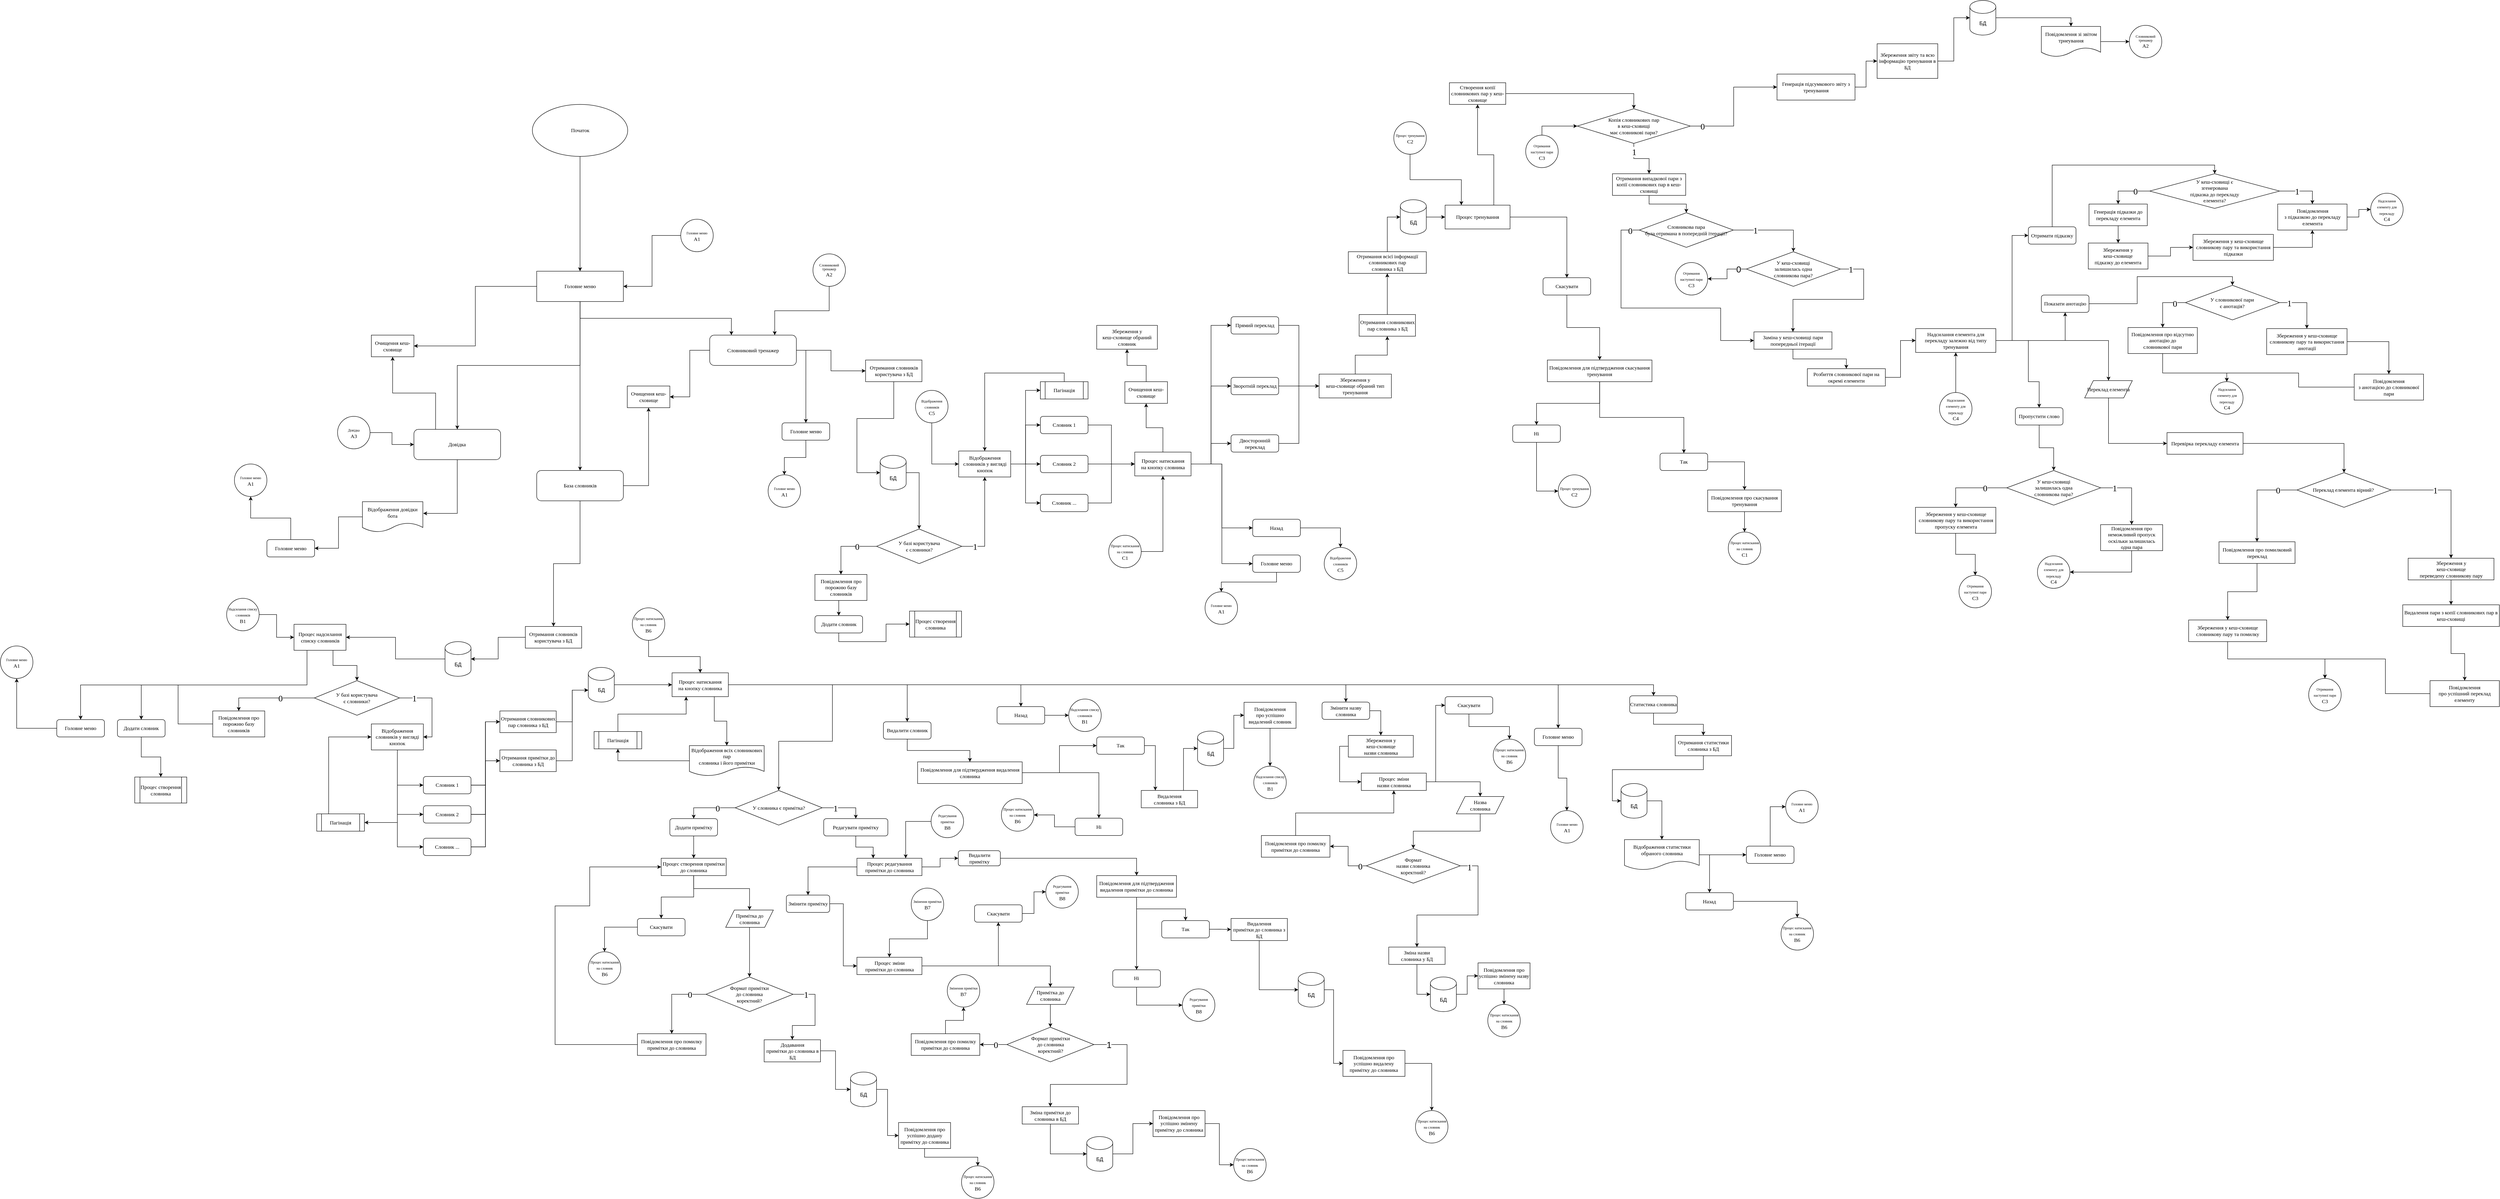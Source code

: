 <mxfile version="24.7.8" pages="3">
  <diagram name="Головна" id="q1Kx1UQ8qVZA36KTxYov">
    <mxGraphModel dx="4841" dy="2789" grid="1" gridSize="10" guides="1" tooltips="1" connect="1" arrows="1" fold="1" page="1" pageScale="1" pageWidth="827" pageHeight="1169" math="0" shadow="0">
      <root>
        <mxCell id="0" />
        <mxCell id="1" parent="0" />
        <mxCell id="1-t2lXZNiRwunKS2Bu9f-258" style="edgeStyle=orthogonalEdgeStyle;rounded=0;orthogonalLoop=1;jettySize=auto;html=1;exitX=0.5;exitY=1;exitDx=0;exitDy=0;" parent="1" source="1-t2lXZNiRwunKS2Bu9f-34" target="1-t2lXZNiRwunKS2Bu9f-255" edge="1">
          <mxGeometry relative="1" as="geometry" />
        </mxCell>
        <mxCell id="1-t2lXZNiRwunKS2Bu9f-259" style="edgeStyle=orthogonalEdgeStyle;rounded=0;orthogonalLoop=1;jettySize=auto;html=1;exitX=0.5;exitY=1;exitDx=0;exitDy=0;" parent="1" source="1-t2lXZNiRwunKS2Bu9f-34" target="1-t2lXZNiRwunKS2Bu9f-254" edge="1">
          <mxGeometry relative="1" as="geometry" />
        </mxCell>
        <mxCell id="1-t2lXZNiRwunKS2Bu9f-260" style="edgeStyle=orthogonalEdgeStyle;rounded=0;orthogonalLoop=1;jettySize=auto;html=1;exitX=0.5;exitY=1;exitDx=0;exitDy=0;entryX=0.25;entryY=0;entryDx=0;entryDy=0;" parent="1" source="1-t2lXZNiRwunKS2Bu9f-34" target="1-t2lXZNiRwunKS2Bu9f-256" edge="1">
          <mxGeometry relative="1" as="geometry" />
        </mxCell>
        <mxCell id="n30KxWx41BJHO59LM8X7-21" style="edgeStyle=orthogonalEdgeStyle;rounded=0;orthogonalLoop=1;jettySize=auto;html=1;exitX=0;exitY=0.5;exitDx=0;exitDy=0;entryX=1;entryY=0.5;entryDx=0;entryDy=0;" edge="1" parent="1" source="1-t2lXZNiRwunKS2Bu9f-34" target="n30KxWx41BJHO59LM8X7-19">
          <mxGeometry relative="1" as="geometry" />
        </mxCell>
        <mxCell id="1-t2lXZNiRwunKS2Bu9f-34" value="&lt;font style=&quot;font-size: 12px;&quot;&gt;Головне меню&lt;/font&gt;" style="rounded=0;whiteSpace=wrap;html=1;fontSize=12;fontFamily=Verdana;" parent="1" vertex="1">
          <mxGeometry x="-442.38" y="-365" width="200" height="70" as="geometry" />
        </mxCell>
        <mxCell id="1-t2lXZNiRwunKS2Bu9f-39" style="edgeStyle=orthogonalEdgeStyle;rounded=0;orthogonalLoop=1;jettySize=auto;html=1;exitX=0.5;exitY=1;exitDx=0;exitDy=0;fontSize=12;fontFamily=Verdana;" parent="1" source="1-t2lXZNiRwunKS2Bu9f-35" target="1-t2lXZNiRwunKS2Bu9f-34" edge="1">
          <mxGeometry relative="1" as="geometry" />
        </mxCell>
        <mxCell id="1-t2lXZNiRwunKS2Bu9f-35" value="Початок" style="ellipse;whiteSpace=wrap;html=1;fontSize=12;fontFamily=Verdana;" parent="1" vertex="1">
          <mxGeometry x="-452.38" y="-750" width="220" height="120" as="geometry" />
        </mxCell>
        <mxCell id="1-t2lXZNiRwunKS2Bu9f-78" style="edgeStyle=orthogonalEdgeStyle;rounded=0;orthogonalLoop=1;jettySize=auto;html=1;exitX=0.5;exitY=1;exitDx=0;exitDy=0;fontSize=12;fontFamily=Verdana;entryX=1.006;entryY=0.385;entryDx=0;entryDy=0;entryPerimeter=0;" parent="1" source="1-t2lXZNiRwunKS2Bu9f-254" target="1-t2lXZNiRwunKS2Bu9f-262" edge="1">
          <mxGeometry relative="1" as="geometry">
            <mxPoint x="-510.5" y="320" as="sourcePoint" />
            <mxPoint x="-850.5" y="240" as="targetPoint" />
          </mxGeometry>
        </mxCell>
        <mxCell id="Su_oV8hQrInVGZUOtDGG-260" style="edgeStyle=orthogonalEdgeStyle;rounded=0;orthogonalLoop=1;jettySize=auto;html=1;exitX=0.75;exitY=1;exitDx=0;exitDy=0;entryX=0.5;entryY=0;entryDx=0;entryDy=0;" edge="1" parent="1" source="1-t2lXZNiRwunKS2Bu9f-98" target="B7FJ-BLAND5jLEkx8-gA-175">
          <mxGeometry relative="1" as="geometry" />
        </mxCell>
        <mxCell id="Su_oV8hQrInVGZUOtDGG-261" style="edgeStyle=orthogonalEdgeStyle;rounded=0;orthogonalLoop=1;jettySize=auto;html=1;exitX=0.25;exitY=1;exitDx=0;exitDy=0;entryX=0.5;entryY=0;entryDx=0;entryDy=0;" edge="1" parent="1" source="1-t2lXZNiRwunKS2Bu9f-98" target="1-t2lXZNiRwunKS2Bu9f-266">
          <mxGeometry relative="1" as="geometry" />
        </mxCell>
        <mxCell id="Su_oV8hQrInVGZUOtDGG-262" style="edgeStyle=orthogonalEdgeStyle;rounded=0;orthogonalLoop=1;jettySize=auto;html=1;exitX=0.25;exitY=1;exitDx=0;exitDy=0;entryX=0.5;entryY=0;entryDx=0;entryDy=0;" edge="1" parent="1" source="1-t2lXZNiRwunKS2Bu9f-98" target="1-t2lXZNiRwunKS2Bu9f-267">
          <mxGeometry relative="1" as="geometry">
            <Array as="points">
              <mxPoint x="-973" y="590" />
              <mxPoint x="-1495" y="590" />
            </Array>
          </mxGeometry>
        </mxCell>
        <mxCell id="1-t2lXZNiRwunKS2Bu9f-98" value="Процес надсилання списку словників" style="rounded=0;whiteSpace=wrap;html=1;fontSize=12;fontFamily=Verdana;" parent="1" vertex="1">
          <mxGeometry x="-1002.5" y="450" width="120" height="60" as="geometry" />
        </mxCell>
        <mxCell id="1-t2lXZNiRwunKS2Bu9f-249" style="edgeStyle=orthogonalEdgeStyle;rounded=0;orthogonalLoop=1;jettySize=auto;html=1;exitX=0;exitY=0.5;exitDx=0;exitDy=0;" parent="1" source="1-t2lXZNiRwunKS2Bu9f-267" target="B7FJ-BLAND5jLEkx8-gA-98" edge="1">
          <mxGeometry relative="1" as="geometry">
            <mxPoint x="-1550" y="790" as="sourcePoint" />
            <mxPoint x="-1590.0" y="780" as="targetPoint" />
          </mxGeometry>
        </mxCell>
        <mxCell id="1-t2lXZNiRwunKS2Bu9f-232" style="edgeStyle=orthogonalEdgeStyle;rounded=0;orthogonalLoop=1;jettySize=auto;html=1;exitX=0.5;exitY=1;exitDx=0;exitDy=0;" parent="1" edge="1">
          <mxGeometry relative="1" as="geometry">
            <mxPoint x="-1049.995" y="1190" as="targetPoint" />
          </mxGeometry>
        </mxCell>
        <mxCell id="1-t2lXZNiRwunKS2Bu9f-208" style="edgeStyle=orthogonalEdgeStyle;rounded=0;orthogonalLoop=1;jettySize=auto;html=1;exitX=0;exitY=0.5;exitDx=0;exitDy=0;entryX=0.5;entryY=0;entryDx=0;entryDy=0;fontSize=12;fontFamily=Verdana;" parent="1" edge="1">
          <mxGeometry relative="1" as="geometry">
            <mxPoint x="-1345.87" y="963.5" as="sourcePoint" />
          </mxGeometry>
        </mxCell>
        <mxCell id="1-t2lXZNiRwunKS2Bu9f-209" value="&lt;font style=&quot;font-size: 12px;&quot;&gt;0&lt;/font&gt;" style="edgeLabel;html=1;align=center;verticalAlign=middle;resizable=0;points=[];fontSize=12;fontFamily=Verdana;" parent="1-t2lXZNiRwunKS2Bu9f-208" vertex="1" connectable="0">
          <mxGeometry x="-0.403" y="-2" relative="1" as="geometry">
            <mxPoint as="offset" />
          </mxGeometry>
        </mxCell>
        <mxCell id="1-t2lXZNiRwunKS2Bu9f-227" style="edgeStyle=orthogonalEdgeStyle;rounded=0;orthogonalLoop=1;jettySize=auto;html=1;exitX=1;exitY=0.5;exitDx=0;exitDy=0;entryX=0;entryY=0.5;entryDx=0;entryDy=0;" parent="1" source="1-t2lXZNiRwunKS2Bu9f-225" target="1-t2lXZNiRwunKS2Bu9f-98" edge="1">
          <mxGeometry relative="1" as="geometry" />
        </mxCell>
        <mxCell id="1-t2lXZNiRwunKS2Bu9f-225" value="&lt;font style=&quot;font-size: 8px;&quot;&gt;Надсилання списку&lt;br&gt;словників&lt;/font&gt;&lt;br style=&quot;font-size: 8px;&quot;&gt;B1" style="ellipse;whiteSpace=wrap;html=1;aspect=fixed;fontSize=12;fontFamily=Verdana;" parent="1" vertex="1">
          <mxGeometry x="-1157.93" y="390" width="75" height="75" as="geometry" />
        </mxCell>
        <mxCell id="Su_oV8hQrInVGZUOtDGG-191" style="edgeStyle=orthogonalEdgeStyle;rounded=0;orthogonalLoop=1;jettySize=auto;html=1;exitX=0;exitY=0.5;exitDx=0;exitDy=0;entryX=0.5;entryY=1;entryDx=0;entryDy=0;" edge="1" parent="1" source="1-t2lXZNiRwunKS2Bu9f-250" target="oUnclKGWzZJVQnlxdHlJ-4">
          <mxGeometry relative="1" as="geometry" />
        </mxCell>
        <mxCell id="1-t2lXZNiRwunKS2Bu9f-250" value="&lt;font face=&quot;Verdana&quot;&gt;Відображення всіх словникових пар&lt;br&gt;словника і його примітки&lt;/font&gt;" style="shape=document;whiteSpace=wrap;html=1;boundedLbl=1;" parent="1" vertex="1">
          <mxGeometry x="-90" y="730" width="172.5" height="70" as="geometry" />
        </mxCell>
        <mxCell id="n30KxWx41BJHO59LM8X7-22" style="edgeStyle=orthogonalEdgeStyle;rounded=0;orthogonalLoop=1;jettySize=auto;html=1;exitX=0.25;exitY=0;exitDx=0;exitDy=0;entryX=0.5;entryY=1;entryDx=0;entryDy=0;" edge="1" parent="1" source="1-t2lXZNiRwunKS2Bu9f-254" target="n30KxWx41BJHO59LM8X7-19">
          <mxGeometry relative="1" as="geometry" />
        </mxCell>
        <mxCell id="1-t2lXZNiRwunKS2Bu9f-254" value="&lt;span style=&quot;font-family: Verdana;&quot;&gt;Довідка&lt;/span&gt;" style="rounded=1;whiteSpace=wrap;html=1;" parent="1" vertex="1">
          <mxGeometry x="-725.75" width="200" height="70" as="geometry" />
        </mxCell>
        <mxCell id="QDuyR3S38WBQ84hrueBU-7" style="edgeStyle=orthogonalEdgeStyle;rounded=0;orthogonalLoop=1;jettySize=auto;html=1;exitX=0.5;exitY=1;exitDx=0;exitDy=0;entryX=0.5;entryY=0;entryDx=0;entryDy=0;" edge="1" parent="1" source="1-t2lXZNiRwunKS2Bu9f-255" target="QDuyR3S38WBQ84hrueBU-4">
          <mxGeometry relative="1" as="geometry" />
        </mxCell>
        <mxCell id="n30KxWx41BJHO59LM8X7-25" style="edgeStyle=orthogonalEdgeStyle;rounded=0;orthogonalLoop=1;jettySize=auto;html=1;exitX=1;exitY=0.5;exitDx=0;exitDy=0;entryX=0.5;entryY=1;entryDx=0;entryDy=0;" edge="1" parent="1" source="1-t2lXZNiRwunKS2Bu9f-255" target="n30KxWx41BJHO59LM8X7-23">
          <mxGeometry relative="1" as="geometry" />
        </mxCell>
        <mxCell id="1-t2lXZNiRwunKS2Bu9f-255" value="&lt;span style=&quot;font-family: Verdana;&quot;&gt;База словників&lt;/span&gt;" style="rounded=1;whiteSpace=wrap;html=1;" parent="1" vertex="1">
          <mxGeometry x="-442.38" y="95" width="200" height="70" as="geometry" />
        </mxCell>
        <mxCell id="NiSJV3Wdmrx55128d3GE-29" style="edgeStyle=orthogonalEdgeStyle;rounded=0;orthogonalLoop=1;jettySize=auto;html=1;exitX=1;exitY=0.5;exitDx=0;exitDy=0;entryX=0.5;entryY=0;entryDx=0;entryDy=0;" edge="1" parent="1" source="1-t2lXZNiRwunKS2Bu9f-256" target="Su_oV8hQrInVGZUOtDGG-276">
          <mxGeometry relative="1" as="geometry" />
        </mxCell>
        <mxCell id="QDuyR3S38WBQ84hrueBU-2" style="edgeStyle=orthogonalEdgeStyle;rounded=0;orthogonalLoop=1;jettySize=auto;html=1;exitX=1;exitY=0.5;exitDx=0;exitDy=0;entryX=0;entryY=0.5;entryDx=0;entryDy=0;" edge="1" parent="1" source="1-t2lXZNiRwunKS2Bu9f-256" target="8vYjOyAx8J4eUkkeElw6-9">
          <mxGeometry relative="1" as="geometry" />
        </mxCell>
        <mxCell id="n30KxWx41BJHO59LM8X7-24" style="edgeStyle=orthogonalEdgeStyle;rounded=0;orthogonalLoop=1;jettySize=auto;html=1;exitX=0;exitY=0.5;exitDx=0;exitDy=0;entryX=1;entryY=0.5;entryDx=0;entryDy=0;" edge="1" parent="1" source="1-t2lXZNiRwunKS2Bu9f-256" target="n30KxWx41BJHO59LM8X7-23">
          <mxGeometry relative="1" as="geometry" />
        </mxCell>
        <mxCell id="1-t2lXZNiRwunKS2Bu9f-256" value="&lt;span style=&quot;font-family: Verdana;&quot;&gt;Словниковий тренажер&lt;/span&gt;" style="rounded=1;whiteSpace=wrap;html=1;" parent="1" vertex="1">
          <mxGeometry x="-43.13" y="-217.5" width="200" height="70" as="geometry" />
        </mxCell>
        <mxCell id="n30KxWx41BJHO59LM8X7-26" style="edgeStyle=orthogonalEdgeStyle;rounded=0;orthogonalLoop=1;jettySize=auto;html=1;exitX=0;exitY=0.5;exitDx=0;exitDy=0;entryX=1;entryY=0.5;entryDx=0;entryDy=0;" edge="1" parent="1" source="1-t2lXZNiRwunKS2Bu9f-262" target="Su_oV8hQrInVGZUOtDGG-265">
          <mxGeometry relative="1" as="geometry" />
        </mxCell>
        <mxCell id="1-t2lXZNiRwunKS2Bu9f-262" value="&lt;span style=&quot;font-family: Verdana;&quot;&gt;Відображення довідки бота&lt;/span&gt;" style="shape=document;whiteSpace=wrap;html=1;boundedLbl=1;" parent="1" vertex="1">
          <mxGeometry x="-844.62" y="167" width="139.5" height="70" as="geometry" />
        </mxCell>
        <mxCell id="B7FJ-BLAND5jLEkx8-gA-86" style="edgeStyle=orthogonalEdgeStyle;rounded=0;orthogonalLoop=1;jettySize=auto;html=1;exitX=0.5;exitY=1;exitDx=0;exitDy=0;entryX=0.5;entryY=0;entryDx=0;entryDy=0;" edge="1" parent="1" source="1-t2lXZNiRwunKS2Bu9f-266" target="NiSJV3Wdmrx55128d3GE-1">
          <mxGeometry relative="1" as="geometry">
            <mxPoint x="-1260.833" y="840" as="targetPoint" />
          </mxGeometry>
        </mxCell>
        <mxCell id="1-t2lXZNiRwunKS2Bu9f-266" value="&lt;span style=&quot;font-family: Verdana;&quot;&gt;Додати словник&lt;/span&gt;" style="rounded=1;whiteSpace=wrap;html=1;" parent="1" vertex="1">
          <mxGeometry x="-1410" y="669.99" width="110" height="40" as="geometry" />
        </mxCell>
        <mxCell id="1-t2lXZNiRwunKS2Bu9f-267" value="&lt;span style=&quot;font-family: Verdana;&quot;&gt;Головне меню&lt;/span&gt;" style="rounded=1;whiteSpace=wrap;html=1;" parent="1" vertex="1">
          <mxGeometry x="-1550" y="670" width="110" height="40" as="geometry" />
        </mxCell>
        <mxCell id="n30KxWx41BJHO59LM8X7-82" style="edgeStyle=orthogonalEdgeStyle;rounded=0;orthogonalLoop=1;jettySize=auto;html=1;exitX=1;exitY=0.5;exitDx=0;exitDy=0;entryX=0;entryY=0.5;entryDx=0;entryDy=0;" edge="1" parent="1" source="1-t2lXZNiRwunKS2Bu9f-268" target="QDuyR3S38WBQ84hrueBU-23">
          <mxGeometry relative="1" as="geometry" />
        </mxCell>
        <mxCell id="n30KxWx41BJHO59LM8X7-110" style="edgeStyle=orthogonalEdgeStyle;rounded=0;orthogonalLoop=1;jettySize=auto;html=1;exitX=1;exitY=0.5;exitDx=0;exitDy=0;entryX=0;entryY=0.5;entryDx=0;entryDy=0;" edge="1" parent="1" source="1-t2lXZNiRwunKS2Bu9f-268" target="QDuyR3S38WBQ84hrueBU-13">
          <mxGeometry relative="1" as="geometry" />
        </mxCell>
        <mxCell id="1-t2lXZNiRwunKS2Bu9f-268" value="&lt;span style=&quot;font-family: Verdana;&quot;&gt;Словник ...&lt;/span&gt;" style="rounded=1;whiteSpace=wrap;html=1;" parent="1" vertex="1">
          <mxGeometry x="-704" y="943.78" width="110" height="40" as="geometry" />
        </mxCell>
        <mxCell id="n30KxWx41BJHO59LM8X7-81" style="edgeStyle=orthogonalEdgeStyle;rounded=0;orthogonalLoop=1;jettySize=auto;html=1;exitX=1;exitY=0.5;exitDx=0;exitDy=0;entryX=0;entryY=0.5;entryDx=0;entryDy=0;" edge="1" parent="1" source="1-t2lXZNiRwunKS2Bu9f-269" target="QDuyR3S38WBQ84hrueBU-23">
          <mxGeometry relative="1" as="geometry" />
        </mxCell>
        <mxCell id="n30KxWx41BJHO59LM8X7-109" style="edgeStyle=orthogonalEdgeStyle;rounded=0;orthogonalLoop=1;jettySize=auto;html=1;exitX=1;exitY=0.5;exitDx=0;exitDy=0;entryX=0;entryY=0.5;entryDx=0;entryDy=0;" edge="1" parent="1" source="1-t2lXZNiRwunKS2Bu9f-269" target="QDuyR3S38WBQ84hrueBU-13">
          <mxGeometry relative="1" as="geometry" />
        </mxCell>
        <mxCell id="1-t2lXZNiRwunKS2Bu9f-269" value="&lt;span style=&quot;font-family: Verdana;&quot;&gt;Словник 2&lt;/span&gt;" style="rounded=1;whiteSpace=wrap;html=1;" parent="1" vertex="1">
          <mxGeometry x="-704" y="868.78" width="110" height="40" as="geometry" />
        </mxCell>
        <mxCell id="n30KxWx41BJHO59LM8X7-61" style="edgeStyle=orthogonalEdgeStyle;rounded=0;orthogonalLoop=1;jettySize=auto;html=1;exitX=0.25;exitY=0;exitDx=0;exitDy=0;entryX=0;entryY=0.5;entryDx=0;entryDy=0;" edge="1" parent="1" source="1-t2lXZNiRwunKS2Bu9f-278" target="B7FJ-BLAND5jLEkx8-gA-181">
          <mxGeometry relative="1" as="geometry" />
        </mxCell>
        <mxCell id="1-t2lXZNiRwunKS2Bu9f-278" value="Пагінація" style="shape=process;whiteSpace=wrap;html=1;backgroundOutline=1;fontFamily=Verdana;" parent="1" vertex="1">
          <mxGeometry x="-950.0" y="887.53" width="110" height="40" as="geometry" />
        </mxCell>
        <mxCell id="c_2o4lHNyec82t0O4-jd-105" style="edgeStyle=orthogonalEdgeStyle;rounded=0;orthogonalLoop=1;jettySize=auto;html=1;exitX=0.5;exitY=1;exitDx=0;exitDy=0;entryX=0.5;entryY=0;entryDx=0;entryDy=0;" parent="1" edge="1">
          <mxGeometry relative="1" as="geometry">
            <mxPoint x="-1720" y="940" as="sourcePoint" />
          </mxGeometry>
        </mxCell>
        <mxCell id="n30KxWx41BJHO59LM8X7-102" style="edgeStyle=orthogonalEdgeStyle;rounded=0;orthogonalLoop=1;jettySize=auto;html=1;exitX=0.5;exitY=0;exitDx=0;exitDy=0;entryX=0.25;entryY=1;entryDx=0;entryDy=0;" edge="1" parent="1" source="oUnclKGWzZJVQnlxdHlJ-4" target="B7FJ-BLAND5jLEkx8-gA-196">
          <mxGeometry relative="1" as="geometry" />
        </mxCell>
        <mxCell id="oUnclKGWzZJVQnlxdHlJ-4" value="Пагінація" style="shape=process;whiteSpace=wrap;html=1;backgroundOutline=1;fontFamily=Verdana;" parent="1" vertex="1">
          <mxGeometry x="-310.0" y="697.5" width="110" height="40" as="geometry" />
        </mxCell>
        <mxCell id="c_2o4lHNyec82t0O4-jd-106" style="edgeStyle=orthogonalEdgeStyle;rounded=0;orthogonalLoop=1;jettySize=auto;html=1;exitX=1;exitY=0.5;exitDx=0;exitDy=0;" parent="1" edge="1">
          <mxGeometry relative="1" as="geometry">
            <mxPoint x="-1630" y="1050" as="sourcePoint" />
          </mxGeometry>
        </mxCell>
        <mxCell id="c_2o4lHNyec82t0O4-jd-108" style="edgeStyle=orthogonalEdgeStyle;rounded=0;orthogonalLoop=1;jettySize=auto;html=1;exitX=0;exitY=0.5;exitDx=0;exitDy=0;entryX=1;entryY=0.5;entryDx=0;entryDy=0;" parent="1" edge="1">
          <mxGeometry relative="1" as="geometry">
            <mxPoint x="-1810" y="1050" as="sourcePoint" />
          </mxGeometry>
        </mxCell>
        <mxCell id="B7FJ-BLAND5jLEkx8-gA-98" value="&lt;div&gt;&lt;font style=&quot;font-size: 8px;&quot;&gt;Головне меню&lt;/font&gt;&lt;/div&gt;A1" style="ellipse;whiteSpace=wrap;html=1;aspect=fixed;fontSize=12;fontFamily=Verdana;" vertex="1" parent="1">
          <mxGeometry x="-1680" y="500" width="75" height="75" as="geometry" />
        </mxCell>
        <mxCell id="B7FJ-BLAND5jLEkx8-gA-189" style="edgeStyle=orthogonalEdgeStyle;rounded=0;orthogonalLoop=1;jettySize=auto;html=1;exitX=0;exitY=0.5;exitDx=0;exitDy=0;entryX=0.5;entryY=0;entryDx=0;entryDy=0;" edge="1" parent="1" source="B7FJ-BLAND5jLEkx8-gA-175" target="B7FJ-BLAND5jLEkx8-gA-188">
          <mxGeometry relative="1" as="geometry" />
        </mxCell>
        <mxCell id="B7FJ-BLAND5jLEkx8-gA-377" value="&lt;font face=&quot;Verdana&quot; style=&quot;font-size: 20px;&quot;&gt;0&lt;/font&gt;" style="edgeLabel;html=1;align=center;verticalAlign=middle;resizable=0;points=[];" vertex="1" connectable="0" parent="B7FJ-BLAND5jLEkx8-gA-189">
          <mxGeometry x="-0.233" relative="1" as="geometry">
            <mxPoint as="offset" />
          </mxGeometry>
        </mxCell>
        <mxCell id="n30KxWx41BJHO59LM8X7-71" style="edgeStyle=orthogonalEdgeStyle;rounded=0;orthogonalLoop=1;jettySize=auto;html=1;exitX=1;exitY=0.5;exitDx=0;exitDy=0;entryX=1;entryY=0.5;entryDx=0;entryDy=0;" edge="1" parent="1" source="B7FJ-BLAND5jLEkx8-gA-175" target="B7FJ-BLAND5jLEkx8-gA-181">
          <mxGeometry relative="1" as="geometry" />
        </mxCell>
        <mxCell id="n30KxWx41BJHO59LM8X7-72" value="&lt;font face=&quot;Verdana&quot; style=&quot;font-size: 20px;&quot;&gt;1&lt;/font&gt;" style="edgeLabel;html=1;align=center;verticalAlign=middle;resizable=0;points=[];" vertex="1" connectable="0" parent="n30KxWx41BJHO59LM8X7-71">
          <mxGeometry x="-0.637" y="-3" relative="1" as="geometry">
            <mxPoint y="-3" as="offset" />
          </mxGeometry>
        </mxCell>
        <mxCell id="B7FJ-BLAND5jLEkx8-gA-175" value="У базі користувача&lt;div&gt;є словники?&lt;/div&gt;" style="rhombus;whiteSpace=wrap;html=1;fontSize=12;fontFamily=Verdana;" vertex="1" parent="1">
          <mxGeometry x="-955.54" y="580" width="196.63" height="80" as="geometry" />
        </mxCell>
        <mxCell id="n30KxWx41BJHO59LM8X7-62" style="edgeStyle=orthogonalEdgeStyle;rounded=0;orthogonalLoop=1;jettySize=auto;html=1;exitX=0.5;exitY=1;exitDx=0;exitDy=0;entryX=0;entryY=0.5;entryDx=0;entryDy=0;" edge="1" parent="1" source="B7FJ-BLAND5jLEkx8-gA-181" target="1-t2lXZNiRwunKS2Bu9f-270">
          <mxGeometry relative="1" as="geometry" />
        </mxCell>
        <mxCell id="n30KxWx41BJHO59LM8X7-63" style="edgeStyle=orthogonalEdgeStyle;rounded=0;orthogonalLoop=1;jettySize=auto;html=1;exitX=0.5;exitY=1;exitDx=0;exitDy=0;entryX=0;entryY=0.5;entryDx=0;entryDy=0;" edge="1" parent="1" source="B7FJ-BLAND5jLEkx8-gA-181" target="1-t2lXZNiRwunKS2Bu9f-269">
          <mxGeometry relative="1" as="geometry" />
        </mxCell>
        <mxCell id="n30KxWx41BJHO59LM8X7-64" style="edgeStyle=orthogonalEdgeStyle;rounded=0;orthogonalLoop=1;jettySize=auto;html=1;exitX=0.5;exitY=1;exitDx=0;exitDy=0;entryX=0;entryY=0.5;entryDx=0;entryDy=0;" edge="1" parent="1" source="B7FJ-BLAND5jLEkx8-gA-181" target="1-t2lXZNiRwunKS2Bu9f-268">
          <mxGeometry relative="1" as="geometry" />
        </mxCell>
        <mxCell id="n30KxWx41BJHO59LM8X7-65" style="edgeStyle=orthogonalEdgeStyle;rounded=0;orthogonalLoop=1;jettySize=auto;html=1;exitX=0.5;exitY=1;exitDx=0;exitDy=0;entryX=1;entryY=0.5;entryDx=0;entryDy=0;" edge="1" parent="1" source="B7FJ-BLAND5jLEkx8-gA-181" target="1-t2lXZNiRwunKS2Bu9f-278">
          <mxGeometry relative="1" as="geometry" />
        </mxCell>
        <mxCell id="B7FJ-BLAND5jLEkx8-gA-181" value="&lt;font face=&quot;Verdana&quot;&gt;Відображення словників у вигляді кнопок&lt;/font&gt;" style="whiteSpace=wrap;html=1;" vertex="1" parent="1">
          <mxGeometry x="-824" y="680" width="120" height="60" as="geometry" />
        </mxCell>
        <mxCell id="Su_oV8hQrInVGZUOtDGG-243" style="edgeStyle=orthogonalEdgeStyle;rounded=0;orthogonalLoop=1;jettySize=auto;html=1;exitX=0;exitY=0.5;exitDx=0;exitDy=0;entryX=0.5;entryY=0;entryDx=0;entryDy=0;" edge="1" parent="1" source="B7FJ-BLAND5jLEkx8-gA-188" target="1-t2lXZNiRwunKS2Bu9f-266">
          <mxGeometry relative="1" as="geometry">
            <Array as="points">
              <mxPoint x="-1270" y="680" />
              <mxPoint x="-1270" y="590" />
              <mxPoint x="-1355" y="590" />
            </Array>
          </mxGeometry>
        </mxCell>
        <mxCell id="Su_oV8hQrInVGZUOtDGG-245" style="edgeStyle=orthogonalEdgeStyle;rounded=0;orthogonalLoop=1;jettySize=auto;html=1;exitX=0;exitY=0.5;exitDx=0;exitDy=0;entryX=0.5;entryY=0;entryDx=0;entryDy=0;" edge="1" parent="1" source="B7FJ-BLAND5jLEkx8-gA-188" target="1-t2lXZNiRwunKS2Bu9f-267">
          <mxGeometry relative="1" as="geometry">
            <Array as="points">
              <mxPoint x="-1270" y="680" />
              <mxPoint x="-1270" y="590" />
              <mxPoint x="-1495" y="590" />
            </Array>
          </mxGeometry>
        </mxCell>
        <mxCell id="B7FJ-BLAND5jLEkx8-gA-188" value="&lt;span style=&quot;font-family: Verdana;&quot;&gt;Повідомлення про порожню базу словників&lt;/span&gt;" style="whiteSpace=wrap;html=1;" vertex="1" parent="1">
          <mxGeometry x="-1190" y="649.99" width="120" height="60" as="geometry" />
        </mxCell>
        <mxCell id="Su_oV8hQrInVGZUOtDGG-199" style="edgeStyle=orthogonalEdgeStyle;rounded=0;orthogonalLoop=1;jettySize=auto;html=1;exitX=1;exitY=0.5;exitDx=0;exitDy=0;entryX=0.5;entryY=0;entryDx=0;entryDy=0;" edge="1" parent="1" source="B7FJ-BLAND5jLEkx8-gA-196" target="B7FJ-BLAND5jLEkx8-gA-208">
          <mxGeometry relative="1" as="geometry" />
        </mxCell>
        <mxCell id="Su_oV8hQrInVGZUOtDGG-209" style="edgeStyle=orthogonalEdgeStyle;rounded=0;orthogonalLoop=1;jettySize=auto;html=1;exitX=1;exitY=0.5;exitDx=0;exitDy=0;" edge="1" parent="1" source="B7FJ-BLAND5jLEkx8-gA-196" target="B7FJ-BLAND5jLEkx8-gA-206">
          <mxGeometry relative="1" as="geometry" />
        </mxCell>
        <mxCell id="Su_oV8hQrInVGZUOtDGG-219" style="edgeStyle=orthogonalEdgeStyle;rounded=0;orthogonalLoop=1;jettySize=auto;html=1;exitX=1;exitY=0.5;exitDx=0;exitDy=0;entryX=0.5;entryY=0;entryDx=0;entryDy=0;" edge="1" parent="1" source="B7FJ-BLAND5jLEkx8-gA-196" target="B7FJ-BLAND5jLEkx8-gA-289">
          <mxGeometry relative="1" as="geometry" />
        </mxCell>
        <mxCell id="Su_oV8hQrInVGZUOtDGG-221" style="edgeStyle=orthogonalEdgeStyle;rounded=0;orthogonalLoop=1;jettySize=auto;html=1;exitX=1;exitY=0.5;exitDx=0;exitDy=0;entryX=0.5;entryY=0;entryDx=0;entryDy=0;" edge="1" parent="1" source="B7FJ-BLAND5jLEkx8-gA-196" target="B7FJ-BLAND5jLEkx8-gA-207">
          <mxGeometry relative="1" as="geometry" />
        </mxCell>
        <mxCell id="QDuyR3S38WBQ84hrueBU-77" style="edgeStyle=orthogonalEdgeStyle;rounded=0;orthogonalLoop=1;jettySize=auto;html=1;exitX=1;exitY=0.5;exitDx=0;exitDy=0;entryX=0.5;entryY=0;entryDx=0;entryDy=0;" edge="1" parent="1" source="B7FJ-BLAND5jLEkx8-gA-196" target="QDuyR3S38WBQ84hrueBU-73">
          <mxGeometry relative="1" as="geometry" />
        </mxCell>
        <mxCell id="n30KxWx41BJHO59LM8X7-100" style="edgeStyle=orthogonalEdgeStyle;rounded=0;orthogonalLoop=1;jettySize=auto;html=1;exitX=1;exitY=0.5;exitDx=0;exitDy=0;entryX=0.5;entryY=0;entryDx=0;entryDy=0;" edge="1" parent="1" source="B7FJ-BLAND5jLEkx8-gA-196" target="Su_oV8hQrInVGZUOtDGG-52">
          <mxGeometry relative="1" as="geometry">
            <Array as="points">
              <mxPoint x="240" y="590" />
              <mxPoint x="240" y="720" />
              <mxPoint x="116" y="720" />
            </Array>
          </mxGeometry>
        </mxCell>
        <mxCell id="n30KxWx41BJHO59LM8X7-103" style="edgeStyle=orthogonalEdgeStyle;rounded=0;orthogonalLoop=1;jettySize=auto;html=1;exitX=0.75;exitY=1;exitDx=0;exitDy=0;entryX=0.5;entryY=0;entryDx=0;entryDy=0;" edge="1" parent="1" source="B7FJ-BLAND5jLEkx8-gA-196" target="1-t2lXZNiRwunKS2Bu9f-250">
          <mxGeometry relative="1" as="geometry" />
        </mxCell>
        <mxCell id="B7FJ-BLAND5jLEkx8-gA-196" value="&lt;font face=&quot;Verdana&quot;&gt;Процес натискання&lt;br&gt;на кнопку словника&lt;/font&gt;" style="whiteSpace=wrap;html=1;" vertex="1" parent="1">
          <mxGeometry x="-130.0" y="562" width="129.88" height="55" as="geometry" />
        </mxCell>
        <mxCell id="n30KxWx41BJHO59LM8X7-98" style="edgeStyle=orthogonalEdgeStyle;rounded=0;orthogonalLoop=1;jettySize=auto;html=1;exitX=1;exitY=0.5;exitDx=0;exitDy=0;entryX=0;entryY=0.5;entryDx=0;entryDy=0;" edge="1" parent="1" source="B7FJ-BLAND5jLEkx8-gA-205" target="B7FJ-BLAND5jLEkx8-gA-214">
          <mxGeometry relative="1" as="geometry" />
        </mxCell>
        <mxCell id="B7FJ-BLAND5jLEkx8-gA-205" value="&lt;span style=&quot;font-family: Verdana;&quot;&gt;Змінити примітку&lt;/span&gt;" style="rounded=1;whiteSpace=wrap;html=1;" vertex="1" parent="1">
          <mxGeometry x="133.75" y="1075" width="100" height="40" as="geometry" />
        </mxCell>
        <mxCell id="n30KxWx41BJHO59LM8X7-124" style="edgeStyle=orthogonalEdgeStyle;rounded=0;orthogonalLoop=1;jettySize=auto;html=1;exitX=1;exitY=0.5;exitDx=0;exitDy=0;entryX=0.5;entryY=0;entryDx=0;entryDy=0;" edge="1" parent="1" source="B7FJ-BLAND5jLEkx8-gA-206" target="B7FJ-BLAND5jLEkx8-gA-271">
          <mxGeometry relative="1" as="geometry" />
        </mxCell>
        <mxCell id="B7FJ-BLAND5jLEkx8-gA-206" value="&lt;span style=&quot;font-family: Verdana;&quot;&gt;Змінити назву словника&lt;/span&gt;" style="rounded=1;whiteSpace=wrap;html=1;" vertex="1" parent="1">
          <mxGeometry x="1370" y="629.5" width="110" height="40" as="geometry" />
        </mxCell>
        <mxCell id="a08d3oO9NBRz6BcmLLB5-6" style="edgeStyle=orthogonalEdgeStyle;rounded=0;orthogonalLoop=1;jettySize=auto;html=1;exitX=0.5;exitY=1;exitDx=0;exitDy=0;entryX=0.5;entryY=0;entryDx=0;entryDy=0;" edge="1" parent="1" source="B7FJ-BLAND5jLEkx8-gA-207" target="a08d3oO9NBRz6BcmLLB5-4">
          <mxGeometry relative="1" as="geometry" />
        </mxCell>
        <mxCell id="B7FJ-BLAND5jLEkx8-gA-207" value="&lt;span style=&quot;font-family: Verdana;&quot;&gt;Статистика словника&lt;/span&gt;" style="rounded=1;whiteSpace=wrap;html=1;" vertex="1" parent="1">
          <mxGeometry x="2080" y="615" width="110" height="40" as="geometry" />
        </mxCell>
        <mxCell id="B7FJ-BLAND5jLEkx8-gA-208" value="&lt;span style=&quot;font-family: Verdana;&quot;&gt;Видалити словник&lt;/span&gt;" style="rounded=1;whiteSpace=wrap;html=1;" vertex="1" parent="1">
          <mxGeometry x="357.74" y="675" width="110" height="40" as="geometry" />
        </mxCell>
        <mxCell id="Su_oV8hQrInVGZUOtDGG-151" style="edgeStyle=orthogonalEdgeStyle;rounded=0;orthogonalLoop=1;jettySize=auto;html=1;exitX=1;exitY=0.5;exitDx=0;exitDy=0;entryX=0.5;entryY=0;entryDx=0;entryDy=0;" edge="1" parent="1" source="B7FJ-BLAND5jLEkx8-gA-214" target="Su_oV8hQrInVGZUOtDGG-99">
          <mxGeometry relative="1" as="geometry" />
        </mxCell>
        <mxCell id="Su_oV8hQrInVGZUOtDGG-153" style="edgeStyle=orthogonalEdgeStyle;rounded=0;orthogonalLoop=1;jettySize=auto;html=1;exitX=1;exitY=0.5;exitDx=0;exitDy=0;entryX=0.5;entryY=1;entryDx=0;entryDy=0;" edge="1" parent="1" source="B7FJ-BLAND5jLEkx8-gA-214" target="Su_oV8hQrInVGZUOtDGG-102">
          <mxGeometry relative="1" as="geometry" />
        </mxCell>
        <mxCell id="B7FJ-BLAND5jLEkx8-gA-214" value="Процес зміни&lt;br&gt;примітки до словника" style="rounded=0;whiteSpace=wrap;html=1;fontSize=12;fontFamily=Verdana;" vertex="1" parent="1">
          <mxGeometry x="296.63" y="1218.53" width="150" height="40" as="geometry" />
        </mxCell>
        <mxCell id="B7FJ-BLAND5jLEkx8-gA-262" style="edgeStyle=orthogonalEdgeStyle;rounded=0;orthogonalLoop=1;jettySize=auto;html=1;exitX=1;exitY=0.5;exitDx=0;exitDy=0;entryX=0.5;entryY=0;entryDx=0;entryDy=0;" edge="1" parent="1" source="B7FJ-BLAND5jLEkx8-gA-215" target="B7FJ-BLAND5jLEkx8-gA-254">
          <mxGeometry relative="1" as="geometry" />
        </mxCell>
        <mxCell id="B7FJ-BLAND5jLEkx8-gA-267" style="edgeStyle=orthogonalEdgeStyle;rounded=0;orthogonalLoop=1;jettySize=auto;html=1;exitX=1;exitY=0.5;exitDx=0;exitDy=0;entryX=0;entryY=0.5;entryDx=0;entryDy=0;" edge="1" parent="1" source="B7FJ-BLAND5jLEkx8-gA-215" target="B7FJ-BLAND5jLEkx8-gA-255">
          <mxGeometry relative="1" as="geometry" />
        </mxCell>
        <mxCell id="B7FJ-BLAND5jLEkx8-gA-215" value="Процес зміни&lt;br&gt;назви словника" style="rounded=0;whiteSpace=wrap;html=1;fontSize=12;fontFamily=Verdana;" vertex="1" parent="1">
          <mxGeometry x="1460.63" y="793.51" width="150" height="40" as="geometry" />
        </mxCell>
        <mxCell id="Su_oV8hQrInVGZUOtDGG-80" style="edgeStyle=orthogonalEdgeStyle;rounded=0;orthogonalLoop=1;jettySize=auto;html=1;exitX=0.5;exitY=1;exitDx=0;exitDy=0;entryX=0.5;entryY=0;entryDx=0;entryDy=0;" edge="1" parent="1" source="B7FJ-BLAND5jLEkx8-gA-219" target="Su_oV8hQrInVGZUOtDGG-67">
          <mxGeometry relative="1" as="geometry" />
        </mxCell>
        <mxCell id="B7FJ-BLAND5jLEkx8-gA-219" value="Примітка до словника" style="shape=parallelogram;perimeter=parallelogramPerimeter;whiteSpace=wrap;html=1;fixedSize=1;fontSize=12;fontFamily=Verdana;" vertex="1" parent="1">
          <mxGeometry x="-6.25" y="1109.5" width="110" height="40" as="geometry" />
        </mxCell>
        <mxCell id="Su_oV8hQrInVGZUOtDGG-161" style="edgeStyle=orthogonalEdgeStyle;rounded=0;orthogonalLoop=1;jettySize=auto;html=1;exitX=1;exitY=0.5;exitDx=0;exitDy=0;entryX=0;entryY=0.5;entryDx=0;entryDy=0;" edge="1" parent="1" source="B7FJ-BLAND5jLEkx8-gA-228" target="B7FJ-BLAND5jLEkx8-gA-244">
          <mxGeometry relative="1" as="geometry" />
        </mxCell>
        <mxCell id="B7FJ-BLAND5jLEkx8-gA-228" value="Повідомлення про успішно змінену примітку до словника" style="rounded=0;whiteSpace=wrap;html=1;fontSize=12;fontFamily=Verdana;" vertex="1" parent="1">
          <mxGeometry x="980.0" y="1572.43" width="120" height="60" as="geometry" />
        </mxCell>
        <mxCell id="QDuyR3S38WBQ84hrueBU-21" style="edgeStyle=orthogonalEdgeStyle;rounded=0;orthogonalLoop=1;jettySize=auto;html=1;exitX=0.5;exitY=1;exitDx=0;exitDy=0;entryX=0.5;entryY=0;entryDx=0;entryDy=0;" edge="1" parent="1" source="B7FJ-BLAND5jLEkx8-gA-233" target="B7FJ-BLAND5jLEkx8-gA-196">
          <mxGeometry relative="1" as="geometry" />
        </mxCell>
        <mxCell id="B7FJ-BLAND5jLEkx8-gA-233" value="&lt;font style=&quot;font-size: 8px;&quot;&gt;Процес натискання&lt;br&gt;на словник&lt;/font&gt;&lt;span style=&quot;font-size: 8px;&quot;&gt;&lt;br&gt;&lt;/span&gt;B6" style="ellipse;whiteSpace=wrap;html=1;aspect=fixed;fontSize=12;fontFamily=Verdana;" vertex="1" parent="1">
          <mxGeometry x="-221.75" y="412" width="75" height="75" as="geometry" />
        </mxCell>
        <mxCell id="B7FJ-BLAND5jLEkx8-gA-242" value="Зміна примітки до словника в БД" style="rounded=0;whiteSpace=wrap;html=1;fontSize=12;fontFamily=Verdana;" vertex="1" parent="1">
          <mxGeometry x="678.01" y="1563.5" width="130" height="40" as="geometry" />
        </mxCell>
        <mxCell id="B7FJ-BLAND5jLEkx8-gA-250" style="edgeStyle=orthogonalEdgeStyle;rounded=0;orthogonalLoop=1;jettySize=auto;html=1;exitX=1;exitY=0.5;exitDx=0;exitDy=0;exitPerimeter=0;entryX=0;entryY=0.5;entryDx=0;entryDy=0;" edge="1" parent="1" source="B7FJ-BLAND5jLEkx8-gA-243" target="B7FJ-BLAND5jLEkx8-gA-228">
          <mxGeometry relative="1" as="geometry" />
        </mxCell>
        <mxCell id="B7FJ-BLAND5jLEkx8-gA-243" value="БД" style="shape=cylinder3;whiteSpace=wrap;html=1;boundedLbl=1;backgroundOutline=1;size=15;" vertex="1" parent="1">
          <mxGeometry x="827.03" y="1632.43" width="60" height="80" as="geometry" />
        </mxCell>
        <mxCell id="B7FJ-BLAND5jLEkx8-gA-244" value="&lt;font style=&quot;font-size: 8px;&quot;&gt;Процес натискання&lt;br&gt;на словник&lt;/font&gt;&lt;span style=&quot;font-size: 8px;&quot;&gt;&lt;br&gt;&lt;/span&gt;B6" style="ellipse;whiteSpace=wrap;html=1;aspect=fixed;fontSize=12;fontFamily=Verdana;" vertex="1" parent="1">
          <mxGeometry x="1166" y="1660" width="75" height="75" as="geometry" />
        </mxCell>
        <mxCell id="B7FJ-BLAND5jLEkx8-gA-266" style="edgeStyle=orthogonalEdgeStyle;rounded=0;orthogonalLoop=1;jettySize=auto;html=1;exitX=0.5;exitY=1;exitDx=0;exitDy=0;entryX=0.5;entryY=0;entryDx=0;entryDy=0;" edge="1" parent="1" source="B7FJ-BLAND5jLEkx8-gA-254" target="B7FJ-BLAND5jLEkx8-gA-264">
          <mxGeometry relative="1" as="geometry" />
        </mxCell>
        <mxCell id="B7FJ-BLAND5jLEkx8-gA-254" value="Назва&lt;br&gt;словника" style="shape=parallelogram;perimeter=parallelogramPerimeter;whiteSpace=wrap;html=1;fixedSize=1;fontSize=12;fontFamily=Verdana;" vertex="1" parent="1">
          <mxGeometry x="1680.0" y="847.53" width="110" height="40" as="geometry" />
        </mxCell>
        <mxCell id="n30KxWx41BJHO59LM8X7-89" style="edgeStyle=orthogonalEdgeStyle;rounded=0;orthogonalLoop=1;jettySize=auto;html=1;exitX=0.5;exitY=1;exitDx=0;exitDy=0;" edge="1" parent="1" source="B7FJ-BLAND5jLEkx8-gA-255" target="B7FJ-BLAND5jLEkx8-gA-268">
          <mxGeometry relative="1" as="geometry" />
        </mxCell>
        <mxCell id="B7FJ-BLAND5jLEkx8-gA-255" value="&lt;span style=&quot;font-family: Verdana;&quot;&gt;Скасувати&lt;/span&gt;" style="rounded=1;whiteSpace=wrap;html=1;" vertex="1" parent="1">
          <mxGeometry x="1654" y="617" width="110" height="40" as="geometry" />
        </mxCell>
        <mxCell id="n30KxWx41BJHO59LM8X7-93" style="edgeStyle=orthogonalEdgeStyle;rounded=0;orthogonalLoop=1;jettySize=auto;html=1;exitX=0.5;exitY=0;exitDx=0;exitDy=0;entryX=0.5;entryY=1;entryDx=0;entryDy=0;" edge="1" parent="1" source="B7FJ-BLAND5jLEkx8-gA-258" target="B7FJ-BLAND5jLEkx8-gA-215">
          <mxGeometry relative="1" as="geometry" />
        </mxCell>
        <mxCell id="B7FJ-BLAND5jLEkx8-gA-258" value="Повідомлення про помилку&lt;br&gt;примітки до словника" style="rounded=0;whiteSpace=wrap;html=1;fontSize=12;fontFamily=Verdana;" vertex="1" parent="1">
          <mxGeometry x="1230" y="937.53" width="158.25" height="50" as="geometry" />
        </mxCell>
        <mxCell id="B7FJ-BLAND5jLEkx8-gA-279" style="edgeStyle=orthogonalEdgeStyle;rounded=0;orthogonalLoop=1;jettySize=auto;html=1;exitX=1;exitY=0.5;exitDx=0;exitDy=0;entryX=0.5;entryY=0;entryDx=0;entryDy=0;" edge="1" parent="1" source="B7FJ-BLAND5jLEkx8-gA-264" target="B7FJ-BLAND5jLEkx8-gA-274">
          <mxGeometry relative="1" as="geometry">
            <mxPoint x="2165.14" y="1167.43" as="targetPoint" />
            <Array as="points">
              <mxPoint x="1730" y="1008" />
              <mxPoint x="1730" y="1121" />
              <mxPoint x="1589" y="1121" />
            </Array>
          </mxGeometry>
        </mxCell>
        <mxCell id="Su_oV8hQrInVGZUOtDGG-216" value="&lt;font face=&quot;Verdana&quot; style=&quot;font-size: 20px;&quot;&gt;1&lt;/font&gt;" style="edgeLabel;html=1;align=center;verticalAlign=middle;resizable=0;points=[];" vertex="1" connectable="0" parent="B7FJ-BLAND5jLEkx8-gA-279">
          <mxGeometry x="-0.58" relative="1" as="geometry">
            <mxPoint x="-20" y="-34" as="offset" />
          </mxGeometry>
        </mxCell>
        <mxCell id="Su_oV8hQrInVGZUOtDGG-212" style="edgeStyle=orthogonalEdgeStyle;rounded=0;orthogonalLoop=1;jettySize=auto;html=1;exitX=0;exitY=0.5;exitDx=0;exitDy=0;entryX=1;entryY=0.5;entryDx=0;entryDy=0;" edge="1" parent="1" source="B7FJ-BLAND5jLEkx8-gA-264" target="B7FJ-BLAND5jLEkx8-gA-258">
          <mxGeometry relative="1" as="geometry" />
        </mxCell>
        <mxCell id="Su_oV8hQrInVGZUOtDGG-213" value="&lt;font face=&quot;Verdana&quot; style=&quot;font-size: 20px;&quot;&gt;0&lt;/font&gt;" style="edgeLabel;html=1;align=center;verticalAlign=middle;resizable=0;points=[];" vertex="1" connectable="0" parent="Su_oV8hQrInVGZUOtDGG-212">
          <mxGeometry x="-0.618" relative="1" as="geometry">
            <mxPoint x="10" as="offset" />
          </mxGeometry>
        </mxCell>
        <mxCell id="B7FJ-BLAND5jLEkx8-gA-264" value="Формат&lt;br&gt;назви словника&lt;br&gt;коректний?" style="rhombus;whiteSpace=wrap;html=1;fontSize=12;fontFamily=Verdana;" vertex="1" parent="1">
          <mxGeometry x="1472.1" y="967.53" width="217.07" height="80" as="geometry" />
        </mxCell>
        <mxCell id="B7FJ-BLAND5jLEkx8-gA-268" value="&lt;font style=&quot;font-size: 8px;&quot;&gt;Процес натискання&lt;br&gt;на словник&lt;/font&gt;&lt;span style=&quot;font-size: 8px;&quot;&gt;&lt;br&gt;&lt;/span&gt;B6" style="ellipse;whiteSpace=wrap;html=1;aspect=fixed;fontSize=12;fontFamily=Verdana;" vertex="1" parent="1">
          <mxGeometry x="1765" y="715.0" width="75" height="75" as="geometry" />
        </mxCell>
        <mxCell id="n30KxWx41BJHO59LM8X7-125" style="edgeStyle=orthogonalEdgeStyle;rounded=0;orthogonalLoop=1;jettySize=auto;html=1;exitX=0;exitY=0.5;exitDx=0;exitDy=0;entryX=0;entryY=0.5;entryDx=0;entryDy=0;" edge="1" parent="1" source="B7FJ-BLAND5jLEkx8-gA-271" target="B7FJ-BLAND5jLEkx8-gA-215">
          <mxGeometry relative="1" as="geometry" />
        </mxCell>
        <mxCell id="B7FJ-BLAND5jLEkx8-gA-271" value="Збереження у&lt;br&gt;кеш-сховище&lt;br&gt;назви словника" style="rounded=0;whiteSpace=wrap;html=1;fontSize=12;fontFamily=Verdana;" vertex="1" parent="1">
          <mxGeometry x="1430.63" y="706.51" width="150" height="50" as="geometry" />
        </mxCell>
        <mxCell id="Su_oV8hQrInVGZUOtDGG-217" style="edgeStyle=orthogonalEdgeStyle;rounded=0;orthogonalLoop=1;jettySize=auto;html=1;exitX=0.5;exitY=1;exitDx=0;exitDy=0;entryX=0.5;entryY=0;entryDx=0;entryDy=0;" edge="1" parent="1" source="B7FJ-BLAND5jLEkx8-gA-273" target="B7FJ-BLAND5jLEkx8-gA-277">
          <mxGeometry relative="1" as="geometry" />
        </mxCell>
        <mxCell id="B7FJ-BLAND5jLEkx8-gA-273" value="Повідомлення про успішно змінену назву словника" style="rounded=0;whiteSpace=wrap;html=1;fontSize=12;fontFamily=Verdana;" vertex="1" parent="1">
          <mxGeometry x="1730.0" y="1231.5" width="120" height="60" as="geometry" />
        </mxCell>
        <mxCell id="B7FJ-BLAND5jLEkx8-gA-274" value="Зміна назви&lt;br&gt;словника у БД" style="rounded=0;whiteSpace=wrap;html=1;fontSize=12;fontFamily=Verdana;" vertex="1" parent="1">
          <mxGeometry x="1524.0" y="1195" width="130" height="40" as="geometry" />
        </mxCell>
        <mxCell id="B7FJ-BLAND5jLEkx8-gA-275" style="edgeStyle=orthogonalEdgeStyle;rounded=0;orthogonalLoop=1;jettySize=auto;html=1;exitX=1;exitY=0.5;exitDx=0;exitDy=0;exitPerimeter=0;entryX=0;entryY=0.5;entryDx=0;entryDy=0;" edge="1" source="B7FJ-BLAND5jLEkx8-gA-276" target="B7FJ-BLAND5jLEkx8-gA-273" parent="1">
          <mxGeometry relative="1" as="geometry" />
        </mxCell>
        <mxCell id="B7FJ-BLAND5jLEkx8-gA-276" value="БД" style="shape=cylinder3;whiteSpace=wrap;html=1;boundedLbl=1;backgroundOutline=1;size=15;" vertex="1" parent="1">
          <mxGeometry x="1620.0" y="1264" width="60" height="80" as="geometry" />
        </mxCell>
        <mxCell id="B7FJ-BLAND5jLEkx8-gA-277" value="&lt;font style=&quot;font-size: 8px;&quot;&gt;Процес натискання&lt;br&gt;на словник&lt;/font&gt;&lt;span style=&quot;font-size: 8px;&quot;&gt;&lt;br&gt;&lt;/span&gt;B6" style="ellipse;whiteSpace=wrap;html=1;aspect=fixed;fontSize=12;fontFamily=Verdana;" vertex="1" parent="1">
          <mxGeometry x="1752.5" y="1327.43" width="75" height="75" as="geometry" />
        </mxCell>
        <mxCell id="B7FJ-BLAND5jLEkx8-gA-303" style="edgeStyle=orthogonalEdgeStyle;rounded=0;orthogonalLoop=1;jettySize=auto;html=1;exitX=1;exitY=0.5;exitDx=0;exitDy=0;entryX=0;entryY=0.5;entryDx=0;entryDy=0;" edge="1" parent="1" source="B7FJ-BLAND5jLEkx8-gA-284" target="B7FJ-BLAND5jLEkx8-gA-300">
          <mxGeometry relative="1" as="geometry" />
        </mxCell>
        <mxCell id="B7FJ-BLAND5jLEkx8-gA-305" style="edgeStyle=orthogonalEdgeStyle;rounded=0;orthogonalLoop=1;jettySize=auto;html=1;exitX=1;exitY=0.5;exitDx=0;exitDy=0;entryX=0.5;entryY=0;entryDx=0;entryDy=0;" edge="1" parent="1" source="B7FJ-BLAND5jLEkx8-gA-284" target="B7FJ-BLAND5jLEkx8-gA-304">
          <mxGeometry relative="1" as="geometry" />
        </mxCell>
        <mxCell id="B7FJ-BLAND5jLEkx8-gA-284" value="&lt;font face=&quot;Verdana&quot;&gt;Відображення статистики обраного словника&lt;/font&gt;" style="shape=document;whiteSpace=wrap;html=1;boundedLbl=1;" vertex="1" parent="1">
          <mxGeometry x="2068" y="946.97" width="172.5" height="70" as="geometry" />
        </mxCell>
        <mxCell id="B7FJ-BLAND5jLEkx8-gA-288" style="edgeStyle=orthogonalEdgeStyle;rounded=0;orthogonalLoop=1;jettySize=auto;html=1;exitX=0.5;exitY=1;exitDx=0;exitDy=0;entryX=0;entryY=0.5;entryDx=0;entryDy=0;entryPerimeter=0;" edge="1" parent="1" source="B7FJ-BLAND5jLEkx8-gA-274" target="B7FJ-BLAND5jLEkx8-gA-276">
          <mxGeometry relative="1" as="geometry" />
        </mxCell>
        <mxCell id="Su_oV8hQrInVGZUOtDGG-220" style="edgeStyle=orthogonalEdgeStyle;rounded=0;orthogonalLoop=1;jettySize=auto;html=1;exitX=0.5;exitY=1;exitDx=0;exitDy=0;entryX=0.5;entryY=0;entryDx=0;entryDy=0;" edge="1" parent="1" source="B7FJ-BLAND5jLEkx8-gA-289" target="B7FJ-BLAND5jLEkx8-gA-293">
          <mxGeometry relative="1" as="geometry" />
        </mxCell>
        <mxCell id="B7FJ-BLAND5jLEkx8-gA-289" value="&lt;span style=&quot;font-family: Verdana;&quot;&gt;Головне меню&lt;/span&gt;" style="rounded=1;whiteSpace=wrap;html=1;" vertex="1" parent="1">
          <mxGeometry x="1860.0" y="690" width="110" height="40" as="geometry" />
        </mxCell>
        <mxCell id="B7FJ-BLAND5jLEkx8-gA-293" value="&lt;div&gt;&lt;font style=&quot;font-size: 8px;&quot;&gt;Головне меню&lt;/font&gt;&lt;/div&gt;A1" style="ellipse;whiteSpace=wrap;html=1;aspect=fixed;fontSize=12;fontFamily=Verdana;" vertex="1" parent="1">
          <mxGeometry x="1897.5" y="880.03" width="75" height="75" as="geometry" />
        </mxCell>
        <mxCell id="B7FJ-BLAND5jLEkx8-gA-306" style="edgeStyle=orthogonalEdgeStyle;rounded=0;orthogonalLoop=1;jettySize=auto;html=1;exitX=0.5;exitY=0;exitDx=0;exitDy=0;entryX=0;entryY=0.5;entryDx=0;entryDy=0;" edge="1" parent="1" source="B7FJ-BLAND5jLEkx8-gA-300" target="B7FJ-BLAND5jLEkx8-gA-302">
          <mxGeometry relative="1" as="geometry" />
        </mxCell>
        <mxCell id="B7FJ-BLAND5jLEkx8-gA-300" value="&lt;span style=&quot;font-family: Verdana;&quot;&gt;Головне меню&lt;/span&gt;" style="rounded=1;whiteSpace=wrap;html=1;" vertex="1" parent="1">
          <mxGeometry x="2349.25" y="961.97" width="110" height="40" as="geometry" />
        </mxCell>
        <mxCell id="B7FJ-BLAND5jLEkx8-gA-302" value="&lt;div&gt;&lt;font style=&quot;font-size: 8px;&quot;&gt;Головне меню&lt;/font&gt;&lt;/div&gt;A1" style="ellipse;whiteSpace=wrap;html=1;aspect=fixed;fontSize=12;fontFamily=Verdana;" vertex="1" parent="1">
          <mxGeometry x="2440" y="833.51" width="75" height="75" as="geometry" />
        </mxCell>
        <mxCell id="B7FJ-BLAND5jLEkx8-gA-308" style="edgeStyle=orthogonalEdgeStyle;rounded=0;orthogonalLoop=1;jettySize=auto;html=1;exitX=1;exitY=0.5;exitDx=0;exitDy=0;" edge="1" parent="1" source="B7FJ-BLAND5jLEkx8-gA-304" target="B7FJ-BLAND5jLEkx8-gA-307">
          <mxGeometry relative="1" as="geometry" />
        </mxCell>
        <mxCell id="B7FJ-BLAND5jLEkx8-gA-304" value="&lt;span style=&quot;font-family: Verdana;&quot;&gt;Назад&lt;/span&gt;" style="rounded=1;whiteSpace=wrap;html=1;" vertex="1" parent="1">
          <mxGeometry x="2209.25" y="1069.5" width="110" height="40" as="geometry" />
        </mxCell>
        <mxCell id="B7FJ-BLAND5jLEkx8-gA-307" value="&lt;font style=&quot;font-size: 8px;&quot;&gt;Процес натискання&lt;br&gt;на словник&lt;/font&gt;&lt;span style=&quot;font-size: 8px;&quot;&gt;&lt;br&gt;&lt;/span&gt;B6" style="ellipse;whiteSpace=wrap;html=1;aspect=fixed;fontSize=12;fontFamily=Verdana;" vertex="1" parent="1">
          <mxGeometry x="2429.25" y="1126.97" width="75" height="75" as="geometry" />
        </mxCell>
        <mxCell id="n30KxWx41BJHO59LM8X7-91" style="edgeStyle=orthogonalEdgeStyle;rounded=0;orthogonalLoop=1;jettySize=auto;html=1;exitX=1;exitY=0.5;exitDx=0;exitDy=0;entryX=0.25;entryY=0;entryDx=0;entryDy=0;" edge="1" parent="1" source="B7FJ-BLAND5jLEkx8-gA-326" target="B7FJ-BLAND5jLEkx8-gA-364">
          <mxGeometry relative="1" as="geometry" />
        </mxCell>
        <mxCell id="B7FJ-BLAND5jLEkx8-gA-326" value="&lt;span style=&quot;font-family: Verdana;&quot;&gt;Так&lt;/span&gt;" style="rounded=1;whiteSpace=wrap;html=1;" vertex="1" parent="1">
          <mxGeometry x="850" y="710" width="110" height="40" as="geometry" />
        </mxCell>
        <mxCell id="Su_oV8hQrInVGZUOtDGG-208" style="edgeStyle=orthogonalEdgeStyle;rounded=0;orthogonalLoop=1;jettySize=auto;html=1;exitX=0;exitY=0.5;exitDx=0;exitDy=0;entryX=1;entryY=0.5;entryDx=0;entryDy=0;" edge="1" parent="1" source="B7FJ-BLAND5jLEkx8-gA-327" target="Su_oV8hQrInVGZUOtDGG-207">
          <mxGeometry relative="1" as="geometry" />
        </mxCell>
        <mxCell id="B7FJ-BLAND5jLEkx8-gA-327" value="&lt;span style=&quot;font-family: Verdana;&quot;&gt;Ні&lt;/span&gt;" style="rounded=1;whiteSpace=wrap;html=1;" vertex="1" parent="1">
          <mxGeometry x="800.0" y="897.53" width="110" height="40" as="geometry" />
        </mxCell>
        <mxCell id="Su_oV8hQrInVGZUOtDGG-195" style="edgeStyle=orthogonalEdgeStyle;rounded=0;orthogonalLoop=1;jettySize=auto;html=1;exitX=1;exitY=0.5;exitDx=0;exitDy=0;entryX=0;entryY=0.5;entryDx=0;entryDy=0;" edge="1" parent="1" source="B7FJ-BLAND5jLEkx8-gA-328" target="B7FJ-BLAND5jLEkx8-gA-326">
          <mxGeometry relative="1" as="geometry" />
        </mxCell>
        <mxCell id="Su_oV8hQrInVGZUOtDGG-197" style="edgeStyle=orthogonalEdgeStyle;rounded=0;orthogonalLoop=1;jettySize=auto;html=1;exitX=1;exitY=0.5;exitDx=0;exitDy=0;entryX=0.5;entryY=0;entryDx=0;entryDy=0;" edge="1" parent="1" source="B7FJ-BLAND5jLEkx8-gA-328" target="B7FJ-BLAND5jLEkx8-gA-327">
          <mxGeometry relative="1" as="geometry" />
        </mxCell>
        <mxCell id="B7FJ-BLAND5jLEkx8-gA-328" value="Повідомлення для підтвердження видалення словника" style="rounded=0;whiteSpace=wrap;html=1;fontSize=12;fontFamily=Verdana;" vertex="1" parent="1">
          <mxGeometry x="436.63" y="767.5" width="241.38" height="50" as="geometry" />
        </mxCell>
        <mxCell id="Su_oV8hQrInVGZUOtDGG-205" style="edgeStyle=orthogonalEdgeStyle;rounded=0;orthogonalLoop=1;jettySize=auto;html=1;exitX=0.5;exitY=1;exitDx=0;exitDy=0;entryX=0.5;entryY=0;entryDx=0;entryDy=0;" edge="1" parent="1" source="B7FJ-BLAND5jLEkx8-gA-363" target="B7FJ-BLAND5jLEkx8-gA-367">
          <mxGeometry relative="1" as="geometry" />
        </mxCell>
        <mxCell id="B7FJ-BLAND5jLEkx8-gA-363" value="Повідомлення&lt;br&gt;про успішно видалений словник" style="rounded=0;whiteSpace=wrap;html=1;fontSize=12;fontFamily=Verdana;" vertex="1" parent="1">
          <mxGeometry x="1190" y="630" width="120" height="60" as="geometry" />
        </mxCell>
        <mxCell id="B7FJ-BLAND5jLEkx8-gA-364" value="Видалення&lt;br&gt;словника з БД" style="rounded=0;whiteSpace=wrap;html=1;fontSize=12;fontFamily=Verdana;" vertex="1" parent="1">
          <mxGeometry x="952.75" y="833.51" width="130" height="40" as="geometry" />
        </mxCell>
        <mxCell id="Su_oV8hQrInVGZUOtDGG-204" style="edgeStyle=orthogonalEdgeStyle;rounded=0;orthogonalLoop=1;jettySize=auto;html=1;exitX=1;exitY=0.5;exitDx=0;exitDy=0;exitPerimeter=0;entryX=0;entryY=0.5;entryDx=0;entryDy=0;" edge="1" parent="1" source="B7FJ-BLAND5jLEkx8-gA-366" target="B7FJ-BLAND5jLEkx8-gA-363">
          <mxGeometry relative="1" as="geometry" />
        </mxCell>
        <mxCell id="B7FJ-BLAND5jLEkx8-gA-366" value="БД" style="shape=cylinder3;whiteSpace=wrap;html=1;boundedLbl=1;backgroundOutline=1;size=15;" vertex="1" parent="1">
          <mxGeometry x="1082.75" y="696.51" width="60" height="80" as="geometry" />
        </mxCell>
        <mxCell id="B7FJ-BLAND5jLEkx8-gA-367" value="&lt;font style=&quot;font-size: 8px;&quot;&gt;Надсилання списку&lt;br&gt;словників&lt;/font&gt;&lt;br style=&quot;font-size: 8px;&quot;&gt;B1" style="ellipse;whiteSpace=wrap;html=1;aspect=fixed;fontSize=12;fontFamily=Verdana;" vertex="1" parent="1">
          <mxGeometry x="1212.5" y="777.53" width="75" height="75" as="geometry" />
        </mxCell>
        <mxCell id="n30KxWx41BJHO59LM8X7-113" style="edgeStyle=orthogonalEdgeStyle;rounded=0;orthogonalLoop=1;jettySize=auto;html=1;exitX=0.5;exitY=1;exitDx=0;exitDy=0;entryX=0.25;entryY=0;entryDx=0;entryDy=0;" edge="1" parent="1" source="Su_oV8hQrInVGZUOtDGG-14" target="n30KxWx41BJHO59LM8X7-112">
          <mxGeometry relative="1" as="geometry" />
        </mxCell>
        <mxCell id="Su_oV8hQrInVGZUOtDGG-14" value="&lt;span style=&quot;font-family: Verdana;&quot;&gt;Редагувати примітку&lt;/span&gt;" style="rounded=1;whiteSpace=wrap;html=1;" vertex="1" parent="1">
          <mxGeometry x="220" y="898.51" width="148.01" height="40" as="geometry" />
        </mxCell>
        <mxCell id="Su_oV8hQrInVGZUOtDGG-56" style="edgeStyle=orthogonalEdgeStyle;rounded=0;orthogonalLoop=1;jettySize=auto;html=1;exitX=1;exitY=0.5;exitDx=0;exitDy=0;entryX=0.5;entryY=0;entryDx=0;entryDy=0;" edge="1" parent="1" source="Su_oV8hQrInVGZUOtDGG-18" target="Su_oV8hQrInVGZUOtDGG-25">
          <mxGeometry relative="1" as="geometry" />
        </mxCell>
        <mxCell id="Su_oV8hQrInVGZUOtDGG-18" value="&lt;span style=&quot;font-family: Verdana;&quot;&gt;Видалити примітку&lt;/span&gt;" style="rounded=1;whiteSpace=wrap;html=1;" vertex="1" parent="1">
          <mxGeometry x="530.51" y="972.53" width="97.13" height="35" as="geometry" />
        </mxCell>
        <mxCell id="Su_oV8hQrInVGZUOtDGG-24" value="Видалення&lt;br&gt;примітки до словника з БД" style="rounded=0;whiteSpace=wrap;html=1;fontSize=12;fontFamily=Verdana;" vertex="1" parent="1">
          <mxGeometry x="1160" y="1129" width="130" height="51" as="geometry" />
        </mxCell>
        <mxCell id="Su_oV8hQrInVGZUOtDGG-33" style="edgeStyle=orthogonalEdgeStyle;rounded=0;orthogonalLoop=1;jettySize=auto;html=1;exitX=0.5;exitY=1;exitDx=0;exitDy=0;" edge="1" parent="1" source="Su_oV8hQrInVGZUOtDGG-25" target="Su_oV8hQrInVGZUOtDGG-32">
          <mxGeometry relative="1" as="geometry" />
        </mxCell>
        <mxCell id="n30KxWx41BJHO59LM8X7-94" style="edgeStyle=orthogonalEdgeStyle;rounded=0;orthogonalLoop=1;jettySize=auto;html=1;exitX=0.5;exitY=1;exitDx=0;exitDy=0;entryX=0.5;entryY=0;entryDx=0;entryDy=0;" edge="1" parent="1" source="Su_oV8hQrInVGZUOtDGG-25" target="Su_oV8hQrInVGZUOtDGG-26">
          <mxGeometry relative="1" as="geometry" />
        </mxCell>
        <mxCell id="Su_oV8hQrInVGZUOtDGG-25" value="Повідомлення для підтвердження видалення примітки до словника" style="rounded=0;whiteSpace=wrap;html=1;fontSize=12;fontFamily=Verdana;" vertex="1" parent="1">
          <mxGeometry x="849.99" y="1030.03" width="184.07" height="50" as="geometry" />
        </mxCell>
        <mxCell id="n30KxWx41BJHO59LM8X7-95" style="edgeStyle=orthogonalEdgeStyle;rounded=0;orthogonalLoop=1;jettySize=auto;html=1;exitX=1;exitY=0.5;exitDx=0;exitDy=0;entryX=0;entryY=0.5;entryDx=0;entryDy=0;" edge="1" parent="1" source="Su_oV8hQrInVGZUOtDGG-26" target="Su_oV8hQrInVGZUOtDGG-24">
          <mxGeometry relative="1" as="geometry" />
        </mxCell>
        <mxCell id="Su_oV8hQrInVGZUOtDGG-26" value="&lt;span style=&quot;font-family: Verdana;&quot;&gt;Так&lt;/span&gt;" style="rounded=1;whiteSpace=wrap;html=1;" vertex="1" parent="1">
          <mxGeometry x="1000.0" y="1133.84" width="110" height="40" as="geometry" />
        </mxCell>
        <mxCell id="Su_oV8hQrInVGZUOtDGG-44" style="edgeStyle=orthogonalEdgeStyle;rounded=0;orthogonalLoop=1;jettySize=auto;html=1;exitX=1;exitY=0.5;exitDx=0;exitDy=0;exitPerimeter=0;entryX=0;entryY=0.5;entryDx=0;entryDy=0;" edge="1" parent="1" source="Su_oV8hQrInVGZUOtDGG-29" target="Su_oV8hQrInVGZUOtDGG-30">
          <mxGeometry relative="1" as="geometry" />
        </mxCell>
        <mxCell id="Su_oV8hQrInVGZUOtDGG-29" value="БД" style="shape=cylinder3;whiteSpace=wrap;html=1;boundedLbl=1;backgroundOutline=1;size=15;" vertex="1" parent="1">
          <mxGeometry x="1315" y="1253.53" width="60" height="80" as="geometry" />
        </mxCell>
        <mxCell id="Su_oV8hQrInVGZUOtDGG-45" style="edgeStyle=orthogonalEdgeStyle;rounded=0;orthogonalLoop=1;jettySize=auto;html=1;exitX=1;exitY=0.5;exitDx=0;exitDy=0;entryX=0.5;entryY=0;entryDx=0;entryDy=0;" edge="1" parent="1" source="Su_oV8hQrInVGZUOtDGG-30" target="Su_oV8hQrInVGZUOtDGG-166">
          <mxGeometry relative="1" as="geometry">
            <mxPoint x="1560.63" y="1305.91" as="targetPoint" />
          </mxGeometry>
        </mxCell>
        <mxCell id="Su_oV8hQrInVGZUOtDGG-30" value="Повідомлення про&lt;br&gt;успішно видалену примітку до словника" style="rounded=0;whiteSpace=wrap;html=1;fontSize=12;fontFamily=Verdana;" vertex="1" parent="1">
          <mxGeometry x="1418.25" y="1433.5" width="143.12" height="60" as="geometry" />
        </mxCell>
        <mxCell id="Su_oV8hQrInVGZUOtDGG-163" style="edgeStyle=orthogonalEdgeStyle;rounded=0;orthogonalLoop=1;jettySize=auto;html=1;exitX=0.5;exitY=1;exitDx=0;exitDy=0;entryX=0;entryY=0.5;entryDx=0;entryDy=0;" edge="1" parent="1" source="Su_oV8hQrInVGZUOtDGG-32" target="Su_oV8hQrInVGZUOtDGG-162">
          <mxGeometry relative="1" as="geometry" />
        </mxCell>
        <mxCell id="Su_oV8hQrInVGZUOtDGG-32" value="&lt;span style=&quot;font-family: Verdana;&quot;&gt;Ні&lt;/span&gt;" style="rounded=1;whiteSpace=wrap;html=1;" vertex="1" parent="1">
          <mxGeometry x="887.03" y="1247.46" width="110" height="40" as="geometry" />
        </mxCell>
        <mxCell id="n30KxWx41BJHO59LM8X7-114" style="edgeStyle=orthogonalEdgeStyle;rounded=0;orthogonalLoop=1;jettySize=auto;html=1;exitX=0;exitY=0.5;exitDx=0;exitDy=0;entryX=0.75;entryY=0;entryDx=0;entryDy=0;" edge="1" parent="1" source="Su_oV8hQrInVGZUOtDGG-47" target="n30KxWx41BJHO59LM8X7-112">
          <mxGeometry relative="1" as="geometry" />
        </mxCell>
        <mxCell id="Su_oV8hQrInVGZUOtDGG-47" value="&lt;span style=&quot;font-size: 8px;&quot;&gt;Редагування примітки&lt;br&gt;&lt;/span&gt;B8" style="ellipse;whiteSpace=wrap;html=1;aspect=fixed;fontSize=12;fontFamily=Verdana;" vertex="1" parent="1">
          <mxGeometry x="467.74" y="867.48" width="75" height="75" as="geometry" />
        </mxCell>
        <mxCell id="Su_oV8hQrInVGZUOtDGG-64" style="edgeStyle=orthogonalEdgeStyle;rounded=0;orthogonalLoop=1;jettySize=auto;html=1;exitX=0;exitY=0.5;exitDx=0;exitDy=0;entryX=0.5;entryY=0;entryDx=0;entryDy=0;" edge="1" parent="1" source="Su_oV8hQrInVGZUOtDGG-52" target="Su_oV8hQrInVGZUOtDGG-63">
          <mxGeometry relative="1" as="geometry" />
        </mxCell>
        <mxCell id="Su_oV8hQrInVGZUOtDGG-97" value="&lt;font face=&quot;Verdana&quot; style=&quot;font-size: 20px;&quot;&gt;0&lt;/font&gt;" style="edgeLabel;html=1;align=center;verticalAlign=middle;resizable=0;points=[];" vertex="1" connectable="0" parent="Su_oV8hQrInVGZUOtDGG-64">
          <mxGeometry x="-0.312" y="-2" relative="1" as="geometry">
            <mxPoint x="1" y="2" as="offset" />
          </mxGeometry>
        </mxCell>
        <mxCell id="Su_oV8hQrInVGZUOtDGG-96" style="edgeStyle=orthogonalEdgeStyle;rounded=0;orthogonalLoop=1;jettySize=auto;html=1;exitX=1;exitY=0.5;exitDx=0;exitDy=0;entryX=0.5;entryY=0;entryDx=0;entryDy=0;" edge="1" parent="1" source="Su_oV8hQrInVGZUOtDGG-52" target="Su_oV8hQrInVGZUOtDGG-14">
          <mxGeometry relative="1" as="geometry" />
        </mxCell>
        <mxCell id="Su_oV8hQrInVGZUOtDGG-98" value="&lt;font face=&quot;Verdana&quot; style=&quot;font-size: 20px;&quot;&gt;1&lt;/font&gt;" style="edgeLabel;html=1;align=center;verticalAlign=middle;resizable=0;points=[];" vertex="1" connectable="0" parent="Su_oV8hQrInVGZUOtDGG-96">
          <mxGeometry x="-0.576" y="-2" relative="1" as="geometry">
            <mxPoint x="9" y="-2" as="offset" />
          </mxGeometry>
        </mxCell>
        <mxCell id="Su_oV8hQrInVGZUOtDGG-52" value="У словника є примітка?" style="rhombus;whiteSpace=wrap;html=1;fontSize=12;fontFamily=Verdana;" vertex="1" parent="1">
          <mxGeometry x="15.7" y="833.51" width="200.87" height="80" as="geometry" />
        </mxCell>
        <mxCell id="Su_oV8hQrInVGZUOtDGG-72" style="edgeStyle=orthogonalEdgeStyle;rounded=0;orthogonalLoop=1;jettySize=auto;html=1;exitX=0.5;exitY=1;exitDx=0;exitDy=0;entryX=0.5;entryY=0;entryDx=0;entryDy=0;" edge="1" parent="1" source="Su_oV8hQrInVGZUOtDGG-63" target="Su_oV8hQrInVGZUOtDGG-65">
          <mxGeometry relative="1" as="geometry" />
        </mxCell>
        <mxCell id="Su_oV8hQrInVGZUOtDGG-63" value="&lt;span style=&quot;font-family: Verdana;&quot;&gt;Додати примітку&lt;/span&gt;" style="rounded=1;whiteSpace=wrap;html=1;" vertex="1" parent="1">
          <mxGeometry x="-135.12" y="898.51" width="110" height="40" as="geometry" />
        </mxCell>
        <mxCell id="Su_oV8hQrInVGZUOtDGG-79" style="edgeStyle=orthogonalEdgeStyle;rounded=0;orthogonalLoop=1;jettySize=auto;html=1;exitX=0.5;exitY=1;exitDx=0;exitDy=0;entryX=0.5;entryY=0;entryDx=0;entryDy=0;" edge="1" parent="1" source="Su_oV8hQrInVGZUOtDGG-65" target="B7FJ-BLAND5jLEkx8-gA-219">
          <mxGeometry relative="1" as="geometry">
            <Array as="points">
              <mxPoint x="-80" y="1060" />
              <mxPoint x="49" y="1060" />
            </Array>
          </mxGeometry>
        </mxCell>
        <mxCell id="Su_oV8hQrInVGZUOtDGG-137" style="edgeStyle=orthogonalEdgeStyle;rounded=0;orthogonalLoop=1;jettySize=auto;html=1;exitX=0.5;exitY=1;exitDx=0;exitDy=0;entryX=0.5;entryY=0;entryDx=0;entryDy=0;" edge="1" parent="1" source="Su_oV8hQrInVGZUOtDGG-65" target="Su_oV8hQrInVGZUOtDGG-74">
          <mxGeometry relative="1" as="geometry" />
        </mxCell>
        <mxCell id="Su_oV8hQrInVGZUOtDGG-65" value="Процес створення примітки до словника" style="rounded=0;whiteSpace=wrap;html=1;fontSize=12;fontFamily=Verdana;" vertex="1" parent="1">
          <mxGeometry x="-155.12" y="990.03" width="150" height="40" as="geometry" />
        </mxCell>
        <mxCell id="Su_oV8hQrInVGZUOtDGG-83" style="edgeStyle=orthogonalEdgeStyle;rounded=0;orthogonalLoop=1;jettySize=auto;html=1;exitX=0;exitY=0.5;exitDx=0;exitDy=0;entryX=0.5;entryY=0;entryDx=0;entryDy=0;" edge="1" parent="1" source="Su_oV8hQrInVGZUOtDGG-67" target="Su_oV8hQrInVGZUOtDGG-81">
          <mxGeometry relative="1" as="geometry" />
        </mxCell>
        <mxCell id="Su_oV8hQrInVGZUOtDGG-106" value="&lt;font face=&quot;Verdana&quot; style=&quot;font-size: 20px;&quot;&gt;0&lt;/font&gt;" style="edgeLabel;html=1;align=center;verticalAlign=middle;resizable=0;points=[];" vertex="1" connectable="0" parent="Su_oV8hQrInVGZUOtDGG-83">
          <mxGeometry x="-0.28" relative="1" as="geometry">
            <mxPoint x="23" as="offset" />
          </mxGeometry>
        </mxCell>
        <mxCell id="Su_oV8hQrInVGZUOtDGG-85" style="edgeStyle=orthogonalEdgeStyle;rounded=0;orthogonalLoop=1;jettySize=auto;html=1;exitX=1;exitY=0.5;exitDx=0;exitDy=0;entryX=0.5;entryY=0;entryDx=0;entryDy=0;" edge="1" parent="1" source="Su_oV8hQrInVGZUOtDGG-67" target="Su_oV8hQrInVGZUOtDGG-90">
          <mxGeometry relative="1" as="geometry">
            <mxPoint x="254.7" y="1380" as="targetPoint" />
            <Array as="points">
              <mxPoint x="200" y="1304" />
              <mxPoint x="200" y="1376" />
              <mxPoint x="147" y="1376" />
            </Array>
          </mxGeometry>
        </mxCell>
        <mxCell id="Su_oV8hQrInVGZUOtDGG-108" value="&lt;font face=&quot;Verdana&quot; style=&quot;font-size: 20px;&quot;&gt;1&lt;/font&gt;" style="edgeLabel;html=1;align=center;verticalAlign=middle;resizable=0;points=[];" vertex="1" connectable="0" parent="Su_oV8hQrInVGZUOtDGG-85">
          <mxGeometry x="-0.511" y="-3" relative="1" as="geometry">
            <mxPoint x="-18" as="offset" />
          </mxGeometry>
        </mxCell>
        <mxCell id="Su_oV8hQrInVGZUOtDGG-67" value="Формат примітки&lt;br&gt;до словника&lt;br&gt;коректний?" style="rhombus;whiteSpace=wrap;html=1;fontSize=12;fontFamily=Verdana;" vertex="1" parent="1">
          <mxGeometry x="-51.69" y="1264" width="200.87" height="80" as="geometry" />
        </mxCell>
        <mxCell id="Su_oV8hQrInVGZUOtDGG-146" style="edgeStyle=orthogonalEdgeStyle;rounded=0;orthogonalLoop=1;jettySize=auto;html=1;exitX=0.5;exitY=1;exitDx=0;exitDy=0;entryX=0.5;entryY=0;entryDx=0;entryDy=0;" edge="1" parent="1" source="Su_oV8hQrInVGZUOtDGG-71" target="Su_oV8hQrInVGZUOtDGG-94">
          <mxGeometry relative="1" as="geometry" />
        </mxCell>
        <mxCell id="Su_oV8hQrInVGZUOtDGG-71" value="Повідомлення про успішно додану примітку до словника" style="rounded=0;whiteSpace=wrap;html=1;fontSize=12;fontFamily=Verdana;" vertex="1" parent="1">
          <mxGeometry x="392.74" y="1600" width="120" height="60" as="geometry" />
        </mxCell>
        <mxCell id="Su_oV8hQrInVGZUOtDGG-138" style="edgeStyle=orthogonalEdgeStyle;rounded=0;orthogonalLoop=1;jettySize=auto;html=1;exitX=0;exitY=0.5;exitDx=0;exitDy=0;entryX=0.5;entryY=0;entryDx=0;entryDy=0;" edge="1" parent="1" source="Su_oV8hQrInVGZUOtDGG-74" target="Su_oV8hQrInVGZUOtDGG-76">
          <mxGeometry relative="1" as="geometry" />
        </mxCell>
        <mxCell id="Su_oV8hQrInVGZUOtDGG-74" value="&lt;span style=&quot;font-family: Verdana;&quot;&gt;Скасувати&lt;/span&gt;" style="rounded=1;whiteSpace=wrap;html=1;" vertex="1" parent="1">
          <mxGeometry x="-210" y="1129" width="110" height="40" as="geometry" />
        </mxCell>
        <mxCell id="Su_oV8hQrInVGZUOtDGG-76" value="&lt;font style=&quot;font-size: 8px;&quot;&gt;Процес натискання&lt;br&gt;на словник&lt;/font&gt;&lt;span style=&quot;font-size: 8px;&quot;&gt;&lt;br&gt;&lt;/span&gt;B6" style="ellipse;whiteSpace=wrap;html=1;aspect=fixed;fontSize=12;fontFamily=Verdana;" vertex="1" parent="1">
          <mxGeometry x="-323.37" y="1205.91" width="75" height="75" as="geometry" />
        </mxCell>
        <mxCell id="n30KxWx41BJHO59LM8X7-122" style="edgeStyle=orthogonalEdgeStyle;rounded=0;orthogonalLoop=1;jettySize=auto;html=1;exitX=0;exitY=0.5;exitDx=0;exitDy=0;entryX=0;entryY=0.5;entryDx=0;entryDy=0;" edge="1" parent="1" source="Su_oV8hQrInVGZUOtDGG-81" target="Su_oV8hQrInVGZUOtDGG-65">
          <mxGeometry relative="1" as="geometry">
            <Array as="points">
              <mxPoint x="-400" y="1420" />
              <mxPoint x="-400" y="1100" />
              <mxPoint x="-320" y="1100" />
              <mxPoint x="-320" y="1010" />
            </Array>
          </mxGeometry>
        </mxCell>
        <mxCell id="Su_oV8hQrInVGZUOtDGG-81" value="Повідомлення про помилку&lt;br&gt;примітки до словника" style="rounded=0;whiteSpace=wrap;html=1;fontSize=12;fontFamily=Verdana;" vertex="1" parent="1">
          <mxGeometry x="-209.94" y="1395.0" width="158.25" height="50" as="geometry" />
        </mxCell>
        <mxCell id="Su_oV8hQrInVGZUOtDGG-147" style="edgeStyle=orthogonalEdgeStyle;rounded=0;orthogonalLoop=1;jettySize=auto;html=1;exitX=1;exitY=0.5;exitDx=0;exitDy=0;exitPerimeter=0;entryX=0;entryY=0.5;entryDx=0;entryDy=0;" edge="1" parent="1" source="Su_oV8hQrInVGZUOtDGG-86" target="Su_oV8hQrInVGZUOtDGG-71">
          <mxGeometry relative="1" as="geometry" />
        </mxCell>
        <mxCell id="Su_oV8hQrInVGZUOtDGG-86" value="БД" style="shape=cylinder3;whiteSpace=wrap;html=1;boundedLbl=1;backgroundOutline=1;size=15;" vertex="1" parent="1">
          <mxGeometry x="281.87" y="1483.5" width="60" height="80" as="geometry" />
        </mxCell>
        <mxCell id="Su_oV8hQrInVGZUOtDGG-90" value="Додавання&lt;br&gt;примітки до словника в БД" style="rounded=0;whiteSpace=wrap;html=1;fontSize=12;fontFamily=Verdana;" vertex="1" parent="1">
          <mxGeometry x="82.5" y="1409" width="130" height="51" as="geometry" />
        </mxCell>
        <mxCell id="Su_oV8hQrInVGZUOtDGG-92" style="edgeStyle=orthogonalEdgeStyle;rounded=0;orthogonalLoop=1;jettySize=auto;html=1;exitX=1;exitY=0.5;exitDx=0;exitDy=0;entryX=0;entryY=0.5;entryDx=0;entryDy=0;entryPerimeter=0;" edge="1" parent="1" source="Su_oV8hQrInVGZUOtDGG-90" target="Su_oV8hQrInVGZUOtDGG-86">
          <mxGeometry relative="1" as="geometry" />
        </mxCell>
        <mxCell id="Su_oV8hQrInVGZUOtDGG-94" value="&lt;font style=&quot;font-size: 8px;&quot;&gt;Процес натискання&lt;br&gt;на словник&lt;/font&gt;&lt;span style=&quot;font-size: 8px;&quot;&gt;&lt;br&gt;&lt;/span&gt;B6" style="ellipse;whiteSpace=wrap;html=1;aspect=fixed;fontSize=12;fontFamily=Verdana;" vertex="1" parent="1">
          <mxGeometry x="538.01" y="1700.0" width="75" height="75" as="geometry" />
        </mxCell>
        <mxCell id="Su_oV8hQrInVGZUOtDGG-130" style="edgeStyle=orthogonalEdgeStyle;rounded=0;orthogonalLoop=1;jettySize=auto;html=1;exitX=0.5;exitY=1;exitDx=0;exitDy=0;entryX=0.5;entryY=0;entryDx=0;entryDy=0;" edge="1" parent="1" source="Su_oV8hQrInVGZUOtDGG-99" target="Su_oV8hQrInVGZUOtDGG-122">
          <mxGeometry relative="1" as="geometry" />
        </mxCell>
        <mxCell id="Su_oV8hQrInVGZUOtDGG-99" value="Примітка до словника" style="shape=parallelogram;perimeter=parallelogramPerimeter;whiteSpace=wrap;html=1;fixedSize=1;fontSize=12;fontFamily=Verdana;" vertex="1" parent="1">
          <mxGeometry x="688.01" y="1287.43" width="110" height="40" as="geometry" />
        </mxCell>
        <mxCell id="Su_oV8hQrInVGZUOtDGG-152" style="edgeStyle=orthogonalEdgeStyle;rounded=0;orthogonalLoop=1;jettySize=auto;html=1;exitX=1;exitY=0.5;exitDx=0;exitDy=0;entryX=0;entryY=0.5;entryDx=0;entryDy=0;" edge="1" parent="1" source="Su_oV8hQrInVGZUOtDGG-102" target="Su_oV8hQrInVGZUOtDGG-105">
          <mxGeometry relative="1" as="geometry" />
        </mxCell>
        <mxCell id="Su_oV8hQrInVGZUOtDGG-102" value="&lt;span style=&quot;font-family: Verdana;&quot;&gt;Скасувати&lt;/span&gt;" style="rounded=1;whiteSpace=wrap;html=1;" vertex="1" parent="1">
          <mxGeometry x="568.01" y="1097.53" width="110" height="40" as="geometry" />
        </mxCell>
        <mxCell id="Su_oV8hQrInVGZUOtDGG-105" value="&lt;span style=&quot;font-size: 8px;&quot;&gt;Редагування примітки&lt;br&gt;&lt;/span&gt;B8" style="ellipse;whiteSpace=wrap;html=1;aspect=fixed;fontSize=12;fontFamily=Verdana;" vertex="1" parent="1">
          <mxGeometry x="732.5" y="1030.03" width="75" height="75" as="geometry" />
        </mxCell>
        <mxCell id="Su_oV8hQrInVGZUOtDGG-155" style="edgeStyle=orthogonalEdgeStyle;rounded=0;orthogonalLoop=1;jettySize=auto;html=1;exitX=0.5;exitY=0;exitDx=0;exitDy=0;entryX=0.5;entryY=1;entryDx=0;entryDy=0;" edge="1" parent="1" source="Su_oV8hQrInVGZUOtDGG-121" target="Su_oV8hQrInVGZUOtDGG-123">
          <mxGeometry relative="1" as="geometry" />
        </mxCell>
        <mxCell id="Su_oV8hQrInVGZUOtDGG-121" value="Повідомлення про помилку&lt;br&gt;примітки до словника" style="rounded=0;whiteSpace=wrap;html=1;fontSize=12;fontFamily=Verdana;" vertex="1" parent="1">
          <mxGeometry x="421.88" y="1395.0" width="158.25" height="50" as="geometry" />
        </mxCell>
        <mxCell id="Su_oV8hQrInVGZUOtDGG-156" style="edgeStyle=orthogonalEdgeStyle;rounded=0;orthogonalLoop=1;jettySize=auto;html=1;exitX=1;exitY=0.5;exitDx=0;exitDy=0;entryX=0.5;entryY=0;entryDx=0;entryDy=0;" edge="1" parent="1" source="Su_oV8hQrInVGZUOtDGG-122" target="B7FJ-BLAND5jLEkx8-gA-242">
          <mxGeometry relative="1" as="geometry">
            <mxPoint x="910" y="1420" as="targetPoint" />
            <Array as="points">
              <mxPoint x="920" y="1420" />
              <mxPoint x="920" y="1512" />
              <mxPoint x="743" y="1512" />
            </Array>
          </mxGeometry>
        </mxCell>
        <mxCell id="Su_oV8hQrInVGZUOtDGG-157" value="&lt;font style=&quot;font-size: 20px;&quot;&gt;1&lt;/font&gt;" style="edgeLabel;html=1;align=center;verticalAlign=middle;resizable=0;points=[];" vertex="1" connectable="0" parent="Su_oV8hQrInVGZUOtDGG-156">
          <mxGeometry x="-0.755" y="4" relative="1" as="geometry">
            <mxPoint x="-14" y="4" as="offset" />
          </mxGeometry>
        </mxCell>
        <mxCell id="Su_oV8hQrInVGZUOtDGG-158" style="edgeStyle=orthogonalEdgeStyle;rounded=0;orthogonalLoop=1;jettySize=auto;html=1;exitX=0;exitY=0.5;exitDx=0;exitDy=0;entryX=1;entryY=0.5;entryDx=0;entryDy=0;" edge="1" parent="1" source="Su_oV8hQrInVGZUOtDGG-122" target="Su_oV8hQrInVGZUOtDGG-121">
          <mxGeometry relative="1" as="geometry" />
        </mxCell>
        <mxCell id="Su_oV8hQrInVGZUOtDGG-159" value="&lt;font face=&quot;Verdana&quot; style=&quot;font-size: 20px;&quot;&gt;0&lt;/font&gt;" style="edgeLabel;html=1;align=center;verticalAlign=middle;resizable=0;points=[];" vertex="1" connectable="0" parent="Su_oV8hQrInVGZUOtDGG-158">
          <mxGeometry x="-0.276" y="1" relative="1" as="geometry">
            <mxPoint x="-3" y="-1" as="offset" />
          </mxGeometry>
        </mxCell>
        <mxCell id="Su_oV8hQrInVGZUOtDGG-122" value="Формат примітки&lt;br&gt;до словника&lt;br&gt;коректний?" style="rhombus;whiteSpace=wrap;html=1;fontSize=12;fontFamily=Verdana;" vertex="1" parent="1">
          <mxGeometry x="642.58" y="1380" width="200.87" height="80" as="geometry" />
        </mxCell>
        <mxCell id="Su_oV8hQrInVGZUOtDGG-123" value="&lt;font style=&quot;font-size: 8px;&quot;&gt;Змінення примітки&lt;/font&gt;&lt;br style=&quot;font-size: 8px;&quot;&gt;B7" style="ellipse;whiteSpace=wrap;html=1;aspect=fixed;fontSize=12;fontFamily=Verdana;" vertex="1" parent="1">
          <mxGeometry x="505.13" y="1258.53" width="75" height="75" as="geometry" />
        </mxCell>
        <mxCell id="Su_oV8hQrInVGZUOtDGG-134" style="edgeStyle=orthogonalEdgeStyle;rounded=0;orthogonalLoop=1;jettySize=auto;html=1;exitX=0.5;exitY=1;exitDx=0;exitDy=0;entryX=0.5;entryY=0;entryDx=0;entryDy=0;" edge="1" parent="1" source="Su_oV8hQrInVGZUOtDGG-133" target="B7FJ-BLAND5jLEkx8-gA-214">
          <mxGeometry relative="1" as="geometry">
            <mxPoint x="551.51" y="1204.95" as="targetPoint" />
          </mxGeometry>
        </mxCell>
        <mxCell id="Su_oV8hQrInVGZUOtDGG-133" value="&lt;font style=&quot;font-size: 8px;&quot;&gt;Змінення примітки&lt;/font&gt;&lt;br style=&quot;font-size: 8px;&quot;&gt;B7" style="ellipse;whiteSpace=wrap;html=1;aspect=fixed;fontSize=12;fontFamily=Verdana;" vertex="1" parent="1">
          <mxGeometry x="421.88" y="1058.84" width="75" height="75" as="geometry" />
        </mxCell>
        <mxCell id="Su_oV8hQrInVGZUOtDGG-160" style="edgeStyle=orthogonalEdgeStyle;rounded=0;orthogonalLoop=1;jettySize=auto;html=1;exitX=0.5;exitY=1;exitDx=0;exitDy=0;entryX=0;entryY=0.5;entryDx=0;entryDy=0;entryPerimeter=0;" edge="1" parent="1" source="B7FJ-BLAND5jLEkx8-gA-242" target="B7FJ-BLAND5jLEkx8-gA-243">
          <mxGeometry relative="1" as="geometry" />
        </mxCell>
        <mxCell id="Su_oV8hQrInVGZUOtDGG-162" value="&lt;span style=&quot;font-size: 8px;&quot;&gt;Редагування примітки&lt;br&gt;&lt;/span&gt;B8" style="ellipse;whiteSpace=wrap;html=1;aspect=fixed;fontSize=12;fontFamily=Verdana;" vertex="1" parent="1">
          <mxGeometry x="1047.75" y="1291.5" width="75" height="75" as="geometry" />
        </mxCell>
        <mxCell id="Su_oV8hQrInVGZUOtDGG-165" style="edgeStyle=orthogonalEdgeStyle;rounded=0;orthogonalLoop=1;jettySize=auto;html=1;exitX=0.5;exitY=1;exitDx=0;exitDy=0;entryX=0;entryY=0.5;entryDx=0;entryDy=0;entryPerimeter=0;" edge="1" parent="1" source="Su_oV8hQrInVGZUOtDGG-24" target="Su_oV8hQrInVGZUOtDGG-29">
          <mxGeometry relative="1" as="geometry" />
        </mxCell>
        <mxCell id="Su_oV8hQrInVGZUOtDGG-166" value="&lt;font style=&quot;font-size: 8px;&quot;&gt;Процес натискання&lt;br&gt;на словник&lt;/font&gt;&lt;span style=&quot;font-size: 8px;&quot;&gt;&lt;br&gt;&lt;/span&gt;B6" style="ellipse;whiteSpace=wrap;html=1;aspect=fixed;fontSize=12;fontFamily=Verdana;" vertex="1" parent="1">
          <mxGeometry x="1585.63" y="1572.43" width="75" height="75" as="geometry" />
        </mxCell>
        <mxCell id="Su_oV8hQrInVGZUOtDGG-207" value="&lt;font style=&quot;font-size: 8px;&quot;&gt;Процес натискання&lt;br&gt;на словник&lt;/font&gt;&lt;span style=&quot;font-size: 8px;&quot;&gt;&lt;br&gt;&lt;/span&gt;B6" style="ellipse;whiteSpace=wrap;html=1;aspect=fixed;fontSize=12;fontFamily=Verdana;" vertex="1" parent="1">
          <mxGeometry x="630" y="852.53" width="75" height="75" as="geometry" />
        </mxCell>
        <mxCell id="Su_oV8hQrInVGZUOtDGG-264" value="&lt;div&gt;&lt;font style=&quot;font-size: 8px;&quot;&gt;Головне меню&lt;/font&gt;&lt;/div&gt;A1" style="ellipse;whiteSpace=wrap;html=1;aspect=fixed;fontSize=12;fontFamily=Verdana;" vertex="1" parent="1">
          <mxGeometry x="-1140" y="80" width="75" height="75" as="geometry" />
        </mxCell>
        <mxCell id="Su_oV8hQrInVGZUOtDGG-267" style="edgeStyle=orthogonalEdgeStyle;rounded=0;orthogonalLoop=1;jettySize=auto;html=1;exitX=0.5;exitY=0;exitDx=0;exitDy=0;entryX=0.5;entryY=1;entryDx=0;entryDy=0;" edge="1" parent="1" source="Su_oV8hQrInVGZUOtDGG-265" target="Su_oV8hQrInVGZUOtDGG-264">
          <mxGeometry relative="1" as="geometry" />
        </mxCell>
        <mxCell id="Su_oV8hQrInVGZUOtDGG-265" value="&lt;span style=&quot;font-family: Verdana;&quot;&gt;Головне меню&lt;/span&gt;" style="rounded=1;whiteSpace=wrap;html=1;" vertex="1" parent="1">
          <mxGeometry x="-1065" y="254.5" width="110" height="40" as="geometry" />
        </mxCell>
        <mxCell id="Su_oV8hQrInVGZUOtDGG-269" style="edgeStyle=orthogonalEdgeStyle;rounded=0;orthogonalLoop=1;jettySize=auto;html=1;exitX=0;exitY=0.5;exitDx=0;exitDy=0;entryX=1;entryY=0.5;entryDx=0;entryDy=0;" edge="1" parent="1" source="Su_oV8hQrInVGZUOtDGG-268" target="1-t2lXZNiRwunKS2Bu9f-34">
          <mxGeometry relative="1" as="geometry" />
        </mxCell>
        <mxCell id="Su_oV8hQrInVGZUOtDGG-268" value="&lt;div&gt;&lt;font style=&quot;font-size: 8px;&quot;&gt;Головне меню&lt;/font&gt;&lt;/div&gt;A1" style="ellipse;whiteSpace=wrap;html=1;aspect=fixed;fontSize=12;fontFamily=Verdana;" vertex="1" parent="1">
          <mxGeometry x="-110" y="-485" width="75" height="75" as="geometry" />
        </mxCell>
        <mxCell id="Su_oV8hQrInVGZUOtDGG-271" style="edgeStyle=orthogonalEdgeStyle;rounded=0;orthogonalLoop=1;jettySize=auto;html=1;exitX=1;exitY=0.5;exitDx=0;exitDy=0;entryX=0;entryY=0.5;entryDx=0;entryDy=0;" edge="1" parent="1" source="Su_oV8hQrInVGZUOtDGG-270" target="1-t2lXZNiRwunKS2Bu9f-254">
          <mxGeometry relative="1" as="geometry" />
        </mxCell>
        <mxCell id="Su_oV8hQrInVGZUOtDGG-270" value="&lt;div&gt;&lt;span style=&quot;font-size: 8px;&quot;&gt;Довідка&lt;/span&gt;&lt;/div&gt;A3" style="ellipse;whiteSpace=wrap;html=1;aspect=fixed;fontSize=12;fontFamily=Verdana;" vertex="1" parent="1">
          <mxGeometry x="-902" y="-30" width="75" height="75" as="geometry" />
        </mxCell>
        <mxCell id="n30KxWx41BJHO59LM8X7-28" style="edgeStyle=orthogonalEdgeStyle;rounded=0;orthogonalLoop=1;jettySize=auto;html=1;exitX=0.5;exitY=1;exitDx=0;exitDy=0;entryX=0.75;entryY=0;entryDx=0;entryDy=0;" edge="1" parent="1" source="Su_oV8hQrInVGZUOtDGG-272" target="1-t2lXZNiRwunKS2Bu9f-256">
          <mxGeometry relative="1" as="geometry" />
        </mxCell>
        <mxCell id="Su_oV8hQrInVGZUOtDGG-272" value="&lt;div style=&quot;font-size: 8px;&quot;&gt;С&lt;font style=&quot;font-size: 8px;&quot;&gt;ловниковий тренажер&lt;/font&gt;&lt;br&gt;&lt;/div&gt;A2" style="ellipse;whiteSpace=wrap;html=1;aspect=fixed;fontSize=12;fontFamily=Verdana;" vertex="1" parent="1">
          <mxGeometry x="195.12" y="-405" width="75" height="75" as="geometry" />
        </mxCell>
        <mxCell id="23u2icC76oTDTNcPtJOZ-3" style="edgeStyle=orthogonalEdgeStyle;rounded=0;orthogonalLoop=1;jettySize=auto;html=1;exitX=0.5;exitY=1;exitDx=0;exitDy=0;entryX=0;entryY=0.5;entryDx=0;entryDy=0;" edge="1" parent="1" source="Su_oV8hQrInVGZUOtDGG-275" target="NiSJV3Wdmrx55128d3GE-3">
          <mxGeometry relative="1" as="geometry" />
        </mxCell>
        <mxCell id="Su_oV8hQrInVGZUOtDGG-275" value="&lt;span style=&quot;font-family: Verdana;&quot;&gt;Додати словник&lt;/span&gt;" style="rounded=1;whiteSpace=wrap;html=1;" vertex="1" parent="1">
          <mxGeometry x="199.7" y="430" width="110" height="40" as="geometry" />
        </mxCell>
        <mxCell id="Su_oV8hQrInVGZUOtDGG-313" style="edgeStyle=orthogonalEdgeStyle;rounded=0;orthogonalLoop=1;jettySize=auto;html=1;exitX=0.5;exitY=1;exitDx=0;exitDy=0;entryX=0.5;entryY=0;entryDx=0;entryDy=0;" edge="1" parent="1" source="Su_oV8hQrInVGZUOtDGG-276" target="Su_oV8hQrInVGZUOtDGG-311">
          <mxGeometry relative="1" as="geometry" />
        </mxCell>
        <mxCell id="Su_oV8hQrInVGZUOtDGG-276" value="&lt;span style=&quot;font-family: Verdana;&quot;&gt;Головне меню&lt;/span&gt;" style="rounded=1;whiteSpace=wrap;html=1;" vertex="1" parent="1">
          <mxGeometry x="123.75" y="-15" width="110" height="40" as="geometry" />
        </mxCell>
        <mxCell id="NiSJV3Wdmrx55128d3GE-26" style="edgeStyle=orthogonalEdgeStyle;rounded=0;orthogonalLoop=1;jettySize=auto;html=1;exitX=1;exitY=0.5;exitDx=0;exitDy=0;entryX=0;entryY=0.5;entryDx=0;entryDy=0;" edge="1" parent="1" source="Su_oV8hQrInVGZUOtDGG-278" target="Su_oV8hQrInVGZUOtDGG-304">
          <mxGeometry relative="1" as="geometry" />
        </mxCell>
        <mxCell id="Su_oV8hQrInVGZUOtDGG-278" value="&lt;span style=&quot;font-family: Verdana;&quot;&gt;Словник 1&lt;/span&gt;" style="rounded=1;whiteSpace=wrap;html=1;" vertex="1" parent="1">
          <mxGeometry x="720" y="-30.0" width="110" height="40" as="geometry" />
        </mxCell>
        <mxCell id="NiSJV3Wdmrx55128d3GE-28" style="edgeStyle=orthogonalEdgeStyle;rounded=0;orthogonalLoop=1;jettySize=auto;html=1;exitX=1;exitY=0.5;exitDx=0;exitDy=0;entryX=0;entryY=0.5;entryDx=0;entryDy=0;" edge="1" parent="1" source="Su_oV8hQrInVGZUOtDGG-282" target="Su_oV8hQrInVGZUOtDGG-304">
          <mxGeometry relative="1" as="geometry" />
        </mxCell>
        <mxCell id="Su_oV8hQrInVGZUOtDGG-282" value="&lt;span style=&quot;font-family: Verdana;&quot;&gt;Словник ...&lt;/span&gt;" style="rounded=1;whiteSpace=wrap;html=1;" vertex="1" parent="1">
          <mxGeometry x="720" y="150" width="110" height="40" as="geometry" />
        </mxCell>
        <mxCell id="n30KxWx41BJHO59LM8X7-11" style="edgeStyle=orthogonalEdgeStyle;rounded=0;orthogonalLoop=1;jettySize=auto;html=1;exitX=0.5;exitY=0;exitDx=0;exitDy=0;entryX=0.5;entryY=0;entryDx=0;entryDy=0;" edge="1" parent="1" source="Su_oV8hQrInVGZUOtDGG-284" target="Su_oV8hQrInVGZUOtDGG-300">
          <mxGeometry relative="1" as="geometry" />
        </mxCell>
        <mxCell id="Su_oV8hQrInVGZUOtDGG-284" value="Пагінація" style="shape=process;whiteSpace=wrap;html=1;backgroundOutline=1;fontFamily=Verdana;" vertex="1" parent="1">
          <mxGeometry x="720.0" y="-110" width="110" height="40" as="geometry" />
        </mxCell>
        <mxCell id="Su_oV8hQrInVGZUOtDGG-286" style="edgeStyle=orthogonalEdgeStyle;rounded=0;orthogonalLoop=1;jettySize=auto;html=1;exitX=1;exitY=0.5;exitDx=0;exitDy=0;entryX=0;entryY=0.5;entryDx=0;entryDy=0;" edge="1" target="Su_oV8hQrInVGZUOtDGG-291" parent="1">
          <mxGeometry relative="1" as="geometry">
            <mxPoint x="655.0" y="267.5" as="sourcePoint" />
          </mxGeometry>
        </mxCell>
        <mxCell id="Su_oV8hQrInVGZUOtDGG-293" style="edgeStyle=orthogonalEdgeStyle;rounded=0;orthogonalLoop=1;jettySize=auto;html=1;exitX=0;exitY=0.5;exitDx=0;exitDy=0;entryX=0.5;entryY=0;entryDx=0;entryDy=0;" edge="1" source="Su_oV8hQrInVGZUOtDGG-295" target="Su_oV8hQrInVGZUOtDGG-303" parent="1">
          <mxGeometry relative="1" as="geometry" />
        </mxCell>
        <mxCell id="Su_oV8hQrInVGZUOtDGG-294" value="&lt;font face=&quot;Verdana&quot; style=&quot;font-size: 20px;&quot;&gt;0&lt;/font&gt;" style="edgeLabel;html=1;align=center;verticalAlign=middle;resizable=0;points=[];" vertex="1" connectable="0" parent="Su_oV8hQrInVGZUOtDGG-293">
          <mxGeometry x="-0.233" relative="1" as="geometry">
            <mxPoint x="11" as="offset" />
          </mxGeometry>
        </mxCell>
        <mxCell id="NiSJV3Wdmrx55128d3GE-5" style="edgeStyle=orthogonalEdgeStyle;rounded=0;orthogonalLoop=1;jettySize=auto;html=1;exitX=1;exitY=0.5;exitDx=0;exitDy=0;entryX=0.5;entryY=1;entryDx=0;entryDy=0;" edge="1" parent="1" source="Su_oV8hQrInVGZUOtDGG-295" target="Su_oV8hQrInVGZUOtDGG-300">
          <mxGeometry relative="1" as="geometry" />
        </mxCell>
        <mxCell id="23u2icC76oTDTNcPtJOZ-4" value="&lt;font face=&quot;Verdana&quot; style=&quot;font-size: 20px;&quot;&gt;1&lt;/font&gt;" style="edgeLabel;html=1;align=center;verticalAlign=middle;resizable=0;points=[];" vertex="1" connectable="0" parent="NiSJV3Wdmrx55128d3GE-5">
          <mxGeometry x="-0.643" y="-1" relative="1" as="geometry">
            <mxPoint x="-8" y="-1" as="offset" />
          </mxGeometry>
        </mxCell>
        <mxCell id="Su_oV8hQrInVGZUOtDGG-295" value="У базі користувача&lt;div&gt;є словники?&lt;/div&gt;" style="rhombus;whiteSpace=wrap;html=1;fontSize=12;fontFamily=Verdana;" vertex="1" parent="1">
          <mxGeometry x="341.87" y="230" width="196.63" height="80" as="geometry" />
        </mxCell>
        <mxCell id="NiSJV3Wdmrx55128d3GE-16" style="edgeStyle=orthogonalEdgeStyle;rounded=0;orthogonalLoop=1;jettySize=auto;html=1;exitX=1;exitY=0.5;exitDx=0;exitDy=0;entryX=0;entryY=0.5;entryDx=0;entryDy=0;" edge="1" parent="1" source="Su_oV8hQrInVGZUOtDGG-300" target="Su_oV8hQrInVGZUOtDGG-282">
          <mxGeometry relative="1" as="geometry" />
        </mxCell>
        <mxCell id="NiSJV3Wdmrx55128d3GE-17" style="edgeStyle=orthogonalEdgeStyle;rounded=0;orthogonalLoop=1;jettySize=auto;html=1;exitX=1;exitY=0.5;exitDx=0;exitDy=0;entryX=0;entryY=0.5;entryDx=0;entryDy=0;" edge="1" parent="1" source="Su_oV8hQrInVGZUOtDGG-300" target="Su_oV8hQrInVGZUOtDGG-280">
          <mxGeometry relative="1" as="geometry" />
        </mxCell>
        <mxCell id="NiSJV3Wdmrx55128d3GE-18" style="edgeStyle=orthogonalEdgeStyle;rounded=0;orthogonalLoop=1;jettySize=auto;html=1;exitX=1;exitY=0.5;exitDx=0;exitDy=0;entryX=0;entryY=0.5;entryDx=0;entryDy=0;" edge="1" parent="1" source="Su_oV8hQrInVGZUOtDGG-300" target="Su_oV8hQrInVGZUOtDGG-278">
          <mxGeometry relative="1" as="geometry" />
        </mxCell>
        <mxCell id="NiSJV3Wdmrx55128d3GE-19" style="edgeStyle=orthogonalEdgeStyle;rounded=0;orthogonalLoop=1;jettySize=auto;html=1;exitX=1;exitY=0.5;exitDx=0;exitDy=0;entryX=0;entryY=0.5;entryDx=0;entryDy=0;" edge="1" parent="1" source="Su_oV8hQrInVGZUOtDGG-300" target="Su_oV8hQrInVGZUOtDGG-284">
          <mxGeometry relative="1" as="geometry" />
        </mxCell>
        <mxCell id="Su_oV8hQrInVGZUOtDGG-300" value="&lt;span style=&quot;font-family: Verdana;&quot;&gt;Відображення словників у вигляді кнопок&lt;/span&gt;" style="whiteSpace=wrap;html=1;" vertex="1" parent="1">
          <mxGeometry x="531.51" y="50" width="120" height="60" as="geometry" />
        </mxCell>
        <mxCell id="23u2icC76oTDTNcPtJOZ-1" style="edgeStyle=orthogonalEdgeStyle;rounded=0;orthogonalLoop=1;jettySize=auto;html=1;exitX=0.5;exitY=1;exitDx=0;exitDy=0;entryX=0.5;entryY=0;entryDx=0;entryDy=0;" edge="1" parent="1" source="Su_oV8hQrInVGZUOtDGG-303" target="Su_oV8hQrInVGZUOtDGG-275">
          <mxGeometry relative="1" as="geometry" />
        </mxCell>
        <mxCell id="Su_oV8hQrInVGZUOtDGG-303" value="&lt;span style=&quot;font-family: Verdana;&quot;&gt;Повідомлення про порожню базу словників&lt;/span&gt;" style="whiteSpace=wrap;html=1;" vertex="1" parent="1">
          <mxGeometry x="199.7" y="335" width="120" height="60" as="geometry" />
        </mxCell>
        <mxCell id="23u2icC76oTDTNcPtJOZ-11" style="edgeStyle=orthogonalEdgeStyle;rounded=0;orthogonalLoop=1;jettySize=auto;html=1;exitX=1;exitY=0.5;exitDx=0;exitDy=0;entryX=0;entryY=0.5;entryDx=0;entryDy=0;" edge="1" parent="1" source="Su_oV8hQrInVGZUOtDGG-304" target="23u2icC76oTDTNcPtJOZ-9">
          <mxGeometry relative="1" as="geometry" />
        </mxCell>
        <mxCell id="23u2icC76oTDTNcPtJOZ-12" style="edgeStyle=orthogonalEdgeStyle;rounded=0;orthogonalLoop=1;jettySize=auto;html=1;exitX=1;exitY=0.5;exitDx=0;exitDy=0;entryX=0;entryY=0.5;entryDx=0;entryDy=0;" edge="1" parent="1" source="Su_oV8hQrInVGZUOtDGG-304" target="23u2icC76oTDTNcPtJOZ-8">
          <mxGeometry relative="1" as="geometry" />
        </mxCell>
        <mxCell id="23u2icC76oTDTNcPtJOZ-13" style="edgeStyle=orthogonalEdgeStyle;rounded=0;orthogonalLoop=1;jettySize=auto;html=1;exitX=1;exitY=0.5;exitDx=0;exitDy=0;entryX=0;entryY=0.5;entryDx=0;entryDy=0;" edge="1" parent="1" source="Su_oV8hQrInVGZUOtDGG-304" target="23u2icC76oTDTNcPtJOZ-7">
          <mxGeometry relative="1" as="geometry" />
        </mxCell>
        <mxCell id="23u2icC76oTDTNcPtJOZ-14" style="edgeStyle=orthogonalEdgeStyle;rounded=0;orthogonalLoop=1;jettySize=auto;html=1;exitX=1;exitY=0.5;exitDx=0;exitDy=0;entryX=0;entryY=0.5;entryDx=0;entryDy=0;" edge="1" parent="1" source="Su_oV8hQrInVGZUOtDGG-304" target="23u2icC76oTDTNcPtJOZ-6">
          <mxGeometry relative="1" as="geometry" />
        </mxCell>
        <mxCell id="a08d3oO9NBRz6BcmLLB5-10" style="edgeStyle=orthogonalEdgeStyle;rounded=0;orthogonalLoop=1;jettySize=auto;html=1;exitX=1;exitY=0.5;exitDx=0;exitDy=0;entryX=0;entryY=0.5;entryDx=0;entryDy=0;" edge="1" parent="1" source="Su_oV8hQrInVGZUOtDGG-304" target="a08d3oO9NBRz6BcmLLB5-8">
          <mxGeometry relative="1" as="geometry" />
        </mxCell>
        <mxCell id="n30KxWx41BJHO59LM8X7-32" style="edgeStyle=orthogonalEdgeStyle;rounded=0;orthogonalLoop=1;jettySize=auto;html=1;exitX=0.5;exitY=0;exitDx=0;exitDy=0;entryX=0.5;entryY=1;entryDx=0;entryDy=0;" edge="1" parent="1" source="Su_oV8hQrInVGZUOtDGG-304" target="n30KxWx41BJHO59LM8X7-31">
          <mxGeometry relative="1" as="geometry" />
        </mxCell>
        <mxCell id="Su_oV8hQrInVGZUOtDGG-304" value="&lt;font face=&quot;Verdana&quot;&gt;Процес натискання&lt;br&gt;на кнопку словника&lt;/font&gt;" style="whiteSpace=wrap;html=1;" vertex="1" parent="1">
          <mxGeometry x="937.81" y="52.5" width="129.88" height="55" as="geometry" />
        </mxCell>
        <mxCell id="NiSJV3Wdmrx55128d3GE-20" style="edgeStyle=orthogonalEdgeStyle;rounded=0;orthogonalLoop=1;jettySize=auto;html=1;exitX=1;exitY=0.5;exitDx=0;exitDy=0;entryX=0.5;entryY=1;entryDx=0;entryDy=0;" edge="1" parent="1" source="Su_oV8hQrInVGZUOtDGG-306" target="Su_oV8hQrInVGZUOtDGG-304">
          <mxGeometry relative="1" as="geometry" />
        </mxCell>
        <mxCell id="Su_oV8hQrInVGZUOtDGG-306" value="&lt;font style=&quot;font-size: 8px;&quot;&gt;Процес натискання&lt;br&gt;на словник&lt;/font&gt;&lt;span style=&quot;font-size: 8px;&quot;&gt;&lt;br&gt;&lt;/span&gt;C1" style="ellipse;whiteSpace=wrap;html=1;aspect=fixed;fontSize=12;fontFamily=Verdana;" vertex="1" parent="1">
          <mxGeometry x="877.75" y="244.5" width="75" height="75" as="geometry" />
        </mxCell>
        <mxCell id="Su_oV8hQrInVGZUOtDGG-311" value="&lt;div&gt;&lt;font style=&quot;font-size: 8px;&quot;&gt;Головне меню&lt;/font&gt;&lt;/div&gt;A1" style="ellipse;whiteSpace=wrap;html=1;aspect=fixed;fontSize=12;fontFamily=Verdana;" vertex="1" parent="1">
          <mxGeometry x="91.63" y="105" width="75" height="75" as="geometry" />
        </mxCell>
        <mxCell id="NiSJV3Wdmrx55128d3GE-1" value="&lt;span style=&quot;font-family: Verdana;&quot;&gt;Процес створення словника&lt;/span&gt;" style="shape=process;whiteSpace=wrap;html=1;backgroundOutline=1;" vertex="1" parent="1">
          <mxGeometry x="-1370" y="802.53" width="120" height="60" as="geometry" />
        </mxCell>
        <mxCell id="NiSJV3Wdmrx55128d3GE-3" value="&lt;span style=&quot;font-family: Verdana;&quot;&gt;Процес створення словника&lt;/span&gt;" style="shape=process;whiteSpace=wrap;html=1;backgroundOutline=1;" vertex="1" parent="1">
          <mxGeometry x="418.01" y="419.5" width="120" height="60" as="geometry" />
        </mxCell>
        <mxCell id="NiSJV3Wdmrx55128d3GE-27" style="edgeStyle=orthogonalEdgeStyle;rounded=0;orthogonalLoop=1;jettySize=auto;html=1;exitX=1;exitY=0.5;exitDx=0;exitDy=0;entryX=0;entryY=0.5;entryDx=0;entryDy=0;" edge="1" parent="1" source="Su_oV8hQrInVGZUOtDGG-280" target="Su_oV8hQrInVGZUOtDGG-304">
          <mxGeometry relative="1" as="geometry" />
        </mxCell>
        <mxCell id="Su_oV8hQrInVGZUOtDGG-280" value="&lt;span style=&quot;font-family: Verdana;&quot;&gt;Словник 2&lt;/span&gt;" style="rounded=1;whiteSpace=wrap;html=1;" vertex="1" parent="1">
          <mxGeometry x="720" y="60.0" width="110" height="40" as="geometry" />
        </mxCell>
        <mxCell id="a08d3oO9NBRz6BcmLLB5-12" style="edgeStyle=orthogonalEdgeStyle;rounded=0;orthogonalLoop=1;jettySize=auto;html=1;exitX=1;exitY=0.5;exitDx=0;exitDy=0;entryX=0;entryY=0.5;entryDx=0;entryDy=0;" edge="1" parent="1" source="23u2icC76oTDTNcPtJOZ-6" target="a08d3oO9NBRz6BcmLLB5-11">
          <mxGeometry relative="1" as="geometry" />
        </mxCell>
        <mxCell id="23u2icC76oTDTNcPtJOZ-6" value="&lt;span style=&quot;font-family: Verdana;&quot;&gt;Прямий переклад&lt;/span&gt;" style="rounded=1;whiteSpace=wrap;html=1;" vertex="1" parent="1">
          <mxGeometry x="1160" y="-260" width="110" height="40" as="geometry" />
        </mxCell>
        <mxCell id="QDuyR3S38WBQ84hrueBU-41" style="edgeStyle=orthogonalEdgeStyle;rounded=0;orthogonalLoop=1;jettySize=auto;html=1;exitX=1;exitY=0.5;exitDx=0;exitDy=0;entryX=0;entryY=0.5;entryDx=0;entryDy=0;" edge="1" parent="1" source="23u2icC76oTDTNcPtJOZ-7" target="a08d3oO9NBRz6BcmLLB5-11">
          <mxGeometry relative="1" as="geometry" />
        </mxCell>
        <mxCell id="23u2icC76oTDTNcPtJOZ-7" value="&lt;span style=&quot;font-family: Verdana;&quot;&gt;Зворотній переклад&lt;/span&gt;" style="rounded=1;whiteSpace=wrap;html=1;" vertex="1" parent="1">
          <mxGeometry x="1160" y="-120.0" width="110" height="40" as="geometry" />
        </mxCell>
        <mxCell id="23u2icC76oTDTNcPtJOZ-16" style="edgeStyle=orthogonalEdgeStyle;rounded=0;orthogonalLoop=1;jettySize=auto;html=1;exitX=1;exitY=0.5;exitDx=0;exitDy=0;entryX=0.5;entryY=0;entryDx=0;entryDy=0;" edge="1" parent="1" source="23u2icC76oTDTNcPtJOZ-8" target="23u2icC76oTDTNcPtJOZ-15">
          <mxGeometry relative="1" as="geometry" />
        </mxCell>
        <mxCell id="23u2icC76oTDTNcPtJOZ-8" value="&lt;span style=&quot;font-family: Verdana;&quot;&gt;Назад&lt;/span&gt;" style="rounded=1;whiteSpace=wrap;html=1;" vertex="1" parent="1">
          <mxGeometry x="1210" y="207.5" width="110" height="40" as="geometry" />
        </mxCell>
        <mxCell id="23u2icC76oTDTNcPtJOZ-21" style="edgeStyle=orthogonalEdgeStyle;rounded=0;orthogonalLoop=1;jettySize=auto;html=1;exitX=0.5;exitY=1;exitDx=0;exitDy=0;entryX=0.5;entryY=0;entryDx=0;entryDy=0;" edge="1" parent="1" source="23u2icC76oTDTNcPtJOZ-9" target="23u2icC76oTDTNcPtJOZ-18">
          <mxGeometry relative="1" as="geometry" />
        </mxCell>
        <mxCell id="23u2icC76oTDTNcPtJOZ-9" value="&lt;span style=&quot;font-family: Verdana;&quot;&gt;Головне меню&lt;/span&gt;" style="rounded=1;whiteSpace=wrap;html=1;" vertex="1" parent="1">
          <mxGeometry x="1210" y="290" width="110" height="40" as="geometry" />
        </mxCell>
        <mxCell id="23u2icC76oTDTNcPtJOZ-15" value="&lt;span style=&quot;font-size: 8px;&quot;&gt;Відображення словників&lt;br&gt;&lt;/span&gt;C5&lt;div style=&quot;font-size: 8px;&quot;&gt;&lt;/div&gt;&lt;div&gt;&lt;/div&gt;" style="ellipse;whiteSpace=wrap;html=1;aspect=fixed;fontSize=12;fontFamily=Verdana;" vertex="1" parent="1">
          <mxGeometry x="1375" y="272.5" width="75" height="75" as="geometry" />
        </mxCell>
        <mxCell id="23u2icC76oTDTNcPtJOZ-18" value="&lt;div&gt;&lt;font style=&quot;font-size: 8px;&quot;&gt;Головне меню&lt;/font&gt;&lt;/div&gt;A1" style="ellipse;whiteSpace=wrap;html=1;aspect=fixed;fontSize=12;fontFamily=Verdana;" vertex="1" parent="1">
          <mxGeometry x="1100" y="375" width="75" height="75" as="geometry" />
        </mxCell>
        <mxCell id="a08d3oO9NBRz6BcmLLB5-7" style="edgeStyle=orthogonalEdgeStyle;rounded=0;orthogonalLoop=1;jettySize=auto;html=1;exitX=1;exitY=0.5;exitDx=0;exitDy=0;exitPerimeter=0;entryX=0.5;entryY=0;entryDx=0;entryDy=0;" edge="1" parent="1" source="a08d3oO9NBRz6BcmLLB5-3" target="B7FJ-BLAND5jLEkx8-gA-284">
          <mxGeometry relative="1" as="geometry" />
        </mxCell>
        <mxCell id="a08d3oO9NBRz6BcmLLB5-3" value="БД" style="shape=cylinder3;whiteSpace=wrap;html=1;boundedLbl=1;backgroundOutline=1;size=15;" vertex="1" parent="1">
          <mxGeometry x="2060" y="817.5" width="60" height="80" as="geometry" />
        </mxCell>
        <mxCell id="a08d3oO9NBRz6BcmLLB5-4" value="Отримання статистики словника з БД" style="rounded=0;whiteSpace=wrap;html=1;fontSize=12;fontFamily=Verdana;" vertex="1" parent="1">
          <mxGeometry x="2185" y="706.51" width="130" height="46.97" as="geometry" />
        </mxCell>
        <mxCell id="a08d3oO9NBRz6BcmLLB5-5" style="edgeStyle=orthogonalEdgeStyle;rounded=0;orthogonalLoop=1;jettySize=auto;html=1;exitX=0.5;exitY=1;exitDx=0;exitDy=0;entryX=0;entryY=0.5;entryDx=0;entryDy=0;entryPerimeter=0;" edge="1" parent="1" source="a08d3oO9NBRz6BcmLLB5-4" target="a08d3oO9NBRz6BcmLLB5-3">
          <mxGeometry relative="1" as="geometry" />
        </mxCell>
        <mxCell id="QDuyR3S38WBQ84hrueBU-42" style="edgeStyle=orthogonalEdgeStyle;rounded=0;orthogonalLoop=1;jettySize=auto;html=1;exitX=1;exitY=0.5;exitDx=0;exitDy=0;entryX=0;entryY=0.5;entryDx=0;entryDy=0;" edge="1" parent="1" source="a08d3oO9NBRz6BcmLLB5-8" target="a08d3oO9NBRz6BcmLLB5-11">
          <mxGeometry relative="1" as="geometry" />
        </mxCell>
        <mxCell id="a08d3oO9NBRz6BcmLLB5-8" value="&lt;span style=&quot;font-family: Verdana;&quot;&gt;Двосторонній переклад&lt;/span&gt;" style="rounded=1;whiteSpace=wrap;html=1;" vertex="1" parent="1">
          <mxGeometry x="1160" y="12.5" width="110" height="40" as="geometry" />
        </mxCell>
        <mxCell id="n30KxWx41BJHO59LM8X7-74" style="edgeStyle=orthogonalEdgeStyle;rounded=0;orthogonalLoop=1;jettySize=auto;html=1;exitX=0.5;exitY=0;exitDx=0;exitDy=0;entryX=0.5;entryY=1;entryDx=0;entryDy=0;" edge="1" parent="1" source="a08d3oO9NBRz6BcmLLB5-11" target="QDuyR3S38WBQ84hrueBU-32">
          <mxGeometry relative="1" as="geometry" />
        </mxCell>
        <mxCell id="a08d3oO9NBRz6BcmLLB5-11" value="&lt;span style=&quot;font-family: Verdana;&quot;&gt;Збереження у&lt;/span&gt;&lt;div&gt;&lt;span style=&quot;font-family: Verdana;&quot;&gt;кеш-сховище обраний тип тренування&lt;/span&gt;&lt;/div&gt;" style="whiteSpace=wrap;html=1;" vertex="1" parent="1">
          <mxGeometry x="1363.24" y="-127.5" width="166.76" height="55" as="geometry" />
        </mxCell>
        <mxCell id="gnBxIITI_fZZoUG-sSgn-11" style="edgeStyle=orthogonalEdgeStyle;rounded=0;orthogonalLoop=1;jettySize=auto;html=1;exitX=1;exitY=0.5;exitDx=0;exitDy=0;entryX=0.5;entryY=0;entryDx=0;entryDy=0;" edge="1" parent="1" source="a08d3oO9NBRz6BcmLLB5-13" target="gnBxIITI_fZZoUG-sSgn-4">
          <mxGeometry relative="1" as="geometry" />
        </mxCell>
        <mxCell id="a08d3oO9NBRz6BcmLLB5-13" value="&lt;span style=&quot;font-family: Verdana;&quot;&gt;Показати анотацію&lt;/span&gt;" style="rounded=1;whiteSpace=wrap;html=1;" vertex="1" parent="1">
          <mxGeometry x="3030" y="-310" width="110" height="40" as="geometry" />
        </mxCell>
        <mxCell id="gnBxIITI_fZZoUG-sSgn-29" style="edgeStyle=orthogonalEdgeStyle;rounded=0;orthogonalLoop=1;jettySize=auto;html=1;exitX=0.5;exitY=0;exitDx=0;exitDy=0;entryX=0.5;entryY=0;entryDx=0;entryDy=0;" edge="1" parent="1" source="a08d3oO9NBRz6BcmLLB5-14" target="gnBxIITI_fZZoUG-sSgn-27">
          <mxGeometry relative="1" as="geometry" />
        </mxCell>
        <mxCell id="a08d3oO9NBRz6BcmLLB5-14" value="&lt;span style=&quot;font-family: Verdana;&quot;&gt;Отримати підказку&lt;/span&gt;" style="rounded=1;whiteSpace=wrap;html=1;" vertex="1" parent="1">
          <mxGeometry x="3000" y="-467.5" width="110" height="40" as="geometry" />
        </mxCell>
        <mxCell id="gnBxIITI_fZZoUG-sSgn-44" style="edgeStyle=orthogonalEdgeStyle;rounded=0;orthogonalLoop=1;jettySize=auto;html=1;exitX=0.5;exitY=1;exitDx=0;exitDy=0;entryX=0.5;entryY=0;entryDx=0;entryDy=0;" edge="1" parent="1" source="a08d3oO9NBRz6BcmLLB5-15" target="gnBxIITI_fZZoUG-sSgn-43">
          <mxGeometry relative="1" as="geometry" />
        </mxCell>
        <mxCell id="a08d3oO9NBRz6BcmLLB5-15" value="&lt;span style=&quot;font-family: Verdana;&quot;&gt;Пропустити слово&lt;/span&gt;" style="rounded=1;whiteSpace=wrap;html=1;" vertex="1" parent="1">
          <mxGeometry x="2970" y="-50" width="110" height="40" as="geometry" />
        </mxCell>
        <mxCell id="QDuyR3S38WBQ84hrueBU-54" style="edgeStyle=orthogonalEdgeStyle;rounded=0;orthogonalLoop=1;jettySize=auto;html=1;exitX=0.5;exitY=1;exitDx=0;exitDy=0;entryX=0.5;entryY=0;entryDx=0;entryDy=0;" edge="1" parent="1" source="a08d3oO9NBRz6BcmLLB5-16" target="IeXJWLrCKpW59Idzo4YR-5">
          <mxGeometry relative="1" as="geometry" />
        </mxCell>
        <mxCell id="a08d3oO9NBRz6BcmLLB5-16" value="&lt;span style=&quot;font-family: Verdana;&quot;&gt;Скасувати&lt;/span&gt;" style="rounded=1;whiteSpace=wrap;html=1;" vertex="1" parent="1">
          <mxGeometry x="1880" y="-350" width="110" height="40" as="geometry" />
        </mxCell>
        <mxCell id="8vYjOyAx8J4eUkkeElw6-4" style="edgeStyle=orthogonalEdgeStyle;rounded=0;orthogonalLoop=1;jettySize=auto;html=1;exitX=0.5;exitY=1;exitDx=0;exitDy=0;entryX=0.5;entryY=0;entryDx=0;entryDy=0;" edge="1" parent="1" source="IeXJWLrCKpW59Idzo4YR-1" target="IeXJWLrCKpW59Idzo4YR-2">
          <mxGeometry relative="1" as="geometry" />
        </mxCell>
        <mxCell id="IeXJWLrCKpW59Idzo4YR-1" value="Повідомлення про скасування&lt;br&gt;тренування" style="rounded=0;whiteSpace=wrap;html=1;fontSize=12;fontFamily=Verdana;" vertex="1" parent="1">
          <mxGeometry x="2260" y="140" width="170" height="50" as="geometry" />
        </mxCell>
        <mxCell id="IeXJWLrCKpW59Idzo4YR-2" value="&lt;font style=&quot;font-size: 8px;&quot;&gt;Процес натискання&lt;br&gt;на словник&lt;/font&gt;&lt;span style=&quot;font-size: 8px;&quot;&gt;&lt;br&gt;&lt;/span&gt;C1" style="ellipse;whiteSpace=wrap;html=1;aspect=fixed;fontSize=12;fontFamily=Verdana;" vertex="1" parent="1">
          <mxGeometry x="2307.5" y="237.0" width="75" height="75" as="geometry" />
        </mxCell>
        <mxCell id="8vYjOyAx8J4eUkkeElw6-3" style="edgeStyle=orthogonalEdgeStyle;rounded=0;orthogonalLoop=1;jettySize=auto;html=1;exitX=1;exitY=0.5;exitDx=0;exitDy=0;entryX=0.5;entryY=0;entryDx=0;entryDy=0;" edge="1" parent="1" source="IeXJWLrCKpW59Idzo4YR-3" target="IeXJWLrCKpW59Idzo4YR-1">
          <mxGeometry relative="1" as="geometry" />
        </mxCell>
        <mxCell id="IeXJWLrCKpW59Idzo4YR-3" value="&lt;span style=&quot;font-family: Verdana;&quot;&gt;Так&lt;/span&gt;" style="rounded=1;whiteSpace=wrap;html=1;" vertex="1" parent="1">
          <mxGeometry x="2150.0" y="55.0" width="110" height="40" as="geometry" />
        </mxCell>
        <mxCell id="8vYjOyAx8J4eUkkeElw6-8" style="edgeStyle=orthogonalEdgeStyle;rounded=0;orthogonalLoop=1;jettySize=auto;html=1;exitX=0.5;exitY=1;exitDx=0;exitDy=0;entryX=0;entryY=0.5;entryDx=0;entryDy=0;" edge="1" parent="1" source="IeXJWLrCKpW59Idzo4YR-4" target="8vYjOyAx8J4eUkkeElw6-7">
          <mxGeometry relative="1" as="geometry" />
        </mxCell>
        <mxCell id="IeXJWLrCKpW59Idzo4YR-4" value="&lt;span style=&quot;font-family: Verdana;&quot;&gt;Ні&lt;/span&gt;" style="rounded=1;whiteSpace=wrap;html=1;" vertex="1" parent="1">
          <mxGeometry x="1810" y="-10" width="110" height="40" as="geometry" />
        </mxCell>
        <mxCell id="8vYjOyAx8J4eUkkeElw6-1" style="edgeStyle=orthogonalEdgeStyle;rounded=0;orthogonalLoop=1;jettySize=auto;html=1;exitX=0.5;exitY=1;exitDx=0;exitDy=0;entryX=0.5;entryY=0;entryDx=0;entryDy=0;" edge="1" parent="1" source="IeXJWLrCKpW59Idzo4YR-5" target="IeXJWLrCKpW59Idzo4YR-4">
          <mxGeometry relative="1" as="geometry" />
        </mxCell>
        <mxCell id="8vYjOyAx8J4eUkkeElw6-2" style="edgeStyle=orthogonalEdgeStyle;rounded=0;orthogonalLoop=1;jettySize=auto;html=1;exitX=0.5;exitY=1;exitDx=0;exitDy=0;entryX=0.5;entryY=0;entryDx=0;entryDy=0;" edge="1" parent="1" source="IeXJWLrCKpW59Idzo4YR-5" target="IeXJWLrCKpW59Idzo4YR-3">
          <mxGeometry relative="1" as="geometry" />
        </mxCell>
        <mxCell id="IeXJWLrCKpW59Idzo4YR-5" value="Повідомлення для підтвердження скасування тренування" style="rounded=0;whiteSpace=wrap;html=1;fontSize=12;fontFamily=Verdana;" vertex="1" parent="1">
          <mxGeometry x="1890" y="-160.0" width="241.38" height="50" as="geometry" />
        </mxCell>
        <mxCell id="8vYjOyAx8J4eUkkeElw6-6" style="edgeStyle=orthogonalEdgeStyle;rounded=0;orthogonalLoop=1;jettySize=auto;html=1;exitX=0.5;exitY=1;exitDx=0;exitDy=0;entryX=0.25;entryY=0;entryDx=0;entryDy=0;" edge="1" parent="1" source="8vYjOyAx8J4eUkkeElw6-5" target="QDuyR3S38WBQ84hrueBU-63">
          <mxGeometry relative="1" as="geometry" />
        </mxCell>
        <mxCell id="8vYjOyAx8J4eUkkeElw6-5" value="&lt;span style=&quot;font-size: 8px;&quot;&gt;Процес тренування&lt;br&gt;&lt;/span&gt;C2" style="ellipse;whiteSpace=wrap;html=1;aspect=fixed;fontSize=12;fontFamily=Verdana;" vertex="1" parent="1">
          <mxGeometry x="1535.63" y="-710" width="75" height="75" as="geometry" />
        </mxCell>
        <mxCell id="8vYjOyAx8J4eUkkeElw6-7" value="&lt;span style=&quot;font-size: 8px;&quot;&gt;Процес тренування&lt;br&gt;&lt;/span&gt;C2" style="ellipse;whiteSpace=wrap;html=1;aspect=fixed;fontSize=12;fontFamily=Verdana;" vertex="1" parent="1">
          <mxGeometry x="1915" y="105" width="75" height="75" as="geometry" />
        </mxCell>
        <mxCell id="8vYjOyAx8J4eUkkeElw6-9" value="Отримання словників користувача з БД" style="rounded=0;whiteSpace=wrap;html=1;fontSize=12;fontFamily=Verdana;" vertex="1" parent="1">
          <mxGeometry x="316.63" y="-160" width="130" height="50" as="geometry" />
        </mxCell>
        <mxCell id="QDuyR3S38WBQ84hrueBU-3" style="edgeStyle=orthogonalEdgeStyle;rounded=0;orthogonalLoop=1;jettySize=auto;html=1;exitX=1;exitY=0.5;exitDx=0;exitDy=0;exitPerimeter=0;entryX=0.5;entryY=0;entryDx=0;entryDy=0;" edge="1" parent="1" source="8vYjOyAx8J4eUkkeElw6-10" target="Su_oV8hQrInVGZUOtDGG-295">
          <mxGeometry relative="1" as="geometry" />
        </mxCell>
        <mxCell id="8vYjOyAx8J4eUkkeElw6-10" value="БД" style="shape=cylinder3;whiteSpace=wrap;html=1;boundedLbl=1;backgroundOutline=1;size=15;" vertex="1" parent="1">
          <mxGeometry x="350.24" y="60" width="60" height="80" as="geometry" />
        </mxCell>
        <mxCell id="QDuyR3S38WBQ84hrueBU-1" style="edgeStyle=orthogonalEdgeStyle;rounded=0;orthogonalLoop=1;jettySize=auto;html=1;exitX=0.5;exitY=1;exitDx=0;exitDy=0;entryX=0;entryY=0.5;entryDx=0;entryDy=0;entryPerimeter=0;" edge="1" parent="1" source="8vYjOyAx8J4eUkkeElw6-9" target="8vYjOyAx8J4eUkkeElw6-10">
          <mxGeometry relative="1" as="geometry" />
        </mxCell>
        <mxCell id="QDuyR3S38WBQ84hrueBU-4" value="Отримання словників користувача з БД" style="rounded=0;whiteSpace=wrap;html=1;fontSize=12;fontFamily=Verdana;" vertex="1" parent="1">
          <mxGeometry x="-468.63" y="455" width="130" height="50" as="geometry" />
        </mxCell>
        <mxCell id="QDuyR3S38WBQ84hrueBU-9" style="edgeStyle=orthogonalEdgeStyle;rounded=0;orthogonalLoop=1;jettySize=auto;html=1;exitX=0;exitY=0.5;exitDx=0;exitDy=0;exitPerimeter=0;entryX=1;entryY=0.5;entryDx=0;entryDy=0;" edge="1" parent="1" source="QDuyR3S38WBQ84hrueBU-5" target="1-t2lXZNiRwunKS2Bu9f-98">
          <mxGeometry relative="1" as="geometry" />
        </mxCell>
        <mxCell id="QDuyR3S38WBQ84hrueBU-5" value="БД" style="shape=cylinder3;whiteSpace=wrap;html=1;boundedLbl=1;backgroundOutline=1;size=15;" vertex="1" parent="1">
          <mxGeometry x="-654" y="490" width="60" height="80" as="geometry" />
        </mxCell>
        <mxCell id="QDuyR3S38WBQ84hrueBU-8" style="edgeStyle=orthogonalEdgeStyle;rounded=0;orthogonalLoop=1;jettySize=auto;html=1;exitX=0;exitY=0.5;exitDx=0;exitDy=0;entryX=1;entryY=0.5;entryDx=0;entryDy=0;entryPerimeter=0;" edge="1" parent="1" source="QDuyR3S38WBQ84hrueBU-4" target="QDuyR3S38WBQ84hrueBU-5">
          <mxGeometry relative="1" as="geometry" />
        </mxCell>
        <mxCell id="QDuyR3S38WBQ84hrueBU-13" value="Отримання примітки до словника з БД" style="rounded=0;whiteSpace=wrap;html=1;fontSize=12;fontFamily=Verdana;" vertex="1" parent="1">
          <mxGeometry x="-527.38" y="740" width="130" height="50" as="geometry" />
        </mxCell>
        <mxCell id="n30KxWx41BJHO59LM8X7-84" style="edgeStyle=orthogonalEdgeStyle;rounded=0;orthogonalLoop=1;jettySize=auto;html=1;exitX=1;exitY=0.5;exitDx=0;exitDy=0;exitPerimeter=0;entryX=0;entryY=0.5;entryDx=0;entryDy=0;" edge="1" parent="1" source="QDuyR3S38WBQ84hrueBU-22" target="B7FJ-BLAND5jLEkx8-gA-196">
          <mxGeometry relative="1" as="geometry" />
        </mxCell>
        <mxCell id="QDuyR3S38WBQ84hrueBU-22" value="БД" style="shape=cylinder3;whiteSpace=wrap;html=1;boundedLbl=1;backgroundOutline=1;size=15;" vertex="1" parent="1">
          <mxGeometry x="-323.37" y="549.5" width="60" height="80" as="geometry" />
        </mxCell>
        <mxCell id="QDuyR3S38WBQ84hrueBU-23" value="Отримання словникових пар словника з БД" style="rounded=0;whiteSpace=wrap;html=1;fontSize=12;fontFamily=Verdana;" vertex="1" parent="1">
          <mxGeometry x="-527.38" y="649.99" width="130" height="50" as="geometry" />
        </mxCell>
        <mxCell id="n30KxWx41BJHO59LM8X7-75" style="edgeStyle=orthogonalEdgeStyle;rounded=0;orthogonalLoop=1;jettySize=auto;html=1;exitX=1;exitY=0.5;exitDx=0;exitDy=0;exitPerimeter=0;entryX=0;entryY=0.5;entryDx=0;entryDy=0;" edge="1" parent="1" source="QDuyR3S38WBQ84hrueBU-30" target="QDuyR3S38WBQ84hrueBU-63">
          <mxGeometry relative="1" as="geometry" />
        </mxCell>
        <mxCell id="QDuyR3S38WBQ84hrueBU-30" value="БД" style="shape=cylinder3;whiteSpace=wrap;html=1;boundedLbl=1;backgroundOutline=1;size=15;" vertex="1" parent="1">
          <mxGeometry x="1550.63" y="-530" width="60" height="80" as="geometry" />
        </mxCell>
        <mxCell id="n30KxWx41BJHO59LM8X7-78" style="edgeStyle=orthogonalEdgeStyle;rounded=0;orthogonalLoop=1;jettySize=auto;html=1;exitX=0.5;exitY=0;exitDx=0;exitDy=0;entryX=0.5;entryY=1;entryDx=0;entryDy=0;" edge="1" parent="1" source="QDuyR3S38WBQ84hrueBU-32" target="gnBxIITI_fZZoUG-sSgn-8">
          <mxGeometry relative="1" as="geometry" />
        </mxCell>
        <mxCell id="QDuyR3S38WBQ84hrueBU-32" value="Отримання словникових пар словника з БД" style="rounded=0;whiteSpace=wrap;html=1;fontSize=12;fontFamily=Verdana;" vertex="1" parent="1">
          <mxGeometry x="1455.63" y="-265" width="130" height="50" as="geometry" />
        </mxCell>
        <mxCell id="QDuyR3S38WBQ84hrueBU-45" style="edgeStyle=orthogonalEdgeStyle;rounded=0;orthogonalLoop=1;jettySize=auto;html=1;exitX=0.5;exitY=1;exitDx=0;exitDy=0;entryX=0.5;entryY=0;entryDx=0;entryDy=0;" edge="1" parent="1" source="QDuyR3S38WBQ84hrueBU-43" target="QDuyR3S38WBQ84hrueBU-60">
          <mxGeometry relative="1" as="geometry">
            <mxPoint x="2537.79" y="-247.5" as="targetPoint" />
          </mxGeometry>
        </mxCell>
        <mxCell id="QDuyR3S38WBQ84hrueBU-49" value="&lt;font face=&quot;Verdana&quot; style=&quot;font-size: 20px;&quot;&gt;1&lt;/font&gt;" style="edgeLabel;html=1;align=center;verticalAlign=middle;resizable=0;points=[];" vertex="1" connectable="0" parent="QDuyR3S38WBQ84hrueBU-45">
          <mxGeometry x="-0.568" relative="1" as="geometry">
            <mxPoint y="-4" as="offset" />
          </mxGeometry>
        </mxCell>
        <mxCell id="QDuyR3S38WBQ84hrueBU-47" style="edgeStyle=orthogonalEdgeStyle;rounded=0;orthogonalLoop=1;jettySize=auto;html=1;exitX=1;exitY=0.5;exitDx=0;exitDy=0;entryX=0;entryY=0.5;entryDx=0;entryDy=0;" edge="1" parent="1" source="QDuyR3S38WBQ84hrueBU-43" target="gYW_UexFIos5evaNGbp6-2">
          <mxGeometry relative="1" as="geometry">
            <mxPoint x="2820" y="-420" as="targetPoint" />
          </mxGeometry>
        </mxCell>
        <mxCell id="QDuyR3S38WBQ84hrueBU-48" value="&lt;font face=&quot;Verdana&quot; style=&quot;font-size: 20px;&quot;&gt;0&lt;/font&gt;" style="edgeLabel;html=1;align=center;verticalAlign=middle;resizable=0;points=[];" vertex="1" connectable="0" parent="QDuyR3S38WBQ84hrueBU-47">
          <mxGeometry x="-0.807" relative="1" as="geometry">
            <mxPoint as="offset" />
          </mxGeometry>
        </mxCell>
        <mxCell id="QDuyR3S38WBQ84hrueBU-43" value="Копія словникових пар&lt;div&gt;в кеш-сховищі&lt;/div&gt;&lt;div&gt;має словникові пари?&lt;/div&gt;" style="rhombus;whiteSpace=wrap;html=1;fontSize=12;fontFamily=Verdana;" vertex="1" parent="1">
          <mxGeometry x="1959" y="-740" width="261" height="80" as="geometry" />
        </mxCell>
        <mxCell id="QDuyR3S38WBQ84hrueBU-80" style="edgeStyle=orthogonalEdgeStyle;rounded=0;orthogonalLoop=1;jettySize=auto;html=1;exitX=0.5;exitY=1;exitDx=0;exitDy=0;entryX=0.5;entryY=0;entryDx=0;entryDy=0;" edge="1" parent="1" source="QDuyR3S38WBQ84hrueBU-60" target="QDuyR3S38WBQ84hrueBU-79">
          <mxGeometry relative="1" as="geometry" />
        </mxCell>
        <mxCell id="QDuyR3S38WBQ84hrueBU-60" value="Отримання випадкової пари з копії словникових пар в кеш-сховищі" style="rounded=0;whiteSpace=wrap;html=1;fontSize=12;fontFamily=Verdana;" vertex="1" parent="1">
          <mxGeometry x="2040.25" y="-590" width="169" height="50" as="geometry" />
        </mxCell>
        <mxCell id="n30KxWx41BJHO59LM8X7-76" style="edgeStyle=orthogonalEdgeStyle;rounded=0;orthogonalLoop=1;jettySize=auto;html=1;exitX=0.75;exitY=0;exitDx=0;exitDy=0;entryX=0.5;entryY=1;entryDx=0;entryDy=0;" edge="1" parent="1" source="QDuyR3S38WBQ84hrueBU-63" target="QDuyR3S38WBQ84hrueBU-69">
          <mxGeometry relative="1" as="geometry" />
        </mxCell>
        <mxCell id="n30KxWx41BJHO59LM8X7-77" style="edgeStyle=orthogonalEdgeStyle;rounded=0;orthogonalLoop=1;jettySize=auto;html=1;exitX=1;exitY=0.5;exitDx=0;exitDy=0;entryX=0.5;entryY=0;entryDx=0;entryDy=0;" edge="1" parent="1" source="QDuyR3S38WBQ84hrueBU-63" target="a08d3oO9NBRz6BcmLLB5-16">
          <mxGeometry relative="1" as="geometry" />
        </mxCell>
        <mxCell id="QDuyR3S38WBQ84hrueBU-63" value="&lt;font face=&quot;Verdana&quot;&gt;Процес тренування&lt;/font&gt;" style="whiteSpace=wrap;html=1;" vertex="1" parent="1">
          <mxGeometry x="1654.0" y="-517.5" width="149.88" height="55" as="geometry" />
        </mxCell>
        <mxCell id="QDuyR3S38WBQ84hrueBU-71" style="edgeStyle=orthogonalEdgeStyle;rounded=0;orthogonalLoop=1;jettySize=auto;html=1;exitX=1;exitY=0.5;exitDx=0;exitDy=0;entryX=0.5;entryY=0;entryDx=0;entryDy=0;" edge="1" parent="1" source="QDuyR3S38WBQ84hrueBU-69" target="QDuyR3S38WBQ84hrueBU-43">
          <mxGeometry relative="1" as="geometry" />
        </mxCell>
        <mxCell id="QDuyR3S38WBQ84hrueBU-69" value="Створення копії словникових пар у кеш-сховище" style="rounded=0;whiteSpace=wrap;html=1;fontSize=12;fontFamily=Verdana;" vertex="1" parent="1">
          <mxGeometry x="1663.94" y="-800" width="130" height="50" as="geometry" />
        </mxCell>
        <mxCell id="QDuyR3S38WBQ84hrueBU-76" style="edgeStyle=orthogonalEdgeStyle;rounded=0;orthogonalLoop=1;jettySize=auto;html=1;exitX=1;exitY=0.5;exitDx=0;exitDy=0;entryX=0;entryY=0.5;entryDx=0;entryDy=0;" edge="1" parent="1" source="QDuyR3S38WBQ84hrueBU-73" target="QDuyR3S38WBQ84hrueBU-74">
          <mxGeometry relative="1" as="geometry" />
        </mxCell>
        <mxCell id="QDuyR3S38WBQ84hrueBU-73" value="&lt;span style=&quot;font-family: Verdana;&quot;&gt;Назад&lt;/span&gt;" style="rounded=1;whiteSpace=wrap;html=1;" vertex="1" parent="1">
          <mxGeometry x="620" y="640" width="110" height="40" as="geometry" />
        </mxCell>
        <mxCell id="QDuyR3S38WBQ84hrueBU-74" value="&lt;font style=&quot;font-size: 8px;&quot;&gt;Надсилання списку&lt;br&gt;словників&lt;/font&gt;&lt;br style=&quot;font-size: 8px;&quot;&gt;B1" style="ellipse;whiteSpace=wrap;html=1;aspect=fixed;fontSize=12;fontFamily=Verdana;" vertex="1" parent="1">
          <mxGeometry x="785.43" y="622.5" width="75" height="75" as="geometry" />
        </mxCell>
        <mxCell id="e_Gzx4pylI4CyPlhm0RQ-13" style="edgeStyle=orthogonalEdgeStyle;rounded=0;orthogonalLoop=1;jettySize=auto;html=1;exitX=1;exitY=0.5;exitDx=0;exitDy=0;entryX=0.5;entryY=0;entryDx=0;entryDy=0;" edge="1" parent="1" source="QDuyR3S38WBQ84hrueBU-79" target="e_Gzx4pylI4CyPlhm0RQ-11">
          <mxGeometry relative="1" as="geometry" />
        </mxCell>
        <mxCell id="e_Gzx4pylI4CyPlhm0RQ-18" value="&lt;font face=&quot;Verdana&quot; style=&quot;font-size: 20px;&quot;&gt;1&lt;/font&gt;" style="edgeLabel;html=1;align=center;verticalAlign=middle;resizable=0;points=[];" vertex="1" connectable="0" parent="e_Gzx4pylI4CyPlhm0RQ-13">
          <mxGeometry x="-0.382" y="3" relative="1" as="geometry">
            <mxPoint x="-8" y="3" as="offset" />
          </mxGeometry>
        </mxCell>
        <mxCell id="e_Gzx4pylI4CyPlhm0RQ-16" style="edgeStyle=orthogonalEdgeStyle;rounded=0;orthogonalLoop=1;jettySize=auto;html=1;exitX=0;exitY=0.5;exitDx=0;exitDy=0;entryX=0;entryY=0.5;entryDx=0;entryDy=0;" edge="1" parent="1" source="QDuyR3S38WBQ84hrueBU-79" target="e_Gzx4pylI4CyPlhm0RQ-1">
          <mxGeometry relative="1" as="geometry">
            <Array as="points">
              <mxPoint x="2060" y="-460" />
              <mxPoint x="2060" y="-280" />
              <mxPoint x="2290" y="-280" />
              <mxPoint x="2290" y="-205" />
            </Array>
          </mxGeometry>
        </mxCell>
        <mxCell id="e_Gzx4pylI4CyPlhm0RQ-17" value="&lt;font face=&quot;Verdana&quot; style=&quot;font-size: 20px;&quot;&gt;0&lt;/font&gt;" style="edgeLabel;html=1;align=center;verticalAlign=middle;resizable=0;points=[];" vertex="1" connectable="0" parent="e_Gzx4pylI4CyPlhm0RQ-16">
          <mxGeometry x="-0.931" y="1" relative="1" as="geometry">
            <mxPoint as="offset" />
          </mxGeometry>
        </mxCell>
        <mxCell id="QDuyR3S38WBQ84hrueBU-79" value="Словникова пара&lt;br&gt;була отримана в попередній ітерації?" style="rhombus;whiteSpace=wrap;html=1;fontSize=12;fontFamily=Verdana;" vertex="1" parent="1">
          <mxGeometry x="2102.18" y="-500" width="217.07" height="80" as="geometry" />
        </mxCell>
        <mxCell id="n30KxWx41BJHO59LM8X7-118" style="edgeStyle=orthogonalEdgeStyle;rounded=0;orthogonalLoop=1;jettySize=auto;html=1;exitX=0.5;exitY=1;exitDx=0;exitDy=0;" edge="1" parent="1" source="QDuyR3S38WBQ84hrueBU-82" target="n30KxWx41BJHO59LM8X7-117">
          <mxGeometry relative="1" as="geometry" />
        </mxCell>
        <mxCell id="QDuyR3S38WBQ84hrueBU-82" value="Генерація підказки до перекладу елемента" style="rounded=0;whiteSpace=wrap;html=1;fontSize=12;fontFamily=Verdana;" vertex="1" parent="1">
          <mxGeometry x="3140" y="-520" width="134.5" height="50" as="geometry" />
        </mxCell>
        <mxCell id="e_Gzx4pylI4CyPlhm0RQ-26" style="edgeStyle=orthogonalEdgeStyle;rounded=0;orthogonalLoop=1;jettySize=auto;html=1;exitX=0.5;exitY=1;exitDx=0;exitDy=0;entryX=0.5;entryY=0;entryDx=0;entryDy=0;" edge="1" parent="1" source="e_Gzx4pylI4CyPlhm0RQ-1" target="e_Gzx4pylI4CyPlhm0RQ-25">
          <mxGeometry relative="1" as="geometry" />
        </mxCell>
        <mxCell id="e_Gzx4pylI4CyPlhm0RQ-1" value="Заміна у кеш-сховищі пари попередньої ітерації" style="rounded=0;whiteSpace=wrap;html=1;fontSize=12;fontFamily=Verdana;" vertex="1" parent="1">
          <mxGeometry x="2366.75" y="-225.0" width="180" height="40" as="geometry" />
        </mxCell>
        <mxCell id="e_Gzx4pylI4CyPlhm0RQ-8" style="edgeStyle=orthogonalEdgeStyle;rounded=0;orthogonalLoop=1;jettySize=auto;html=1;exitX=0.5;exitY=0;exitDx=0;exitDy=0;entryX=0;entryY=0.5;entryDx=0;entryDy=0;" edge="1" parent="1" source="e_Gzx4pylI4CyPlhm0RQ-2" target="QDuyR3S38WBQ84hrueBU-43">
          <mxGeometry relative="1" as="geometry" />
        </mxCell>
        <mxCell id="e_Gzx4pylI4CyPlhm0RQ-2" value="&lt;span style=&quot;font-size: 8px;&quot;&gt;Отримання наступної пари&lt;br&gt;&lt;/span&gt;C3" style="ellipse;whiteSpace=wrap;html=1;aspect=fixed;fontSize=12;fontFamily=Verdana;" vertex="1" parent="1">
          <mxGeometry x="1840" y="-679" width="75" height="75" as="geometry" />
        </mxCell>
        <mxCell id="e_Gzx4pylI4CyPlhm0RQ-14" style="edgeStyle=orthogonalEdgeStyle;rounded=0;orthogonalLoop=1;jettySize=auto;html=1;exitX=1;exitY=0.5;exitDx=0;exitDy=0;entryX=0.5;entryY=0;entryDx=0;entryDy=0;" edge="1" parent="1" source="e_Gzx4pylI4CyPlhm0RQ-11" target="e_Gzx4pylI4CyPlhm0RQ-1">
          <mxGeometry relative="1" as="geometry">
            <mxPoint x="2562.5" y="-435" as="targetPoint" />
            <Array as="points">
              <mxPoint x="2620" y="-370" />
              <mxPoint x="2620" y="-300" />
              <mxPoint x="2457" y="-300" />
            </Array>
          </mxGeometry>
        </mxCell>
        <mxCell id="e_Gzx4pylI4CyPlhm0RQ-20" value="&lt;font face=&quot;Verdana&quot; style=&quot;font-size: 20px;&quot;&gt;1&lt;/font&gt;" style="edgeLabel;html=1;align=center;verticalAlign=middle;resizable=0;points=[];" vertex="1" connectable="0" parent="e_Gzx4pylI4CyPlhm0RQ-14">
          <mxGeometry x="-0.739" relative="1" as="geometry">
            <mxPoint x="-24" as="offset" />
          </mxGeometry>
        </mxCell>
        <mxCell id="e_Gzx4pylI4CyPlhm0RQ-22" style="edgeStyle=orthogonalEdgeStyle;rounded=0;orthogonalLoop=1;jettySize=auto;html=1;exitX=0;exitY=0.5;exitDx=0;exitDy=0;entryX=1;entryY=0.5;entryDx=0;entryDy=0;" edge="1" parent="1" source="e_Gzx4pylI4CyPlhm0RQ-11" target="e_Gzx4pylI4CyPlhm0RQ-21">
          <mxGeometry relative="1" as="geometry" />
        </mxCell>
        <mxCell id="e_Gzx4pylI4CyPlhm0RQ-23" value="&lt;font style=&quot;font-size: 20px;&quot;&gt;0&lt;/font&gt;" style="edgeLabel;html=1;align=center;verticalAlign=middle;resizable=0;points=[];" vertex="1" connectable="0" parent="e_Gzx4pylI4CyPlhm0RQ-22">
          <mxGeometry x="-0.39" relative="1" as="geometry">
            <mxPoint x="15" as="offset" />
          </mxGeometry>
        </mxCell>
        <mxCell id="e_Gzx4pylI4CyPlhm0RQ-11" value="У кеш-сховищі&lt;br&gt;залишилась одна&lt;div&gt;словникова пара?&lt;/div&gt;" style="rhombus;whiteSpace=wrap;html=1;fontSize=12;fontFamily=Verdana;" vertex="1" parent="1">
          <mxGeometry x="2349.25" y="-410" width="217.07" height="80" as="geometry" />
        </mxCell>
        <mxCell id="e_Gzx4pylI4CyPlhm0RQ-21" value="&lt;span style=&quot;font-size: 8px;&quot;&gt;Отримання наступної пари&lt;br&gt;&lt;/span&gt;C3" style="ellipse;whiteSpace=wrap;html=1;aspect=fixed;fontSize=12;fontFamily=Verdana;" vertex="1" parent="1">
          <mxGeometry x="2185" y="-385" width="75" height="75" as="geometry" />
        </mxCell>
        <mxCell id="e_Gzx4pylI4CyPlhm0RQ-29" style="edgeStyle=orthogonalEdgeStyle;rounded=0;orthogonalLoop=1;jettySize=auto;html=1;exitX=1;exitY=0.5;exitDx=0;exitDy=0;entryX=0;entryY=0.5;entryDx=0;entryDy=0;" edge="1" parent="1" source="e_Gzx4pylI4CyPlhm0RQ-25" target="e_Gzx4pylI4CyPlhm0RQ-28">
          <mxGeometry relative="1" as="geometry" />
        </mxCell>
        <mxCell id="e_Gzx4pylI4CyPlhm0RQ-25" value="Розбиття словникової пари на окремі елементи" style="rounded=0;whiteSpace=wrap;html=1;fontSize=12;fontFamily=Verdana;" vertex="1" parent="1">
          <mxGeometry x="2490" y="-140.0" width="180" height="40" as="geometry" />
        </mxCell>
        <mxCell id="e_Gzx4pylI4CyPlhm0RQ-32" style="edgeStyle=orthogonalEdgeStyle;rounded=0;orthogonalLoop=1;jettySize=auto;html=1;exitX=1;exitY=0.5;exitDx=0;exitDy=0;entryX=0.5;entryY=0;entryDx=0;entryDy=0;" edge="1" parent="1" source="e_Gzx4pylI4CyPlhm0RQ-28" target="e_Gzx4pylI4CyPlhm0RQ-30">
          <mxGeometry relative="1" as="geometry" />
        </mxCell>
        <mxCell id="e_Gzx4pylI4CyPlhm0RQ-33" style="edgeStyle=orthogonalEdgeStyle;rounded=0;orthogonalLoop=1;jettySize=auto;html=1;exitX=1;exitY=0.5;exitDx=0;exitDy=0;entryX=0.5;entryY=0;entryDx=0;entryDy=0;" edge="1" parent="1" source="e_Gzx4pylI4CyPlhm0RQ-28" target="a08d3oO9NBRz6BcmLLB5-15">
          <mxGeometry relative="1" as="geometry">
            <Array as="points">
              <mxPoint x="3000" y="-205" />
              <mxPoint x="3000" y="-110" />
              <mxPoint x="3025" y="-110" />
            </Array>
          </mxGeometry>
        </mxCell>
        <mxCell id="e_Gzx4pylI4CyPlhm0RQ-34" style="edgeStyle=orthogonalEdgeStyle;rounded=0;orthogonalLoop=1;jettySize=auto;html=1;exitX=1;exitY=0.5;exitDx=0;exitDy=0;entryX=0.5;entryY=1;entryDx=0;entryDy=0;" edge="1" parent="1" source="e_Gzx4pylI4CyPlhm0RQ-28" target="a08d3oO9NBRz6BcmLLB5-13">
          <mxGeometry relative="1" as="geometry" />
        </mxCell>
        <mxCell id="e_Gzx4pylI4CyPlhm0RQ-35" style="edgeStyle=orthogonalEdgeStyle;rounded=0;orthogonalLoop=1;jettySize=auto;html=1;exitX=1;exitY=0.5;exitDx=0;exitDy=0;entryX=0;entryY=0.5;entryDx=0;entryDy=0;" edge="1" parent="1" source="e_Gzx4pylI4CyPlhm0RQ-28" target="a08d3oO9NBRz6BcmLLB5-14">
          <mxGeometry relative="1" as="geometry" />
        </mxCell>
        <mxCell id="e_Gzx4pylI4CyPlhm0RQ-28" value="Надсилання елемента для перекладу залежно від типу тренування" style="rounded=0;whiteSpace=wrap;html=1;fontSize=12;fontFamily=Verdana;" vertex="1" parent="1">
          <mxGeometry x="2740" y="-232.5" width="185" height="55" as="geometry" />
        </mxCell>
        <mxCell id="_STxkMEASU7ouFBdnPfF-4" style="edgeStyle=orthogonalEdgeStyle;rounded=0;orthogonalLoop=1;jettySize=auto;html=1;exitX=0.5;exitY=1;exitDx=0;exitDy=0;entryX=0;entryY=0.5;entryDx=0;entryDy=0;" edge="1" parent="1" source="e_Gzx4pylI4CyPlhm0RQ-30" target="_STxkMEASU7ouFBdnPfF-3">
          <mxGeometry relative="1" as="geometry" />
        </mxCell>
        <mxCell id="e_Gzx4pylI4CyPlhm0RQ-30" value="Переклад елемента" style="shape=parallelogram;perimeter=parallelogramPerimeter;whiteSpace=wrap;html=1;fixedSize=1;fontSize=12;fontFamily=Verdana;" vertex="1" parent="1">
          <mxGeometry x="3130" y="-112.5" width="110" height="40" as="geometry" />
        </mxCell>
        <mxCell id="_STxkMEASU7ouFBdnPfF-9" style="edgeStyle=orthogonalEdgeStyle;rounded=0;orthogonalLoop=1;jettySize=auto;html=1;exitX=1;exitY=0.5;exitDx=0;exitDy=0;entryX=0.5;entryY=0;entryDx=0;entryDy=0;" edge="1" parent="1" source="_STxkMEASU7ouFBdnPfF-2" target="_STxkMEASU7ouFBdnPfF-10">
          <mxGeometry relative="1" as="geometry" />
        </mxCell>
        <mxCell id="gnBxIITI_fZZoUG-sSgn-3" value="&lt;font face=&quot;Verdana&quot; style=&quot;font-size: 20px;&quot;&gt;1&lt;/font&gt;" style="edgeLabel;html=1;align=center;verticalAlign=middle;resizable=0;points=[];" vertex="1" connectable="0" parent="_STxkMEASU7ouFBdnPfF-9">
          <mxGeometry x="-0.309" y="4" relative="1" as="geometry">
            <mxPoint y="4" as="offset" />
          </mxGeometry>
        </mxCell>
        <mxCell id="_STxkMEASU7ouFBdnPfF-16" style="edgeStyle=orthogonalEdgeStyle;rounded=0;orthogonalLoop=1;jettySize=auto;html=1;exitX=0;exitY=0.5;exitDx=0;exitDy=0;entryX=0.5;entryY=0;entryDx=0;entryDy=0;" edge="1" parent="1" source="_STxkMEASU7ouFBdnPfF-2" target="_STxkMEASU7ouFBdnPfF-7">
          <mxGeometry relative="1" as="geometry" />
        </mxCell>
        <mxCell id="gnBxIITI_fZZoUG-sSgn-2" value="&lt;font face=&quot;Verdana&quot; style=&quot;font-size: 20px;&quot;&gt;0&lt;/font&gt;" style="edgeLabel;html=1;align=center;verticalAlign=middle;resizable=0;points=[];" vertex="1" connectable="0" parent="_STxkMEASU7ouFBdnPfF-16">
          <mxGeometry x="-0.584" relative="1" as="geometry">
            <mxPoint as="offset" />
          </mxGeometry>
        </mxCell>
        <mxCell id="_STxkMEASU7ouFBdnPfF-2" value="Переклад елемента вірний?&amp;nbsp;" style="rhombus;whiteSpace=wrap;html=1;fontSize=12;fontFamily=Verdana;" vertex="1" parent="1">
          <mxGeometry x="3620" y="100" width="217.07" height="80" as="geometry" />
        </mxCell>
        <mxCell id="_STxkMEASU7ouFBdnPfF-5" style="edgeStyle=orthogonalEdgeStyle;rounded=0;orthogonalLoop=1;jettySize=auto;html=1;exitX=1;exitY=0.5;exitDx=0;exitDy=0;entryX=0.5;entryY=0;entryDx=0;entryDy=0;" edge="1" parent="1" source="_STxkMEASU7ouFBdnPfF-3" target="_STxkMEASU7ouFBdnPfF-2">
          <mxGeometry relative="1" as="geometry" />
        </mxCell>
        <mxCell id="_STxkMEASU7ouFBdnPfF-3" value="Перевірка перекладу елемента" style="rounded=0;whiteSpace=wrap;html=1;fontSize=12;fontFamily=Verdana;" vertex="1" parent="1">
          <mxGeometry x="3320" y="7.5" width="175.5" height="50" as="geometry" />
        </mxCell>
        <mxCell id="_STxkMEASU7ouFBdnPfF-18" style="edgeStyle=orthogonalEdgeStyle;rounded=0;orthogonalLoop=1;jettySize=auto;html=1;exitX=0.5;exitY=1;exitDx=0;exitDy=0;entryX=0.5;entryY=0;entryDx=0;entryDy=0;" edge="1" parent="1" source="_STxkMEASU7ouFBdnPfF-7" target="_STxkMEASU7ouFBdnPfF-17">
          <mxGeometry relative="1" as="geometry" />
        </mxCell>
        <mxCell id="_STxkMEASU7ouFBdnPfF-7" value="Повідомлення про помилковий переклад" style="rounded=0;whiteSpace=wrap;html=1;fontSize=12;fontFamily=Verdana;" vertex="1" parent="1">
          <mxGeometry x="3440" y="259.5" width="175.5" height="50" as="geometry" />
        </mxCell>
        <mxCell id="n30KxWx41BJHO59LM8X7-42" style="edgeStyle=orthogonalEdgeStyle;rounded=0;orthogonalLoop=1;jettySize=auto;html=1;exitX=0;exitY=0.5;exitDx=0;exitDy=0;entryX=0.5;entryY=0;entryDx=0;entryDy=0;" edge="1" parent="1" source="_STxkMEASU7ouFBdnPfF-8" target="_STxkMEASU7ouFBdnPfF-12">
          <mxGeometry relative="1" as="geometry">
            <Array as="points">
              <mxPoint x="3824" y="610" />
              <mxPoint x="3824" y="530" />
              <mxPoint x="3684" y="530" />
            </Array>
          </mxGeometry>
        </mxCell>
        <mxCell id="_STxkMEASU7ouFBdnPfF-8" value="Повідомлення&lt;br&gt;про успішний переклад елементу" style="rounded=0;whiteSpace=wrap;html=1;fontSize=12;fontFamily=Verdana;" vertex="1" parent="1">
          <mxGeometry x="3927" y="580" width="160" height="60" as="geometry" />
        </mxCell>
        <mxCell id="_STxkMEASU7ouFBdnPfF-14" style="edgeStyle=orthogonalEdgeStyle;rounded=0;orthogonalLoop=1;jettySize=auto;html=1;exitX=0.5;exitY=1;exitDx=0;exitDy=0;entryX=0.5;entryY=0;entryDx=0;entryDy=0;" edge="1" parent="1" source="_STxkMEASU7ouFBdnPfF-10" target="_STxkMEASU7ouFBdnPfF-13">
          <mxGeometry relative="1" as="geometry" />
        </mxCell>
        <mxCell id="_STxkMEASU7ouFBdnPfF-10" value="Збереження у&lt;br&gt;кеш-сховище&lt;br&gt;переведену словникову пару" style="rounded=0;whiteSpace=wrap;html=1;fontSize=12;fontFamily=Verdana;" vertex="1" parent="1">
          <mxGeometry x="3876.53" y="297.5" width="198" height="50" as="geometry" />
        </mxCell>
        <mxCell id="_STxkMEASU7ouFBdnPfF-12" value="&lt;span style=&quot;font-size: 8px;&quot;&gt;Отримання наступної пари&lt;br&gt;&lt;/span&gt;C3" style="ellipse;whiteSpace=wrap;html=1;aspect=fixed;fontSize=12;fontFamily=Verdana;" vertex="1" parent="1">
          <mxGeometry x="3647" y="575" width="75" height="75" as="geometry" />
        </mxCell>
        <mxCell id="n30KxWx41BJHO59LM8X7-41" style="edgeStyle=orthogonalEdgeStyle;rounded=0;orthogonalLoop=1;jettySize=auto;html=1;exitX=0.5;exitY=1;exitDx=0;exitDy=0;entryX=0.5;entryY=0;entryDx=0;entryDy=0;" edge="1" parent="1" source="_STxkMEASU7ouFBdnPfF-13" target="_STxkMEASU7ouFBdnPfF-8">
          <mxGeometry relative="1" as="geometry" />
        </mxCell>
        <mxCell id="_STxkMEASU7ouFBdnPfF-13" value="Видалення пари з копії словникових пар в кеш-сховищі" style="rounded=0;whiteSpace=wrap;html=1;fontSize=12;fontFamily=Verdana;" vertex="1" parent="1">
          <mxGeometry x="3864.07" y="405" width="222.93" height="50" as="geometry" />
        </mxCell>
        <mxCell id="gnBxIITI_fZZoUG-sSgn-1" style="edgeStyle=orthogonalEdgeStyle;rounded=0;orthogonalLoop=1;jettySize=auto;html=1;exitX=0.5;exitY=1;exitDx=0;exitDy=0;entryX=0.5;entryY=0;entryDx=0;entryDy=0;" edge="1" parent="1" source="_STxkMEASU7ouFBdnPfF-17" target="_STxkMEASU7ouFBdnPfF-12">
          <mxGeometry relative="1" as="geometry">
            <Array as="points">
              <mxPoint x="3460" y="530" />
              <mxPoint x="3684" y="530" />
            </Array>
          </mxGeometry>
        </mxCell>
        <mxCell id="_STxkMEASU7ouFBdnPfF-17" value="Збереження у кеш-сховище словникову пару та помилку" style="rounded=0;whiteSpace=wrap;html=1;fontSize=12;fontFamily=Verdana;" vertex="1" parent="1">
          <mxGeometry x="3370" y="440" width="180" height="50" as="geometry" />
        </mxCell>
        <mxCell id="gnBxIITI_fZZoUG-sSgn-13" style="edgeStyle=orthogonalEdgeStyle;rounded=0;orthogonalLoop=1;jettySize=auto;html=1;exitX=1;exitY=0.5;exitDx=0;exitDy=0;entryX=0.5;entryY=0;entryDx=0;entryDy=0;" edge="1" parent="1" source="gnBxIITI_fZZoUG-sSgn-4" target="gnBxIITI_fZZoUG-sSgn-12">
          <mxGeometry relative="1" as="geometry" />
        </mxCell>
        <mxCell id="n30KxWx41BJHO59LM8X7-45" value="&lt;font face=&quot;Verdana&quot; style=&quot;font-size: 20px;&quot;&gt;1&lt;/font&gt;" style="edgeLabel;html=1;align=center;verticalAlign=middle;resizable=0;points=[];" vertex="1" connectable="0" parent="gnBxIITI_fZZoUG-sSgn-13">
          <mxGeometry x="-0.646" y="-5" relative="1" as="geometry">
            <mxPoint y="-5" as="offset" />
          </mxGeometry>
        </mxCell>
        <mxCell id="gnBxIITI_fZZoUG-sSgn-21" style="edgeStyle=orthogonalEdgeStyle;rounded=0;orthogonalLoop=1;jettySize=auto;html=1;exitX=0;exitY=0.5;exitDx=0;exitDy=0;entryX=0.5;entryY=0;entryDx=0;entryDy=0;" edge="1" parent="1" source="gnBxIITI_fZZoUG-sSgn-4" target="gnBxIITI_fZZoUG-sSgn-20">
          <mxGeometry relative="1" as="geometry" />
        </mxCell>
        <mxCell id="n30KxWx41BJHO59LM8X7-44" value="&lt;font face=&quot;Verdana&quot; style=&quot;font-size: 20px;&quot;&gt;0&lt;/font&gt;" style="edgeLabel;html=1;align=center;verticalAlign=middle;resizable=0;points=[];" vertex="1" connectable="0" parent="gnBxIITI_fZZoUG-sSgn-21">
          <mxGeometry x="-0.555" y="1" relative="1" as="geometry">
            <mxPoint as="offset" />
          </mxGeometry>
        </mxCell>
        <mxCell id="gnBxIITI_fZZoUG-sSgn-4" value="У словникової пари&lt;div&gt;є анотація?&lt;/div&gt;" style="rhombus;whiteSpace=wrap;html=1;fontSize=12;fontFamily=Verdana;" vertex="1" parent="1">
          <mxGeometry x="3362.46" y="-332.5" width="217.07" height="80" as="geometry" />
        </mxCell>
        <mxCell id="gnBxIITI_fZZoUG-sSgn-8" value="Отримання всієї інформації словникових пар&lt;div&gt;словника з БД&lt;/div&gt;" style="rounded=0;whiteSpace=wrap;html=1;fontSize=12;fontFamily=Verdana;" vertex="1" parent="1">
          <mxGeometry x="1430.63" y="-410" width="180" height="50" as="geometry" />
        </mxCell>
        <mxCell id="gnBxIITI_fZZoUG-sSgn-9" style="edgeStyle=orthogonalEdgeStyle;rounded=0;orthogonalLoop=1;jettySize=auto;html=1;exitX=0.5;exitY=0;exitDx=0;exitDy=0;entryX=0;entryY=0.5;entryDx=0;entryDy=0;entryPerimeter=0;" edge="1" parent="1" source="gnBxIITI_fZZoUG-sSgn-8" target="QDuyR3S38WBQ84hrueBU-30">
          <mxGeometry relative="1" as="geometry" />
        </mxCell>
        <mxCell id="gnBxIITI_fZZoUG-sSgn-15" style="edgeStyle=orthogonalEdgeStyle;rounded=0;orthogonalLoop=1;jettySize=auto;html=1;exitX=1;exitY=0.5;exitDx=0;exitDy=0;entryX=0.5;entryY=0;entryDx=0;entryDy=0;" edge="1" parent="1" source="gnBxIITI_fZZoUG-sSgn-12" target="gnBxIITI_fZZoUG-sSgn-14">
          <mxGeometry relative="1" as="geometry" />
        </mxCell>
        <mxCell id="gnBxIITI_fZZoUG-sSgn-12" value="Збереження у кеш-сховище&lt;br&gt;словникову пару та використання анотації" style="rounded=0;whiteSpace=wrap;html=1;fontSize=12;fontFamily=Verdana;" vertex="1" parent="1">
          <mxGeometry x="3550" y="-232.5" width="185.5" height="60" as="geometry" />
        </mxCell>
        <mxCell id="n30KxWx41BJHO59LM8X7-121" style="edgeStyle=orthogonalEdgeStyle;rounded=0;orthogonalLoop=1;jettySize=auto;html=1;exitX=0;exitY=0.5;exitDx=0;exitDy=0;entryX=0.5;entryY=0;entryDx=0;entryDy=0;" edge="1" parent="1" source="gnBxIITI_fZZoUG-sSgn-14" target="gnBxIITI_fZZoUG-sSgn-18">
          <mxGeometry relative="1" as="geometry" />
        </mxCell>
        <mxCell id="gnBxIITI_fZZoUG-sSgn-14" value="Повідомлення&lt;br&gt;з анотацією до словникової пари" style="rounded=0;whiteSpace=wrap;html=1;fontSize=12;fontFamily=Verdana;" vertex="1" parent="1">
          <mxGeometry x="3752" y="-127.5" width="160" height="60" as="geometry" />
        </mxCell>
        <mxCell id="gnBxIITI_fZZoUG-sSgn-17" style="edgeStyle=orthogonalEdgeStyle;rounded=0;orthogonalLoop=1;jettySize=auto;html=1;exitX=0.5;exitY=0;exitDx=0;exitDy=0;entryX=0.5;entryY=1;entryDx=0;entryDy=0;" edge="1" parent="1" source="gnBxIITI_fZZoUG-sSgn-16" target="e_Gzx4pylI4CyPlhm0RQ-28">
          <mxGeometry relative="1" as="geometry" />
        </mxCell>
        <mxCell id="gnBxIITI_fZZoUG-sSgn-16" value="&lt;span style=&quot;font-size: 8px;&quot;&gt;Надсилання елементу для перекладу&lt;br&gt;&lt;/span&gt;C4" style="ellipse;whiteSpace=wrap;html=1;aspect=fixed;fontSize=12;fontFamily=Verdana;" vertex="1" parent="1">
          <mxGeometry x="2795" y="-85" width="75" height="75" as="geometry" />
        </mxCell>
        <mxCell id="gnBxIITI_fZZoUG-sSgn-18" value="&lt;span style=&quot;font-size: 8px;&quot;&gt;Надсилання елементу для перееладу&lt;br&gt;&lt;/span&gt;C4" style="ellipse;whiteSpace=wrap;html=1;aspect=fixed;fontSize=12;fontFamily=Verdana;" vertex="1" parent="1">
          <mxGeometry x="3420.5" y="-110" width="75" height="75" as="geometry" />
        </mxCell>
        <mxCell id="n30KxWx41BJHO59LM8X7-120" style="edgeStyle=orthogonalEdgeStyle;rounded=0;orthogonalLoop=1;jettySize=auto;html=1;exitX=0.5;exitY=1;exitDx=0;exitDy=0;entryX=0.5;entryY=0;entryDx=0;entryDy=0;" edge="1" parent="1" source="gnBxIITI_fZZoUG-sSgn-20" target="gnBxIITI_fZZoUG-sSgn-18">
          <mxGeometry relative="1" as="geometry">
            <Array as="points">
              <mxPoint x="3310" y="-130" />
              <mxPoint x="3458" y="-130" />
            </Array>
          </mxGeometry>
        </mxCell>
        <mxCell id="gnBxIITI_fZZoUG-sSgn-20" value="Повідомлення про відсутню анотацію&lt;span style=&quot;background-color: initial;&quot;&gt;&amp;nbsp;до&lt;/span&gt;&lt;div&gt;словникової пари&lt;/div&gt;" style="rounded=0;whiteSpace=wrap;html=1;fontSize=12;fontFamily=Verdana;" vertex="1" parent="1">
          <mxGeometry x="3230" y="-235" width="160" height="60" as="geometry" />
        </mxCell>
        <mxCell id="gnBxIITI_fZZoUG-sSgn-35" style="edgeStyle=orthogonalEdgeStyle;rounded=0;orthogonalLoop=1;jettySize=auto;html=1;exitX=1;exitY=0.5;exitDx=0;exitDy=0;entryX=0.5;entryY=1;entryDx=0;entryDy=0;" edge="1" parent="1" source="gnBxIITI_fZZoUG-sSgn-24" target="gnBxIITI_fZZoUG-sSgn-25">
          <mxGeometry relative="1" as="geometry" />
        </mxCell>
        <mxCell id="gnBxIITI_fZZoUG-sSgn-24" value="Збереження у кеш-сховище&lt;br&gt;словникову пару та використання підказки" style="rounded=0;whiteSpace=wrap;html=1;fontSize=12;fontFamily=Verdana;" vertex="1" parent="1">
          <mxGeometry x="3380" y="-450" width="185.5" height="60" as="geometry" />
        </mxCell>
        <mxCell id="gnBxIITI_fZZoUG-sSgn-37" style="edgeStyle=orthogonalEdgeStyle;rounded=0;orthogonalLoop=1;jettySize=auto;html=1;exitX=1;exitY=0.5;exitDx=0;exitDy=0;entryX=0;entryY=0.5;entryDx=0;entryDy=0;" edge="1" parent="1" source="gnBxIITI_fZZoUG-sSgn-25" target="gnBxIITI_fZZoUG-sSgn-36">
          <mxGeometry relative="1" as="geometry" />
        </mxCell>
        <mxCell id="gnBxIITI_fZZoUG-sSgn-25" value="Повідомлення&lt;br&gt;з підказкою до перекладу елемента" style="rounded=0;whiteSpace=wrap;html=1;fontSize=12;fontFamily=Verdana;" vertex="1" parent="1">
          <mxGeometry x="3575.5" y="-520" width="160" height="60" as="geometry" />
        </mxCell>
        <mxCell id="gnBxIITI_fZZoUG-sSgn-30" style="edgeStyle=orthogonalEdgeStyle;rounded=0;orthogonalLoop=1;jettySize=auto;html=1;exitX=0;exitY=0.5;exitDx=0;exitDy=0;entryX=0.5;entryY=0;entryDx=0;entryDy=0;" edge="1" parent="1" source="gnBxIITI_fZZoUG-sSgn-27" target="QDuyR3S38WBQ84hrueBU-82">
          <mxGeometry relative="1" as="geometry" />
        </mxCell>
        <mxCell id="n30KxWx41BJHO59LM8X7-39" value="&lt;font face=&quot;Verdana&quot; style=&quot;font-size: 20px;&quot;&gt;0&lt;/font&gt;" style="edgeLabel;html=1;align=center;verticalAlign=middle;resizable=0;points=[];" vertex="1" connectable="0" parent="gnBxIITI_fZZoUG-sSgn-30">
          <mxGeometry x="-0.347" relative="1" as="geometry">
            <mxPoint as="offset" />
          </mxGeometry>
        </mxCell>
        <mxCell id="gnBxIITI_fZZoUG-sSgn-34" style="edgeStyle=orthogonalEdgeStyle;rounded=0;orthogonalLoop=1;jettySize=auto;html=1;exitX=1;exitY=0.5;exitDx=0;exitDy=0;entryX=0.5;entryY=0;entryDx=0;entryDy=0;" edge="1" parent="1" source="gnBxIITI_fZZoUG-sSgn-27" target="gnBxIITI_fZZoUG-sSgn-25">
          <mxGeometry relative="1" as="geometry" />
        </mxCell>
        <mxCell id="n30KxWx41BJHO59LM8X7-40" value="&lt;font face=&quot;Verdana&quot; style=&quot;font-size: 20px;&quot;&gt;1&lt;/font&gt;" style="edgeLabel;html=1;align=center;verticalAlign=middle;resizable=0;points=[];" vertex="1" connectable="0" parent="gnBxIITI_fZZoUG-sSgn-34">
          <mxGeometry x="-0.526" y="3" relative="1" as="geometry">
            <mxPoint x="15" y="3" as="offset" />
          </mxGeometry>
        </mxCell>
        <mxCell id="gnBxIITI_fZZoUG-sSgn-27" value="У кеш-сховищі є&lt;div&gt;згенерована&lt;/div&gt;&lt;div&gt;підказка до перекладу&lt;/div&gt;&lt;div&gt;елемента?&lt;br&gt;&lt;/div&gt;" style="rhombus;whiteSpace=wrap;html=1;fontSize=12;fontFamily=Verdana;" vertex="1" parent="1">
          <mxGeometry x="3280" y="-590" width="300" height="80" as="geometry" />
        </mxCell>
        <mxCell id="gnBxIITI_fZZoUG-sSgn-36" value="&lt;span style=&quot;font-size: 8px;&quot;&gt;Надсилання елементу для перекладу&lt;br&gt;&lt;/span&gt;C4" style="ellipse;whiteSpace=wrap;html=1;aspect=fixed;fontSize=12;fontFamily=Verdana;" vertex="1" parent="1">
          <mxGeometry x="3790" y="-545" width="75" height="75" as="geometry" />
        </mxCell>
        <mxCell id="gnBxIITI_fZZoUG-sSgn-41" style="edgeStyle=orthogonalEdgeStyle;rounded=0;orthogonalLoop=1;jettySize=auto;html=1;exitX=0.5;exitY=1;exitDx=0;exitDy=0;entryX=0.5;entryY=0;entryDx=0;entryDy=0;" edge="1" parent="1" source="gnBxIITI_fZZoUG-sSgn-38" target="gnBxIITI_fZZoUG-sSgn-40">
          <mxGeometry relative="1" as="geometry" />
        </mxCell>
        <mxCell id="gnBxIITI_fZZoUG-sSgn-38" value="Збереження у кеш-сховище&lt;br&gt;словникову пару та використання пропуску елемента" style="rounded=0;whiteSpace=wrap;html=1;fontSize=12;fontFamily=Verdana;" vertex="1" parent="1">
          <mxGeometry x="2739.5" y="180" width="185.5" height="60" as="geometry" />
        </mxCell>
        <mxCell id="gnBxIITI_fZZoUG-sSgn-40" value="&lt;span style=&quot;font-size: 8px;&quot;&gt;Отримання наступної пари&lt;br&gt;&lt;/span&gt;C3" style="ellipse;whiteSpace=wrap;html=1;aspect=fixed;fontSize=12;fontFamily=Verdana;" vertex="1" parent="1">
          <mxGeometry x="2840" y="337" width="75" height="75" as="geometry" />
        </mxCell>
        <mxCell id="gnBxIITI_fZZoUG-sSgn-46" style="edgeStyle=orthogonalEdgeStyle;rounded=0;orthogonalLoop=1;jettySize=auto;html=1;exitX=1;exitY=0.5;exitDx=0;exitDy=0;entryX=0.5;entryY=0;entryDx=0;entryDy=0;" edge="1" parent="1" source="gnBxIITI_fZZoUG-sSgn-43" target="gnBxIITI_fZZoUG-sSgn-45">
          <mxGeometry relative="1" as="geometry" />
        </mxCell>
        <mxCell id="n30KxWx41BJHO59LM8X7-38" value="&lt;font face=&quot;Verdana&quot; style=&quot;font-size: 20px;&quot;&gt;1&lt;/font&gt;" style="edgeLabel;html=1;align=center;verticalAlign=middle;resizable=0;points=[];" vertex="1" connectable="0" parent="gnBxIITI_fZZoUG-sSgn-46">
          <mxGeometry x="-0.767" y="-2" relative="1" as="geometry">
            <mxPoint x="14" y="-2" as="offset" />
          </mxGeometry>
        </mxCell>
        <mxCell id="gnBxIITI_fZZoUG-sSgn-49" value="&lt;font face=&quot;Verdana&quot; style=&quot;font-size: 20px;&quot;&gt;0&lt;/font&gt;" style="edgeStyle=orthogonalEdgeStyle;rounded=0;orthogonalLoop=1;jettySize=auto;html=1;exitX=0;exitY=0.5;exitDx=0;exitDy=0;entryX=0.5;entryY=0;entryDx=0;entryDy=0;" edge="1" parent="1" source="gnBxIITI_fZZoUG-sSgn-43" target="gnBxIITI_fZZoUG-sSgn-38">
          <mxGeometry x="-0.385" relative="1" as="geometry">
            <mxPoint as="offset" />
          </mxGeometry>
        </mxCell>
        <mxCell id="gnBxIITI_fZZoUG-sSgn-43" value="У кеш-сховищі&lt;br&gt;залишилась одна&lt;div&gt;словникова пара?&lt;/div&gt;" style="rhombus;whiteSpace=wrap;html=1;fontSize=12;fontFamily=Verdana;" vertex="1" parent="1">
          <mxGeometry x="2950" y="95" width="217.07" height="80" as="geometry" />
        </mxCell>
        <mxCell id="gnBxIITI_fZZoUG-sSgn-48" style="edgeStyle=orthogonalEdgeStyle;rounded=0;orthogonalLoop=1;jettySize=auto;html=1;exitX=0.5;exitY=1;exitDx=0;exitDy=0;entryX=1;entryY=0.5;entryDx=0;entryDy=0;" edge="1" parent="1" source="gnBxIITI_fZZoUG-sSgn-45" target="gnBxIITI_fZZoUG-sSgn-47">
          <mxGeometry relative="1" as="geometry" />
        </mxCell>
        <mxCell id="gnBxIITI_fZZoUG-sSgn-45" value="Повідомлення про неможливий пропуск оскільки залишилась&lt;div&gt;одна пара&lt;/div&gt;" style="rounded=0;whiteSpace=wrap;html=1;fontSize=12;fontFamily=Verdana;" vertex="1" parent="1">
          <mxGeometry x="3166.75" y="220" width="143.25" height="60" as="geometry" />
        </mxCell>
        <mxCell id="gnBxIITI_fZZoUG-sSgn-47" value="&lt;span style=&quot;font-size: 8px;&quot;&gt;Надсилання елементу для перекладу&lt;br&gt;&lt;/span&gt;C4" style="ellipse;whiteSpace=wrap;html=1;aspect=fixed;fontSize=12;fontFamily=Verdana;" vertex="1" parent="1">
          <mxGeometry x="3021.04" y="292" width="75" height="75" as="geometry" />
        </mxCell>
        <mxCell id="n30KxWx41BJHO59LM8X7-10" style="edgeStyle=orthogonalEdgeStyle;rounded=0;orthogonalLoop=1;jettySize=auto;html=1;exitX=1;exitY=0.5;exitDx=0;exitDy=0;entryX=0;entryY=0.5;entryDx=0;entryDy=0;" edge="1" parent="1" source="gYW_UexFIos5evaNGbp6-1" target="n30KxWx41BJHO59LM8X7-8">
          <mxGeometry relative="1" as="geometry" />
        </mxCell>
        <mxCell id="gYW_UexFIos5evaNGbp6-1" value="&lt;font face=&quot;Verdana&quot;&gt;Повідомлення зі звітом трнеування&lt;/font&gt;" style="shape=document;whiteSpace=wrap;html=1;boundedLbl=1;" vertex="1" parent="1">
          <mxGeometry x="3030.0" y="-930" width="136.75" height="70" as="geometry" />
        </mxCell>
        <mxCell id="n30KxWx41BJHO59LM8X7-3" style="edgeStyle=orthogonalEdgeStyle;rounded=0;orthogonalLoop=1;jettySize=auto;html=1;exitX=1;exitY=0.5;exitDx=0;exitDy=0;entryX=0;entryY=0.5;entryDx=0;entryDy=0;" edge="1" parent="1" source="gYW_UexFIos5evaNGbp6-2" target="n30KxWx41BJHO59LM8X7-1">
          <mxGeometry relative="1" as="geometry" />
        </mxCell>
        <mxCell id="gYW_UexFIos5evaNGbp6-2" value="Генерація підсумкового звіту з тренування" style="rounded=0;whiteSpace=wrap;html=1;fontSize=12;fontFamily=Verdana;" vertex="1" parent="1">
          <mxGeometry x="2420" y="-820.0" width="180" height="60" as="geometry" />
        </mxCell>
        <mxCell id="n30KxWx41BJHO59LM8X7-1" value="Збереження звіту та всю інформацію тренування в БД" style="rounded=0;whiteSpace=wrap;html=1;fontSize=12;fontFamily=Verdana;" vertex="1" parent="1">
          <mxGeometry x="2651" y="-890" width="140" height="80" as="geometry" />
        </mxCell>
        <mxCell id="n30KxWx41BJHO59LM8X7-5" style="edgeStyle=orthogonalEdgeStyle;rounded=0;orthogonalLoop=1;jettySize=auto;html=1;exitX=1;exitY=0.5;exitDx=0;exitDy=0;exitPerimeter=0;entryX=0.5;entryY=0;entryDx=0;entryDy=0;" edge="1" parent="1" source="n30KxWx41BJHO59LM8X7-2" target="gYW_UexFIos5evaNGbp6-1">
          <mxGeometry relative="1" as="geometry" />
        </mxCell>
        <mxCell id="n30KxWx41BJHO59LM8X7-2" value="БД" style="shape=cylinder3;whiteSpace=wrap;html=1;boundedLbl=1;backgroundOutline=1;size=15;" vertex="1" parent="1">
          <mxGeometry x="2865" y="-990" width="60" height="80" as="geometry" />
        </mxCell>
        <mxCell id="n30KxWx41BJHO59LM8X7-4" style="edgeStyle=orthogonalEdgeStyle;rounded=0;orthogonalLoop=1;jettySize=auto;html=1;exitX=1;exitY=0.5;exitDx=0;exitDy=0;entryX=0;entryY=0.5;entryDx=0;entryDy=0;entryPerimeter=0;" edge="1" parent="1" source="n30KxWx41BJHO59LM8X7-1" target="n30KxWx41BJHO59LM8X7-2">
          <mxGeometry relative="1" as="geometry" />
        </mxCell>
        <mxCell id="n30KxWx41BJHO59LM8X7-8" value="&lt;div style=&quot;font-size: 8px;&quot;&gt;С&lt;font style=&quot;font-size: 8px;&quot;&gt;ловниковий тренажер&lt;/font&gt;&lt;br&gt;&lt;/div&gt;A2" style="ellipse;whiteSpace=wrap;html=1;aspect=fixed;fontSize=12;fontFamily=Verdana;" vertex="1" parent="1">
          <mxGeometry x="3233" y="-932.5" width="75" height="75" as="geometry" />
        </mxCell>
        <mxCell id="n30KxWx41BJHO59LM8X7-12" value="&lt;span style=&quot;font-family: Verdana;&quot;&gt;Збереження у&lt;br&gt;кеш-сховище обраний словник&lt;/span&gt;" style="whiteSpace=wrap;html=1;" vertex="1" parent="1">
          <mxGeometry x="850" y="-240" width="140" height="55" as="geometry" />
        </mxCell>
        <mxCell id="n30KxWx41BJHO59LM8X7-19" value="Очищення кеш-сховище" style="rounded=0;whiteSpace=wrap;html=1;fontSize=12;fontFamily=Verdana;" vertex="1" parent="1">
          <mxGeometry x="-824" y="-217.5" width="98.25" height="50" as="geometry" />
        </mxCell>
        <mxCell id="n30KxWx41BJHO59LM8X7-23" value="Очищення кеш-сховище" style="rounded=0;whiteSpace=wrap;html=1;fontSize=12;fontFamily=Verdana;" vertex="1" parent="1">
          <mxGeometry x="-233.37" y="-100" width="98.25" height="50" as="geometry" />
        </mxCell>
        <mxCell id="n30KxWx41BJHO59LM8X7-33" style="edgeStyle=orthogonalEdgeStyle;rounded=0;orthogonalLoop=1;jettySize=auto;html=1;exitX=0.5;exitY=0;exitDx=0;exitDy=0;entryX=0.5;entryY=1;entryDx=0;entryDy=0;" edge="1" parent="1" source="n30KxWx41BJHO59LM8X7-31" target="n30KxWx41BJHO59LM8X7-12">
          <mxGeometry relative="1" as="geometry" />
        </mxCell>
        <mxCell id="n30KxWx41BJHO59LM8X7-31" value="Очищення кеш-сховище" style="rounded=0;whiteSpace=wrap;html=1;fontSize=12;fontFamily=Verdana;" vertex="1" parent="1">
          <mxGeometry x="915" y="-110" width="98.25" height="50" as="geometry" />
        </mxCell>
        <mxCell id="n30KxWx41BJHO59LM8X7-35" style="edgeStyle=orthogonalEdgeStyle;rounded=0;orthogonalLoop=1;jettySize=auto;html=1;exitX=0.5;exitY=1;exitDx=0;exitDy=0;entryX=0;entryY=0.5;entryDx=0;entryDy=0;" edge="1" parent="1" source="n30KxWx41BJHO59LM8X7-34" target="Su_oV8hQrInVGZUOtDGG-300">
          <mxGeometry relative="1" as="geometry" />
        </mxCell>
        <mxCell id="n30KxWx41BJHO59LM8X7-34" value="&lt;span style=&quot;font-size: 8px;&quot;&gt;Відображення словників&lt;br&gt;&lt;/span&gt;C5" style="ellipse;whiteSpace=wrap;html=1;aspect=fixed;fontSize=12;fontFamily=Verdana;" vertex="1" parent="1">
          <mxGeometry x="431.87" y="-90" width="75" height="75" as="geometry" />
        </mxCell>
        <mxCell id="n30KxWx41BJHO59LM8X7-80" style="edgeStyle=orthogonalEdgeStyle;rounded=0;orthogonalLoop=1;jettySize=auto;html=1;exitX=1;exitY=0.5;exitDx=0;exitDy=0;entryX=0;entryY=0.5;entryDx=0;entryDy=0;" edge="1" parent="1" source="1-t2lXZNiRwunKS2Bu9f-270" target="QDuyR3S38WBQ84hrueBU-23">
          <mxGeometry relative="1" as="geometry" />
        </mxCell>
        <mxCell id="n30KxWx41BJHO59LM8X7-108" style="edgeStyle=orthogonalEdgeStyle;rounded=0;orthogonalLoop=1;jettySize=auto;html=1;exitX=1;exitY=0.5;exitDx=0;exitDy=0;entryX=0;entryY=0.5;entryDx=0;entryDy=0;" edge="1" parent="1" source="1-t2lXZNiRwunKS2Bu9f-270" target="QDuyR3S38WBQ84hrueBU-13">
          <mxGeometry relative="1" as="geometry" />
        </mxCell>
        <mxCell id="1-t2lXZNiRwunKS2Bu9f-270" value="&lt;span style=&quot;font-family: Verdana;&quot;&gt;Словник 1&lt;/span&gt;" style="rounded=1;whiteSpace=wrap;html=1;" parent="1" vertex="1">
          <mxGeometry x="-704" y="801.28" width="110" height="40" as="geometry" />
        </mxCell>
        <mxCell id="n30KxWx41BJHO59LM8X7-83" style="edgeStyle=orthogonalEdgeStyle;rounded=0;orthogonalLoop=1;jettySize=auto;html=1;exitX=1;exitY=0.5;exitDx=0;exitDy=0;entryX=0;entryY=0;entryDx=0;entryDy=52.5;entryPerimeter=0;" edge="1" parent="1" source="QDuyR3S38WBQ84hrueBU-23" target="QDuyR3S38WBQ84hrueBU-22">
          <mxGeometry relative="1" as="geometry" />
        </mxCell>
        <mxCell id="n30KxWx41BJHO59LM8X7-92" style="edgeStyle=orthogonalEdgeStyle;rounded=0;orthogonalLoop=1;jettySize=auto;html=1;exitX=0.75;exitY=0;exitDx=0;exitDy=0;entryX=0;entryY=0.5;entryDx=0;entryDy=0;entryPerimeter=0;" edge="1" parent="1" source="B7FJ-BLAND5jLEkx8-gA-364" target="B7FJ-BLAND5jLEkx8-gA-366">
          <mxGeometry relative="1" as="geometry" />
        </mxCell>
        <mxCell id="n30KxWx41BJHO59LM8X7-96" style="edgeStyle=orthogonalEdgeStyle;rounded=0;orthogonalLoop=1;jettySize=auto;html=1;exitX=0.5;exitY=1;exitDx=0;exitDy=0;entryX=0.5;entryY=0;entryDx=0;entryDy=0;" edge="1" parent="1" source="B7FJ-BLAND5jLEkx8-gA-208" target="B7FJ-BLAND5jLEkx8-gA-328">
          <mxGeometry relative="1" as="geometry" />
        </mxCell>
        <mxCell id="n30KxWx41BJHO59LM8X7-111" style="edgeStyle=orthogonalEdgeStyle;rounded=0;orthogonalLoop=1;jettySize=auto;html=1;exitX=1;exitY=0.5;exitDx=0;exitDy=0;entryX=0;entryY=0;entryDx=0;entryDy=52.5;entryPerimeter=0;" edge="1" parent="1" source="QDuyR3S38WBQ84hrueBU-13" target="QDuyR3S38WBQ84hrueBU-22">
          <mxGeometry relative="1" as="geometry" />
        </mxCell>
        <mxCell id="n30KxWx41BJHO59LM8X7-115" style="edgeStyle=orthogonalEdgeStyle;rounded=0;orthogonalLoop=1;jettySize=auto;html=1;exitX=1;exitY=0.5;exitDx=0;exitDy=0;" edge="1" parent="1" source="n30KxWx41BJHO59LM8X7-112" target="Su_oV8hQrInVGZUOtDGG-18">
          <mxGeometry relative="1" as="geometry" />
        </mxCell>
        <mxCell id="n30KxWx41BJHO59LM8X7-116" style="edgeStyle=orthogonalEdgeStyle;rounded=0;orthogonalLoop=1;jettySize=auto;html=1;exitX=0;exitY=0.5;exitDx=0;exitDy=0;entryX=0.5;entryY=0;entryDx=0;entryDy=0;" edge="1" parent="1" source="n30KxWx41BJHO59LM8X7-112" target="B7FJ-BLAND5jLEkx8-gA-205">
          <mxGeometry relative="1" as="geometry" />
        </mxCell>
        <mxCell id="n30KxWx41BJHO59LM8X7-112" value="Процес редагування примітки до словника" style="rounded=0;whiteSpace=wrap;html=1;fontSize=12;fontFamily=Verdana;" vertex="1" parent="1">
          <mxGeometry x="296.63" y="990.03" width="150" height="40" as="geometry" />
        </mxCell>
        <mxCell id="n30KxWx41BJHO59LM8X7-119" style="edgeStyle=orthogonalEdgeStyle;rounded=0;orthogonalLoop=1;jettySize=auto;html=1;exitX=1;exitY=0.5;exitDx=0;exitDy=0;entryX=0;entryY=0.5;entryDx=0;entryDy=0;" edge="1" parent="1" source="n30KxWx41BJHO59LM8X7-117" target="gnBxIITI_fZZoUG-sSgn-24">
          <mxGeometry relative="1" as="geometry" />
        </mxCell>
        <mxCell id="n30KxWx41BJHO59LM8X7-117" value="Збереження у&lt;div&gt;кеш-сховище&lt;br&gt;підказку до елемента&lt;/div&gt;" style="rounded=0;whiteSpace=wrap;html=1;fontSize=12;fontFamily=Verdana;" vertex="1" parent="1">
          <mxGeometry x="3138.37" y="-430" width="137.75" height="60" as="geometry" />
        </mxCell>
      </root>
    </mxGraphModel>
  </diagram>
  <diagram id="BMDYWB7az3MrzZeoYZD7" name="Створення словника">
    <mxGraphModel dx="1533" dy="1620" grid="1" gridSize="10" guides="1" tooltips="1" connect="1" arrows="1" fold="1" page="1" pageScale="1" pageWidth="827" pageHeight="1169" math="0" shadow="0">
      <root>
        <mxCell id="0" />
        <mxCell id="1" parent="0" />
        <mxCell id="FfNukDGpgfVHK5Q6iC_3-1" style="edgeStyle=orthogonalEdgeStyle;rounded=0;orthogonalLoop=1;jettySize=auto;html=1;exitX=0.5;exitY=1;exitDx=0;exitDy=0;entryX=0.5;entryY=0;entryDx=0;entryDy=0;" edge="1" parent="1" source="FfNukDGpgfVHK5Q6iC_3-2" target="FfNukDGpgfVHK5Q6iC_3-8">
          <mxGeometry relative="1" as="geometry" />
        </mxCell>
        <mxCell id="FfNukDGpgfVHK5Q6iC_3-2" value="Назва словника" style="shape=parallelogram;perimeter=parallelogramPerimeter;whiteSpace=wrap;html=1;fixedSize=1;fontSize=12;fontFamily=Verdana;" vertex="1" parent="1">
          <mxGeometry x="1602.06" y="977.53" width="145.87" height="40" as="geometry" />
        </mxCell>
        <mxCell id="FfNukDGpgfVHK5Q6iC_3-5" style="edgeStyle=orthogonalEdgeStyle;rounded=0;orthogonalLoop=1;jettySize=auto;html=1;exitX=0;exitY=0.5;exitDx=0;exitDy=0;entryX=1;entryY=0.5;entryDx=0;entryDy=0;" edge="1" parent="1" source="FfNukDGpgfVHK5Q6iC_3-8" target="FfNukDGpgfVHK5Q6iC_3-29">
          <mxGeometry relative="1" as="geometry">
            <mxPoint x="1450" y="1194" as="targetPoint" />
          </mxGeometry>
        </mxCell>
        <mxCell id="FfNukDGpgfVHK5Q6iC_3-6" value="&lt;font face=&quot;Verdana&quot; style=&quot;font-size: 20px;&quot;&gt;0&lt;/font&gt;" style="edgeLabel;html=1;align=center;verticalAlign=middle;resizable=0;points=[];" vertex="1" connectable="0" parent="FfNukDGpgfVHK5Q6iC_3-5">
          <mxGeometry x="-0.443" y="-6" relative="1" as="geometry">
            <mxPoint x="-12" y="6" as="offset" />
          </mxGeometry>
        </mxCell>
        <mxCell id="FfNukDGpgfVHK5Q6iC_3-7" value="&lt;font face=&quot;Verdana&quot; style=&quot;font-size: 20px;&quot;&gt;1&lt;/font&gt;" style="edgeStyle=orthogonalEdgeStyle;rounded=0;orthogonalLoop=1;jettySize=auto;html=1;exitX=1;exitY=0.5;exitDx=0;exitDy=0;entryX=0;entryY=0.5;entryDx=0;entryDy=0;" edge="1" parent="1" target="FfNukDGpgfVHK5Q6iC_3-31" source="FfNukDGpgfVHK5Q6iC_3-8">
          <mxGeometry x="-0.514" relative="1" as="geometry">
            <mxPoint x="1745.77" y="1135" as="sourcePoint" />
            <mxPoint x="1848.25" y="1190" as="targetPoint" />
            <Array as="points">
              <mxPoint x="1814" y="1215" />
              <mxPoint x="1814" y="1190" />
            </Array>
            <mxPoint as="offset" />
          </mxGeometry>
        </mxCell>
        <mxCell id="FfNukDGpgfVHK5Q6iC_3-8" value="Формат&lt;br&gt;назви словника&lt;br&gt;коректний?" style="rhombus;whiteSpace=wrap;html=1;fontSize=12;fontFamily=Verdana;" vertex="1" parent="1">
          <mxGeometry x="1531.38" y="1175" width="153.54" height="80" as="geometry" />
        </mxCell>
        <mxCell id="FfNukDGpgfVHK5Q6iC_3-9" style="edgeStyle=orthogonalEdgeStyle;rounded=0;orthogonalLoop=1;jettySize=auto;html=1;exitX=0.5;exitY=1;exitDx=0;exitDy=0;" edge="1" parent="1" source="FfNukDGpgfVHK5Q6iC_3-10" target="FfNukDGpgfVHK5Q6iC_3-26">
          <mxGeometry relative="1" as="geometry" />
        </mxCell>
        <mxCell id="FfNukDGpgfVHK5Q6iC_3-10" value="Примітка до словника" style="shape=parallelogram;perimeter=parallelogramPerimeter;whiteSpace=wrap;html=1;fixedSize=1;fontSize=12;fontFamily=Verdana;" vertex="1" parent="1">
          <mxGeometry x="1878.94" y="1327.43" width="110" height="40" as="geometry" />
        </mxCell>
        <mxCell id="FfNukDGpgfVHK5Q6iC_3-11" style="edgeStyle=orthogonalEdgeStyle;rounded=0;orthogonalLoop=1;jettySize=auto;html=1;exitX=0;exitY=0.5;exitDx=0;exitDy=0;entryX=1;entryY=0.5;entryDx=0;entryDy=0;" edge="1" parent="1" source="FfNukDGpgfVHK5Q6iC_3-12" target="FfNukDGpgfVHK5Q6iC_3-172">
          <mxGeometry relative="1" as="geometry" />
        </mxCell>
        <mxCell id="FfNukDGpgfVHK5Q6iC_3-12" value="&lt;span style=&quot;font-family: Verdana;&quot;&gt;Скасувати&lt;/span&gt;" style="rounded=1;whiteSpace=wrap;html=1;" vertex="1" parent="1">
          <mxGeometry x="1723.5" y="1407.5" width="110" height="40" as="geometry" />
        </mxCell>
        <mxCell id="FfNukDGpgfVHK5Q6iC_3-13" style="edgeStyle=orthogonalEdgeStyle;rounded=0;orthogonalLoop=1;jettySize=auto;html=1;exitX=0.5;exitY=1;exitDx=0;exitDy=0;entryX=0.25;entryY=0;entryDx=0;entryDy=0;" edge="1" parent="1" source="FfNukDGpgfVHK5Q6iC_3-14" target="FfNukDGpgfVHK5Q6iC_3-21">
          <mxGeometry relative="1" as="geometry" />
        </mxCell>
        <mxCell id="FfNukDGpgfVHK5Q6iC_3-14" value="&lt;span style=&quot;font-family: Verdana;&quot;&gt;Пропустити&lt;/span&gt;" style="rounded=1;whiteSpace=wrap;html=1;" vertex="1" parent="1">
          <mxGeometry x="2023.69" y="1380" width="110" height="40" as="geometry" />
        </mxCell>
        <mxCell id="FfNukDGpgfVHK5Q6iC_3-16" style="edgeStyle=orthogonalEdgeStyle;rounded=0;orthogonalLoop=1;jettySize=auto;html=1;exitX=0.5;exitY=1;exitDx=0;exitDy=0;" edge="1" parent="1" source="FfNukDGpgfVHK5Q6iC_3-21" target="FfNukDGpgfVHK5Q6iC_3-33">
          <mxGeometry relative="1" as="geometry">
            <Array as="points">
              <mxPoint x="2585" y="1595" />
              <mxPoint x="2458" y="1595" />
            </Array>
          </mxGeometry>
        </mxCell>
        <mxCell id="FfNukDGpgfVHK5Q6iC_3-17" style="edgeStyle=orthogonalEdgeStyle;rounded=0;orthogonalLoop=1;jettySize=auto;html=1;exitX=0.5;exitY=1;exitDx=0;exitDy=0;entryX=0.5;entryY=0;entryDx=0;entryDy=0;" edge="1" parent="1" source="FfNukDGpgfVHK5Q6iC_3-21" target="FfNukDGpgfVHK5Q6iC_3-234">
          <mxGeometry relative="1" as="geometry" />
        </mxCell>
        <mxCell id="FfNukDGpgfVHK5Q6iC_3-19" style="edgeStyle=orthogonalEdgeStyle;rounded=0;orthogonalLoop=1;jettySize=auto;html=1;exitX=0.5;exitY=1;exitDx=0;exitDy=0;entryX=0.5;entryY=0;entryDx=0;entryDy=0;" edge="1" parent="1" source="FfNukDGpgfVHK5Q6iC_3-21" target="FfNukDGpgfVHK5Q6iC_3-35">
          <mxGeometry relative="1" as="geometry" />
        </mxCell>
        <mxCell id="FfNukDGpgfVHK5Q6iC_3-20" style="edgeStyle=orthogonalEdgeStyle;rounded=0;orthogonalLoop=1;jettySize=auto;html=1;exitX=1;exitY=0.5;exitDx=0;exitDy=0;entryX=0;entryY=0.5;entryDx=0;entryDy=0;" edge="1" parent="1" source="FfNukDGpgfVHK5Q6iC_3-21" target="FfNukDGpgfVHK5Q6iC_3-37">
          <mxGeometry relative="1" as="geometry" />
        </mxCell>
        <mxCell id="OJAVVQ3W4vzOp-Xfh-eS-15" style="edgeStyle=orthogonalEdgeStyle;rounded=0;orthogonalLoop=1;jettySize=auto;html=1;exitX=1;exitY=0.5;exitDx=0;exitDy=0;entryX=0.5;entryY=0;entryDx=0;entryDy=0;" edge="1" parent="1" source="FfNukDGpgfVHK5Q6iC_3-21" target="FfNukDGpgfVHK5Q6iC_3-44">
          <mxGeometry relative="1" as="geometry">
            <Array as="points">
              <mxPoint x="2800" y="1520" />
              <mxPoint x="2800" y="1580" />
              <mxPoint x="2880" y="1580" />
            </Array>
          </mxGeometry>
        </mxCell>
        <mxCell id="FfNukDGpgfVHK5Q6iC_3-21" value="Процес створення словникових пар до словника" style="rounded=0;whiteSpace=wrap;html=1;fontSize=12;fontFamily=Verdana;" vertex="1" parent="1">
          <mxGeometry x="2510.12" y="1495" width="150" height="50" as="geometry" />
        </mxCell>
        <mxCell id="FfNukDGpgfVHK5Q6iC_3-22" style="edgeStyle=orthogonalEdgeStyle;rounded=0;orthogonalLoop=1;jettySize=auto;html=1;exitX=1;exitY=0.5;exitDx=0;exitDy=0;entryX=0;entryY=0.5;entryDx=0;entryDy=0;" edge="1" parent="1" source="FfNukDGpgfVHK5Q6iC_3-26" target="FfNukDGpgfVHK5Q6iC_3-128">
          <mxGeometry relative="1" as="geometry" />
        </mxCell>
        <mxCell id="FfNukDGpgfVHK5Q6iC_3-23" value="&lt;font face=&quot;Verdana&quot; style=&quot;font-size: 20px;&quot;&gt;1&lt;/font&gt;" style="edgeLabel;html=1;align=center;verticalAlign=middle;resizable=0;points=[];" vertex="1" connectable="0" parent="FfNukDGpgfVHK5Q6iC_3-22">
          <mxGeometry x="-0.705" y="1" relative="1" as="geometry">
            <mxPoint x="-2" y="1" as="offset" />
          </mxGeometry>
        </mxCell>
        <mxCell id="FfNukDGpgfVHK5Q6iC_3-24" style="edgeStyle=orthogonalEdgeStyle;rounded=0;orthogonalLoop=1;jettySize=auto;html=1;exitX=0;exitY=0.5;exitDx=0;exitDy=0;" edge="1" parent="1" source="FfNukDGpgfVHK5Q6iC_3-26" target="FfNukDGpgfVHK5Q6iC_3-133">
          <mxGeometry relative="1" as="geometry" />
        </mxCell>
        <mxCell id="FfNukDGpgfVHK5Q6iC_3-25" value="&lt;font face=&quot;Verdana&quot; style=&quot;font-size: 20px;&quot;&gt;0&lt;/font&gt;" style="edgeLabel;html=1;align=center;verticalAlign=middle;resizable=0;points=[];" vertex="1" connectable="0" parent="FfNukDGpgfVHK5Q6iC_3-24">
          <mxGeometry x="-0.725" y="-1" relative="1" as="geometry">
            <mxPoint x="-11" y="1" as="offset" />
          </mxGeometry>
        </mxCell>
        <mxCell id="FfNukDGpgfVHK5Q6iC_3-26" value="Формат примітки&lt;br&gt;до словника&lt;br&gt;коректний?" style="rhombus;whiteSpace=wrap;html=1;fontSize=12;fontFamily=Verdana;" vertex="1" parent="1">
          <mxGeometry x="1791.64" y="1601.26" width="200.87" height="80" as="geometry" />
        </mxCell>
        <mxCell id="FfNukDGpgfVHK5Q6iC_3-27" style="edgeStyle=orthogonalEdgeStyle;rounded=0;orthogonalLoop=1;jettySize=auto;html=1;exitX=0;exitY=0.5;exitDx=0;exitDy=0;entryX=1;entryY=0.5;entryDx=0;entryDy=0;" edge="1" parent="1" source="FfNukDGpgfVHK5Q6iC_3-133" target="FfNukDGpgfVHK5Q6iC_3-42">
          <mxGeometry relative="1" as="geometry">
            <mxPoint x="1716" y="1682.43" as="sourcePoint" />
          </mxGeometry>
        </mxCell>
        <mxCell id="FfNukDGpgfVHK5Q6iC_3-28" style="edgeStyle=orthogonalEdgeStyle;rounded=0;orthogonalLoop=1;jettySize=auto;html=1;exitX=0;exitY=0.5;exitDx=0;exitDy=0;entryX=1;entryY=0.5;entryDx=0;entryDy=0;" edge="1" parent="1" source="FfNukDGpgfVHK5Q6iC_3-29" target="FfNukDGpgfVHK5Q6iC_3-38">
          <mxGeometry relative="1" as="geometry" />
        </mxCell>
        <mxCell id="FfNukDGpgfVHK5Q6iC_3-29" value="Повідомлення про помилку&lt;br&gt;назви словника" style="rounded=0;whiteSpace=wrap;html=1;fontSize=12;fontFamily=Verdana;" vertex="1" parent="1">
          <mxGeometry x="1298.13" y="1190" width="158.25" height="50" as="geometry" />
        </mxCell>
        <mxCell id="FfNukDGpgfVHK5Q6iC_3-30" style="edgeStyle=orthogonalEdgeStyle;rounded=0;orthogonalLoop=1;jettySize=auto;html=1;exitX=1;exitY=0.5;exitDx=0;exitDy=0;entryX=0;entryY=0.5;entryDx=0;entryDy=0;" edge="1" parent="1" source="FfNukDGpgfVHK5Q6iC_3-31" target="FfNukDGpgfVHK5Q6iC_3-137">
          <mxGeometry relative="1" as="geometry" />
        </mxCell>
        <mxCell id="FfNukDGpgfVHK5Q6iC_3-31" value="Збереження у кеш-сховище назви словника" style="rounded=0;whiteSpace=wrap;html=1;fontSize=12;fontFamily=Verdana;" vertex="1" parent="1">
          <mxGeometry x="1869.13" y="1165" width="110" height="50" as="geometry" />
        </mxCell>
        <mxCell id="OJAVVQ3W4vzOp-Xfh-eS-13" style="edgeStyle=orthogonalEdgeStyle;rounded=0;orthogonalLoop=1;jettySize=auto;html=1;exitX=0;exitY=0.5;exitDx=0;exitDy=0;entryX=1;entryY=0.5;entryDx=0;entryDy=0;" edge="1" parent="1" source="FfNukDGpgfVHK5Q6iC_3-33" target="FfNukDGpgfVHK5Q6iC_3-179">
          <mxGeometry relative="1" as="geometry" />
        </mxCell>
        <mxCell id="FfNukDGpgfVHK5Q6iC_3-33" value="&lt;span style=&quot;font-family: Verdana;&quot;&gt;Скасувати&lt;/span&gt;" style="rounded=1;whiteSpace=wrap;html=1;" vertex="1" parent="1">
          <mxGeometry x="2400.12" y="1656.26" width="110" height="40" as="geometry" />
        </mxCell>
        <mxCell id="FfNukDGpgfVHK5Q6iC_3-34" style="edgeStyle=orthogonalEdgeStyle;rounded=0;orthogonalLoop=1;jettySize=auto;html=1;exitX=0.5;exitY=1;exitDx=0;exitDy=0;" edge="1" parent="1" source="FfNukDGpgfVHK5Q6iC_3-35" target="FfNukDGpgfVHK5Q6iC_3-47">
          <mxGeometry relative="1" as="geometry" />
        </mxCell>
        <mxCell id="FfNukDGpgfVHK5Q6iC_3-35" value="&lt;span style=&quot;font-family: Verdana;&quot;&gt;Статус&lt;/span&gt;" style="rounded=1;whiteSpace=wrap;html=1;" vertex="1" parent="1">
          <mxGeometry x="2530.12" y="1672.43" width="110" height="40" as="geometry" />
        </mxCell>
        <mxCell id="FfNukDGpgfVHK5Q6iC_3-36" style="edgeStyle=orthogonalEdgeStyle;rounded=0;orthogonalLoop=1;jettySize=auto;html=1;exitX=0.5;exitY=1;exitDx=0;exitDy=0;entryX=0.5;entryY=0;entryDx=0;entryDy=0;" edge="1" parent="1" source="FfNukDGpgfVHK5Q6iC_3-37" target="FfNukDGpgfVHK5Q6iC_3-58">
          <mxGeometry relative="1" as="geometry" />
        </mxCell>
        <mxCell id="FfNukDGpgfVHK5Q6iC_3-37" value="&lt;span style=&quot;font-family: Verdana;&quot;&gt;Зберегти&lt;/span&gt;" style="rounded=1;whiteSpace=wrap;html=1;" vertex="1" parent="1">
          <mxGeometry x="2895" y="1500" width="110" height="40" as="geometry" />
        </mxCell>
        <mxCell id="FfNukDGpgfVHK5Q6iC_3-38" value="&lt;div&gt;&lt;font style=&quot;font-size: 8px;&quot;&gt;Створення&lt;br&gt;назви словника&lt;/font&gt;&lt;div&gt;B2&lt;/div&gt;&lt;/div&gt;" style="ellipse;whiteSpace=wrap;html=1;aspect=fixed;fontSize=12;fontFamily=Verdana;" vertex="1" parent="1">
          <mxGeometry x="1100" y="1060" width="75" height="75" as="geometry" />
        </mxCell>
        <mxCell id="FfNukDGpgfVHK5Q6iC_3-39" value="&lt;font style=&quot;font-size: 8px;&quot;&gt;Створення&lt;br&gt;назви словника&lt;/font&gt;&lt;div&gt;B2&lt;/div&gt;" style="ellipse;whiteSpace=wrap;html=1;aspect=fixed;fontSize=12;fontFamily=Verdana;" vertex="1" parent="1">
          <mxGeometry x="2419.37" y="1340" width="75" height="75" as="geometry" />
        </mxCell>
        <mxCell id="FfNukDGpgfVHK5Q6iC_3-40" style="edgeStyle=orthogonalEdgeStyle;rounded=0;orthogonalLoop=1;jettySize=auto;html=1;exitX=0;exitY=0.5;exitDx=0;exitDy=0;entryX=1;entryY=0.5;entryDx=0;entryDy=0;" edge="1" parent="1" source="FfNukDGpgfVHK5Q6iC_3-41" target="FfNukDGpgfVHK5Q6iC_3-123">
          <mxGeometry relative="1" as="geometry" />
        </mxCell>
        <mxCell id="FfNukDGpgfVHK5Q6iC_3-41" value="&lt;font style=&quot;font-size: 8px;&quot;&gt;Створення примітки&lt;br&gt;до словника&lt;/font&gt;&lt;br style=&quot;font-size: 8px;&quot;&gt;B3" style="ellipse;whiteSpace=wrap;html=1;aspect=fixed;fontSize=12;fontFamily=Verdana;" vertex="1" parent="1">
          <mxGeometry x="2520" y="1115" width="75" height="75" as="geometry" />
        </mxCell>
        <mxCell id="FfNukDGpgfVHK5Q6iC_3-42" value="&lt;font style=&quot;font-size: 8px;&quot;&gt;Створення примітки&lt;br&gt;до словника&lt;/font&gt;&lt;br style=&quot;font-size: 8px;&quot;&gt;B3" style="ellipse;whiteSpace=wrap;html=1;aspect=fixed;fontSize=12;fontFamily=Verdana;" vertex="1" parent="1">
          <mxGeometry x="1539.51" y="1875" width="75" height="75" as="geometry" />
        </mxCell>
        <mxCell id="FfNukDGpgfVHK5Q6iC_3-43" style="edgeStyle=orthogonalEdgeStyle;rounded=0;orthogonalLoop=1;jettySize=auto;html=1;exitX=0.5;exitY=1;exitDx=0;exitDy=0;entryX=0.5;entryY=0;entryDx=0;entryDy=0;" edge="1" parent="1" source="FfNukDGpgfVHK5Q6iC_3-44" target="FfNukDGpgfVHK5Q6iC_3-53">
          <mxGeometry relative="1" as="geometry" />
        </mxCell>
        <mxCell id="FfNukDGpgfVHK5Q6iC_3-44" value="&lt;font style=&quot;font-size: 12px;&quot;&gt;Словникові пари&lt;/font&gt;" style="shape=parallelogram;perimeter=parallelogramPerimeter;whiteSpace=wrap;html=1;fixedSize=1;fontSize=12;fontFamily=Verdana;" vertex="1" parent="1">
          <mxGeometry x="2810" y="1617.98" width="140" height="40" as="geometry" />
        </mxCell>
        <mxCell id="FfNukDGpgfVHK5Q6iC_3-45" style="edgeStyle=orthogonalEdgeStyle;rounded=0;orthogonalLoop=1;jettySize=auto;html=1;exitX=0;exitY=0.5;exitDx=0;exitDy=0;entryX=0.5;entryY=0;entryDx=0;entryDy=0;" edge="1" parent="1" source="FfNukDGpgfVHK5Q6iC_3-47" target="FfNukDGpgfVHK5Q6iC_3-237">
          <mxGeometry relative="1" as="geometry" />
        </mxCell>
        <mxCell id="FfNukDGpgfVHK5Q6iC_3-46" style="edgeStyle=orthogonalEdgeStyle;rounded=0;orthogonalLoop=1;jettySize=auto;html=1;exitX=0;exitY=0.5;exitDx=0;exitDy=0;entryX=0.5;entryY=1;entryDx=0;entryDy=0;" edge="1" parent="1" source="FfNukDGpgfVHK5Q6iC_3-47" target="FfNukDGpgfVHK5Q6iC_3-239">
          <mxGeometry relative="1" as="geometry" />
        </mxCell>
        <mxCell id="FfNukDGpgfVHK5Q6iC_3-47" value="&lt;font face=&quot;Verdana&quot;&gt;Відображення статистики доданих словникових пар&lt;/font&gt;" style="shape=document;whiteSpace=wrap;html=1;boundedLbl=1;" vertex="1" parent="1">
          <mxGeometry x="2465.12" y="1832.5" width="143.13" height="70" as="geometry" />
        </mxCell>
        <mxCell id="FfNukDGpgfVHK5Q6iC_3-48" value="&lt;font style=&quot;font-size: 8px;&quot;&gt;Створення словникових пар&lt;/font&gt;&lt;br&gt;B4" style="ellipse;whiteSpace=wrap;html=1;aspect=fixed;fontSize=12;fontFamily=Verdana;" vertex="1" parent="1">
          <mxGeometry x="2481" y="2057.43" width="75" height="75" as="geometry" />
        </mxCell>
        <mxCell id="FfNukDGpgfVHK5Q6iC_3-49" style="edgeStyle=orthogonalEdgeStyle;rounded=0;orthogonalLoop=1;jettySize=auto;html=1;exitX=1;exitY=0.5;exitDx=0;exitDy=0;entryX=0.5;entryY=0;entryDx=0;entryDy=0;" edge="1" parent="1" source="FfNukDGpgfVHK5Q6iC_3-53" target="FfNukDGpgfVHK5Q6iC_3-74">
          <mxGeometry relative="1" as="geometry">
            <mxPoint x="3090" y="1785" as="targetPoint" />
          </mxGeometry>
        </mxCell>
        <mxCell id="FfNukDGpgfVHK5Q6iC_3-50" value="&lt;font style=&quot;font-size: 20px;&quot; face=&quot;Verdana&quot;&gt;1&lt;/font&gt;" style="edgeLabel;html=1;align=center;verticalAlign=middle;resizable=0;points=[];" vertex="1" connectable="0" parent="FfNukDGpgfVHK5Q6iC_3-49">
          <mxGeometry x="-0.414" y="2" relative="1" as="geometry">
            <mxPoint x="-6" y="2" as="offset" />
          </mxGeometry>
        </mxCell>
        <mxCell id="FfNukDGpgfVHK5Q6iC_3-51" style="edgeStyle=orthogonalEdgeStyle;rounded=0;orthogonalLoop=1;jettySize=auto;html=1;exitX=0;exitY=0.5;exitDx=0;exitDy=0;entryX=0.5;entryY=0;entryDx=0;entryDy=0;" edge="1" parent="1" source="FfNukDGpgfVHK5Q6iC_3-53" target="FfNukDGpgfVHK5Q6iC_3-114">
          <mxGeometry relative="1" as="geometry" />
        </mxCell>
        <mxCell id="FfNukDGpgfVHK5Q6iC_3-52" value="&lt;font face=&quot;Verdana&quot; style=&quot;font-size: 20px;&quot;&gt;0&lt;/font&gt;" style="edgeLabel;html=1;align=center;verticalAlign=middle;resizable=0;points=[];" vertex="1" connectable="0" parent="FfNukDGpgfVHK5Q6iC_3-51">
          <mxGeometry x="-0.381" relative="1" as="geometry">
            <mxPoint as="offset" />
          </mxGeometry>
        </mxCell>
        <mxCell id="FfNukDGpgfVHK5Q6iC_3-53" value="Надіслано декілька&lt;br&gt;словникових пар&lt;br&gt;(рядків)?" style="rhombus;whiteSpace=wrap;html=1;fontSize=12;fontFamily=Verdana;" vertex="1" parent="1">
          <mxGeometry x="2786.38" y="1914.22" width="265" height="80" as="geometry" />
        </mxCell>
        <mxCell id="FfNukDGpgfVHK5Q6iC_3-54" style="edgeStyle=orthogonalEdgeStyle;rounded=0;orthogonalLoop=1;jettySize=auto;html=1;exitX=1;exitY=0.5;exitDx=0;exitDy=0;" edge="1" parent="1" source="FfNukDGpgfVHK5Q6iC_3-58" target="FfNukDGpgfVHK5Q6iC_3-61">
          <mxGeometry relative="1" as="geometry" />
        </mxCell>
        <mxCell id="FfNukDGpgfVHK5Q6iC_3-55" value="&lt;font style=&quot;font-size: 20px;&quot; face=&quot;Verdana&quot;&gt;1&lt;/font&gt;" style="edgeLabel;html=1;align=center;verticalAlign=middle;resizable=0;points=[];" vertex="1" connectable="0" parent="FfNukDGpgfVHK5Q6iC_3-54">
          <mxGeometry x="-0.886" y="3" relative="1" as="geometry">
            <mxPoint x="21" y="3" as="offset" />
          </mxGeometry>
        </mxCell>
        <mxCell id="FfNukDGpgfVHK5Q6iC_3-56" style="edgeStyle=orthogonalEdgeStyle;rounded=0;orthogonalLoop=1;jettySize=auto;html=1;exitX=0;exitY=0.5;exitDx=0;exitDy=0;entryX=0.5;entryY=0;entryDx=0;entryDy=0;" edge="1" parent="1" source="FfNukDGpgfVHK5Q6iC_3-58" target="FfNukDGpgfVHK5Q6iC_3-148">
          <mxGeometry relative="1" as="geometry" />
        </mxCell>
        <mxCell id="FfNukDGpgfVHK5Q6iC_3-57" value="&lt;font face=&quot;Verdana&quot; style=&quot;font-size: 20px;&quot;&gt;0&lt;/font&gt;" style="edgeLabel;html=1;align=center;verticalAlign=middle;resizable=0;points=[];" vertex="1" connectable="0" parent="FfNukDGpgfVHK5Q6iC_3-56">
          <mxGeometry x="-0.331" y="-3" relative="1" as="geometry">
            <mxPoint y="3" as="offset" />
          </mxGeometry>
        </mxCell>
        <mxCell id="FfNukDGpgfVHK5Q6iC_3-58" value="У кеш-сховищі є коректні&lt;br&gt;словникові пари?" style="rhombus;whiteSpace=wrap;html=1;fontSize=12;fontFamily=Verdana;" vertex="1" parent="1">
          <mxGeometry x="3065.12" y="1617.98" width="260" height="80" as="geometry" />
        </mxCell>
        <mxCell id="FfNukDGpgfVHK5Q6iC_3-59" style="edgeStyle=orthogonalEdgeStyle;rounded=0;orthogonalLoop=1;jettySize=auto;html=1;exitX=0.5;exitY=1;exitDx=0;exitDy=0;entryX=0.75;entryY=0;entryDx=0;entryDy=0;" edge="1" parent="1" source="FfNukDGpgfVHK5Q6iC_3-60" target="FfNukDGpgfVHK5Q6iC_3-21">
          <mxGeometry relative="1" as="geometry" />
        </mxCell>
        <mxCell id="FfNukDGpgfVHK5Q6iC_3-60" value="&lt;font style=&quot;font-size: 8px;&quot;&gt;Створення словникових пар&lt;/font&gt;&lt;br&gt;B4" style="ellipse;whiteSpace=wrap;html=1;aspect=fixed;fontSize=12;fontFamily=Verdana;" vertex="1" parent="1">
          <mxGeometry x="2700" y="1284" width="75" height="75" as="geometry" />
        </mxCell>
        <mxCell id="FfNukDGpgfVHK5Q6iC_3-61" value="Збереження словника у БД" style="rounded=0;whiteSpace=wrap;html=1;fontSize=12;fontFamily=Verdana;" vertex="1" parent="1">
          <mxGeometry x="3325.12" y="1767.43" width="110" height="40" as="geometry" />
        </mxCell>
        <mxCell id="FfNukDGpgfVHK5Q6iC_3-62" style="edgeStyle=orthogonalEdgeStyle;rounded=0;orthogonalLoop=1;jettySize=auto;html=1;exitX=1;exitY=0.5;exitDx=0;exitDy=0;exitPerimeter=0;entryX=0.5;entryY=0;entryDx=0;entryDy=0;" edge="1" parent="1" source="FfNukDGpgfVHK5Q6iC_3-63" target="FfNukDGpgfVHK5Q6iC_3-157">
          <mxGeometry relative="1" as="geometry" />
        </mxCell>
        <mxCell id="FfNukDGpgfVHK5Q6iC_3-63" value="БД" style="shape=cylinder3;whiteSpace=wrap;html=1;boundedLbl=1;backgroundOutline=1;size=15;" vertex="1" parent="1">
          <mxGeometry x="3604.62" y="1682.98" width="60" height="80" as="geometry" />
        </mxCell>
        <mxCell id="FfNukDGpgfVHK5Q6iC_3-64" style="edgeStyle=orthogonalEdgeStyle;rounded=0;orthogonalLoop=1;jettySize=auto;html=1;exitX=1;exitY=0.5;exitDx=0;exitDy=0;entryX=0;entryY=0.5;entryDx=0;entryDy=0;entryPerimeter=0;" edge="1" parent="1" source="FfNukDGpgfVHK5Q6iC_3-61" target="FfNukDGpgfVHK5Q6iC_3-63">
          <mxGeometry relative="1" as="geometry" />
        </mxCell>
        <mxCell id="FfNukDGpgfVHK5Q6iC_3-65" style="edgeStyle=orthogonalEdgeStyle;rounded=0;orthogonalLoop=1;jettySize=auto;html=1;exitX=0.5;exitY=1;exitDx=0;exitDy=0;entryX=0.5;entryY=0;entryDx=0;entryDy=0;" edge="1" parent="1" source="FfNukDGpgfVHK5Q6iC_3-66" target="FfNukDGpgfVHK5Q6iC_3-161">
          <mxGeometry relative="1" as="geometry" />
        </mxCell>
        <mxCell id="FfNukDGpgfVHK5Q6iC_3-66" value="&lt;span style=&quot;font-family: Verdana;&quot;&gt;Скасувати&lt;/span&gt;" style="rounded=1;whiteSpace=wrap;html=1;" vertex="1" parent="1">
          <mxGeometry x="1958" y="805" width="110" height="40" as="geometry" />
        </mxCell>
        <mxCell id="FfNukDGpgfVHK5Q6iC_3-67" value="&lt;font style=&quot;font-size: 8px;&quot;&gt;Надсилання списку&lt;br&gt;словників&lt;/font&gt;&lt;br style=&quot;font-size: 8px;&quot;&gt;B1" style="ellipse;whiteSpace=wrap;html=1;aspect=fixed;fontSize=12;fontFamily=Verdana;" vertex="1" parent="1">
          <mxGeometry x="2720" y="1020" width="75" height="75" as="geometry" />
        </mxCell>
        <mxCell id="FfNukDGpgfVHK5Q6iC_3-68" style="edgeStyle=orthogonalEdgeStyle;rounded=0;orthogonalLoop=1;jettySize=auto;html=1;exitX=1;exitY=0.5;exitDx=0;exitDy=0;" edge="1" parent="1" source="FfNukDGpgfVHK5Q6iC_3-72" target="FfNukDGpgfVHK5Q6iC_3-81">
          <mxGeometry relative="1" as="geometry" />
        </mxCell>
        <mxCell id="FfNukDGpgfVHK5Q6iC_3-69" value="&lt;font style=&quot;font-size: 20px;&quot; face=&quot;Verdana&quot;&gt;1&lt;/font&gt;" style="edgeLabel;html=1;align=center;verticalAlign=middle;resizable=0;points=[];" vertex="1" connectable="0" parent="FfNukDGpgfVHK5Q6iC_3-68">
          <mxGeometry x="-0.522" y="-1" relative="1" as="geometry">
            <mxPoint x="9" y="-1" as="offset" />
          </mxGeometry>
        </mxCell>
        <mxCell id="FfNukDGpgfVHK5Q6iC_3-70" style="edgeStyle=orthogonalEdgeStyle;rounded=0;orthogonalLoop=1;jettySize=auto;html=1;exitX=0;exitY=0.5;exitDx=0;exitDy=0;entryX=0.5;entryY=0;entryDx=0;entryDy=0;" edge="1" parent="1" source="FfNukDGpgfVHK5Q6iC_3-72" target="FfNukDGpgfVHK5Q6iC_3-83">
          <mxGeometry relative="1" as="geometry" />
        </mxCell>
        <mxCell id="FfNukDGpgfVHK5Q6iC_3-71" value="&lt;font style=&quot;font-size: 20px;&quot; face=&quot;Verdana&quot;&gt;0&lt;/font&gt;" style="edgeLabel;html=1;align=center;verticalAlign=middle;resizable=0;points=[];" vertex="1" connectable="0" parent="FfNukDGpgfVHK5Q6iC_3-70">
          <mxGeometry x="-0.499" y="-2" relative="1" as="geometry">
            <mxPoint x="-7" y="2" as="offset" />
          </mxGeometry>
        </mxCell>
        <mxCell id="FfNukDGpgfVHK5Q6iC_3-72" value="Формат словникової пари коректний?" style="rhombus;whiteSpace=wrap;html=1;fontSize=12;fontFamily=Verdana;" vertex="1" parent="1">
          <mxGeometry x="2985.12" y="2450" width="232.5" height="80" as="geometry" />
        </mxCell>
        <mxCell id="FfNukDGpgfVHK5Q6iC_3-73" style="edgeStyle=orthogonalEdgeStyle;rounded=0;orthogonalLoop=1;jettySize=auto;html=1;exitX=0.5;exitY=1;exitDx=0;exitDy=0;entryX=0.5;entryY=0;entryDx=0;entryDy=0;" edge="1" parent="1" source="FfNukDGpgfVHK5Q6iC_3-74" target="FfNukDGpgfVHK5Q6iC_3-79">
          <mxGeometry relative="1" as="geometry" />
        </mxCell>
        <mxCell id="FfNukDGpgfVHK5Q6iC_3-74" value="Розбиття повідомлення по рядкам на словникові пари" style="rounded=0;whiteSpace=wrap;html=1;fontSize=12;fontFamily=Verdana;" vertex="1" parent="1">
          <mxGeometry x="3105.12" y="2010.15" width="180" height="60" as="geometry" />
        </mxCell>
        <mxCell id="FfNukDGpgfVHK5Q6iC_3-75" style="edgeStyle=orthogonalEdgeStyle;rounded=0;orthogonalLoop=1;jettySize=auto;html=1;exitX=0.5;exitY=1;exitDx=0;exitDy=0;entryX=0;entryY=0.5;entryDx=0;entryDy=0;" edge="1" parent="1" source="FfNukDGpgfVHK5Q6iC_3-79" target="FfNukDGpgfVHK5Q6iC_3-111">
          <mxGeometry relative="1" as="geometry" />
        </mxCell>
        <mxCell id="FfNukDGpgfVHK5Q6iC_3-76" value="&lt;font style=&quot;font-size: 20px;&quot; face=&quot;Verdana&quot;&gt;1&lt;/font&gt;" style="edgeLabel;html=1;align=center;verticalAlign=middle;resizable=0;points=[];" vertex="1" connectable="0" parent="FfNukDGpgfVHK5Q6iC_3-75">
          <mxGeometry x="-0.006" y="-1" relative="1" as="geometry">
            <mxPoint x="1" y="-31" as="offset" />
          </mxGeometry>
        </mxCell>
        <mxCell id="FfNukDGpgfVHK5Q6iC_3-77" style="edgeStyle=orthogonalEdgeStyle;rounded=0;orthogonalLoop=1;jettySize=auto;html=1;exitX=1;exitY=0.5;exitDx=0;exitDy=0;entryX=0;entryY=0.5;entryDx=0;entryDy=0;" edge="1" parent="1" source="FfNukDGpgfVHK5Q6iC_3-79" target="FfNukDGpgfVHK5Q6iC_3-118">
          <mxGeometry relative="1" as="geometry">
            <mxPoint x="3131.87" y="2102.43" as="targetPoint" />
          </mxGeometry>
        </mxCell>
        <mxCell id="FfNukDGpgfVHK5Q6iC_3-78" value="&lt;font face=&quot;Verdana&quot; style=&quot;font-size: 20px;&quot;&gt;0&lt;/font&gt;" style="edgeLabel;html=1;align=center;verticalAlign=middle;resizable=0;points=[];" vertex="1" connectable="0" parent="FfNukDGpgfVHK5Q6iC_3-77">
          <mxGeometry x="-0.388" y="-2" relative="1" as="geometry">
            <mxPoint x="16" y="-2" as="offset" />
          </mxGeometry>
        </mxCell>
        <mxCell id="FfNukDGpgfVHK5Q6iC_3-79" value="&lt;span style=&quot;font-family: Verdana;&quot;&gt;Обробка окремо кожної словникової пари&lt;/span&gt;" style="shape=hexagon;perimeter=hexagonPerimeter2;whiteSpace=wrap;html=1;fixedSize=1;" vertex="1" parent="1">
          <mxGeometry x="2885" y="2200" width="230" height="40" as="geometry" />
        </mxCell>
        <mxCell id="FfNukDGpgfVHK5Q6iC_3-80" style="edgeStyle=orthogonalEdgeStyle;rounded=0;orthogonalLoop=1;jettySize=auto;html=1;exitX=0.5;exitY=1;exitDx=0;exitDy=0;entryX=0.5;entryY=0;entryDx=0;entryDy=0;" edge="1" parent="1" source="FfNukDGpgfVHK5Q6iC_3-81" target="FfNukDGpgfVHK5Q6iC_3-88">
          <mxGeometry relative="1" as="geometry" />
        </mxCell>
        <mxCell id="FfNukDGpgfVHK5Q6iC_3-81" value="Розбиття словникової пари на окремі елементи" style="rounded=0;whiteSpace=wrap;html=1;fontSize=12;fontFamily=Verdana;" vertex="1" parent="1">
          <mxGeometry x="3191.37" y="2535" width="180" height="40" as="geometry" />
        </mxCell>
        <mxCell id="tBEcRhM7RHxccgR7_rRU-14" style="edgeStyle=orthogonalEdgeStyle;rounded=0;orthogonalLoop=1;jettySize=auto;html=1;exitX=0.5;exitY=1;exitDx=0;exitDy=0;entryX=1;entryY=0.5;entryDx=0;entryDy=0;" edge="1" parent="1" source="FfNukDGpgfVHK5Q6iC_3-83" target="tBEcRhM7RHxccgR7_rRU-12">
          <mxGeometry relative="1" as="geometry" />
        </mxCell>
        <mxCell id="FfNukDGpgfVHK5Q6iC_3-83" value="Збереження у кеш-сховище словникову пару та її помилку" style="rounded=0;whiteSpace=wrap;html=1;fontSize=12;fontFamily=Verdana;" vertex="1" parent="1">
          <mxGeometry x="2831.37" y="2530" width="190" height="50" as="geometry" />
        </mxCell>
        <mxCell id="FfNukDGpgfVHK5Q6iC_3-84" style="edgeStyle=orthogonalEdgeStyle;rounded=0;orthogonalLoop=1;jettySize=auto;html=1;exitX=0.5;exitY=1;exitDx=0;exitDy=0;entryX=0.5;entryY=0;entryDx=0;entryDy=0;" edge="1" parent="1" source="FfNukDGpgfVHK5Q6iC_3-88" target="FfNukDGpgfVHK5Q6iC_3-93">
          <mxGeometry relative="1" as="geometry" />
        </mxCell>
        <mxCell id="FfNukDGpgfVHK5Q6iC_3-85" value="&lt;font face=&quot;Verdana&quot; style=&quot;font-size: 20px;&quot;&gt;1&lt;/font&gt;" style="edgeLabel;html=1;align=center;verticalAlign=middle;resizable=0;points=[];" vertex="1" connectable="0" parent="FfNukDGpgfVHK5Q6iC_3-84">
          <mxGeometry x="-0.329" y="-1" relative="1" as="geometry">
            <mxPoint x="1" y="10" as="offset" />
          </mxGeometry>
        </mxCell>
        <mxCell id="FfNukDGpgfVHK5Q6iC_3-86" style="edgeStyle=orthogonalEdgeStyle;rounded=0;orthogonalLoop=1;jettySize=auto;html=1;exitX=1;exitY=0.5;exitDx=0;exitDy=0;entryX=0.5;entryY=0;entryDx=0;entryDy=0;" edge="1" parent="1" source="FfNukDGpgfVHK5Q6iC_3-88" target="FfNukDGpgfVHK5Q6iC_3-102">
          <mxGeometry relative="1" as="geometry">
            <mxPoint x="3571.37" y="2740" as="targetPoint" />
          </mxGeometry>
        </mxCell>
        <mxCell id="FfNukDGpgfVHK5Q6iC_3-87" value="&lt;font style=&quot;font-size: 20px;&quot; face=&quot;Verdana&quot;&gt;0&lt;/font&gt;" style="edgeLabel;html=1;align=center;verticalAlign=middle;resizable=0;points=[];" vertex="1" connectable="0" parent="FfNukDGpgfVHK5Q6iC_3-86">
          <mxGeometry x="-0.822" relative="1" as="geometry">
            <mxPoint x="66" as="offset" />
          </mxGeometry>
        </mxCell>
        <mxCell id="FfNukDGpgfVHK5Q6iC_3-88" value="&lt;span style=&quot;font-family: Verdana;&quot;&gt;Обробка окремо кожного&lt;br&gt;елемента словникової пари&lt;/span&gt;" style="shape=hexagon;perimeter=hexagonPerimeter2;whiteSpace=wrap;html=1;fixedSize=1;" vertex="1" parent="1">
          <mxGeometry x="3166.37" y="2620" width="230" height="40" as="geometry" />
        </mxCell>
        <mxCell id="FfNukDGpgfVHK5Q6iC_3-89" style="edgeStyle=orthogonalEdgeStyle;rounded=0;orthogonalLoop=1;jettySize=auto;html=1;exitX=0;exitY=0.5;exitDx=0;exitDy=0;" edge="1" parent="1" source="FfNukDGpgfVHK5Q6iC_3-93" target="FfNukDGpgfVHK5Q6iC_3-97">
          <mxGeometry relative="1" as="geometry">
            <mxPoint x="3121.37" y="2741" as="targetPoint" />
          </mxGeometry>
        </mxCell>
        <mxCell id="FfNukDGpgfVHK5Q6iC_3-90" value="&lt;font style=&quot;font-size: 20px;&quot; face=&quot;Verdana&quot;&gt;0&lt;/font&gt;" style="edgeLabel;html=1;align=center;verticalAlign=middle;resizable=0;points=[];" vertex="1" connectable="0" parent="FfNukDGpgfVHK5Q6iC_3-89">
          <mxGeometry x="-0.504" y="1" relative="1" as="geometry">
            <mxPoint x="-4" y="-1" as="offset" />
          </mxGeometry>
        </mxCell>
        <mxCell id="FfNukDGpgfVHK5Q6iC_3-91" style="edgeStyle=orthogonalEdgeStyle;rounded=0;orthogonalLoop=1;jettySize=auto;html=1;exitX=1;exitY=0.5;exitDx=0;exitDy=0;entryX=0;entryY=0.5;entryDx=0;entryDy=0;" edge="1" parent="1" source="FfNukDGpgfVHK5Q6iC_3-93" target="FfNukDGpgfVHK5Q6iC_3-88">
          <mxGeometry relative="1" as="geometry">
            <Array as="points">
              <mxPoint x="3461" y="2760" />
              <mxPoint x="3461" y="2930" />
              <mxPoint x="2959" y="2930" />
              <mxPoint x="2959" y="2690" />
              <mxPoint x="3100" y="2690" />
              <mxPoint x="3100" y="2640" />
            </Array>
          </mxGeometry>
        </mxCell>
        <mxCell id="FfNukDGpgfVHK5Q6iC_3-92" value="&lt;font face=&quot;Verdana&quot; style=&quot;font-size: 20px;&quot;&gt;1&lt;/font&gt;" style="edgeLabel;html=1;align=center;verticalAlign=middle;resizable=0;points=[];" vertex="1" connectable="0" parent="FfNukDGpgfVHK5Q6iC_3-91">
          <mxGeometry x="-0.967" y="2" relative="1" as="geometry">
            <mxPoint x="11" y="2" as="offset" />
          </mxGeometry>
        </mxCell>
        <mxCell id="FfNukDGpgfVHK5Q6iC_3-93" value="Формат елемента&lt;br&gt;словникової пари&lt;br&gt;коректний?" style="rhombus;whiteSpace=wrap;html=1;fontSize=12;fontFamily=Verdana;" vertex="1" parent="1">
          <mxGeometry x="3173.25" y="2720" width="216.25" height="80" as="geometry" />
        </mxCell>
        <mxCell id="OJAVVQ3W4vzOp-Xfh-eS-16" style="edgeStyle=orthogonalEdgeStyle;rounded=0;orthogonalLoop=1;jettySize=auto;html=1;exitX=0;exitY=0.5;exitDx=0;exitDy=0;entryX=0;entryY=0.5;entryDx=0;entryDy=0;" edge="1" parent="1" source="FfNukDGpgfVHK5Q6iC_3-97" target="FfNukDGpgfVHK5Q6iC_3-88">
          <mxGeometry relative="1" as="geometry">
            <Array as="points">
              <mxPoint x="2990" y="2825" />
              <mxPoint x="2990" y="2720" />
              <mxPoint x="3100" y="2720" />
              <mxPoint x="3100" y="2640" />
            </Array>
          </mxGeometry>
        </mxCell>
        <mxCell id="FfNukDGpgfVHK5Q6iC_3-97" value="Збереження у кеш-сховище елемента словникової пари та його помилку" style="rounded=0;whiteSpace=wrap;html=1;fontSize=12;fontFamily=Verdana;" vertex="1" parent="1">
          <mxGeometry x="3016.37" y="2800" width="200" height="50" as="geometry" />
        </mxCell>
        <mxCell id="FfNukDGpgfVHK5Q6iC_3-98" style="edgeStyle=orthogonalEdgeStyle;rounded=0;orthogonalLoop=1;jettySize=auto;html=1;exitX=0;exitY=0.5;exitDx=0;exitDy=0;entryX=0.5;entryY=0;entryDx=0;entryDy=0;" edge="1" parent="1" source="FfNukDGpgfVHK5Q6iC_3-102" target="FfNukDGpgfVHK5Q6iC_3-108">
          <mxGeometry relative="1" as="geometry">
            <mxPoint x="3501.37" y="2970" as="targetPoint" />
            <Array as="points">
              <mxPoint x="3501.37" y="2760" />
              <mxPoint x="3501.37" y="2990" />
            </Array>
          </mxGeometry>
        </mxCell>
        <mxCell id="FfNukDGpgfVHK5Q6iC_3-99" value="&lt;font face=&quot;Verdana&quot; style=&quot;font-size: 20px;&quot;&gt;0&lt;/font&gt;" style="edgeLabel;html=1;align=center;verticalAlign=middle;resizable=0;points=[];" vertex="1" connectable="0" parent="FfNukDGpgfVHK5Q6iC_3-98">
          <mxGeometry x="-0.842" y="1" relative="1" as="geometry">
            <mxPoint x="-13" y="-1" as="offset" />
          </mxGeometry>
        </mxCell>
        <mxCell id="FfNukDGpgfVHK5Q6iC_3-100" style="edgeStyle=orthogonalEdgeStyle;rounded=0;orthogonalLoop=1;jettySize=auto;html=1;exitX=1;exitY=0.5;exitDx=0;exitDy=0;" edge="1" parent="1" source="FfNukDGpgfVHK5Q6iC_3-102" target="FfNukDGpgfVHK5Q6iC_3-104">
          <mxGeometry relative="1" as="geometry" />
        </mxCell>
        <mxCell id="FfNukDGpgfVHK5Q6iC_3-101" value="&lt;font face=&quot;Verdana&quot; style=&quot;font-size: 20px;&quot;&gt;1&lt;/font&gt;" style="edgeLabel;html=1;align=center;verticalAlign=middle;resizable=0;points=[];" vertex="1" connectable="0" parent="FfNukDGpgfVHK5Q6iC_3-100">
          <mxGeometry x="-0.857" y="2" relative="1" as="geometry">
            <mxPoint x="13" y="2" as="offset" />
          </mxGeometry>
        </mxCell>
        <mxCell id="FfNukDGpgfVHK5Q6iC_3-102" value="Всі елементи&lt;br&gt;словникової пари&lt;br&gt;коректні?" style="rhombus;whiteSpace=wrap;html=1;fontSize=12;fontFamily=Verdana;" vertex="1" parent="1">
          <mxGeometry x="3566.25" y="2720" width="216.25" height="80" as="geometry" />
        </mxCell>
        <mxCell id="FfNukDGpgfVHK5Q6iC_3-103" style="edgeStyle=orthogonalEdgeStyle;rounded=0;orthogonalLoop=1;jettySize=auto;html=1;exitX=0.5;exitY=1;exitDx=0;exitDy=0;entryX=1;entryY=0.5;entryDx=0;entryDy=0;" edge="1" parent="1" source="FfNukDGpgfVHK5Q6iC_3-104" target="FfNukDGpgfVHK5Q6iC_3-106">
          <mxGeometry relative="1" as="geometry" />
        </mxCell>
        <mxCell id="FfNukDGpgfVHK5Q6iC_3-104" value="Збереження у кеш-сховище коректну словникову пару" style="rounded=0;whiteSpace=wrap;html=1;fontSize=12;fontFamily=Verdana;" vertex="1" parent="1">
          <mxGeometry x="3741.37" y="2923" width="200" height="50" as="geometry" />
        </mxCell>
        <mxCell id="tBEcRhM7RHxccgR7_rRU-6" style="edgeStyle=orthogonalEdgeStyle;rounded=0;orthogonalLoop=1;jettySize=auto;html=1;exitX=0;exitY=0.5;exitDx=0;exitDy=0;entryX=0.5;entryY=0;entryDx=0;entryDy=0;" edge="1" parent="1" source="FfNukDGpgfVHK5Q6iC_3-106" target="tBEcRhM7RHxccgR7_rRU-4">
          <mxGeometry relative="1" as="geometry" />
        </mxCell>
        <mxCell id="FfNukDGpgfVHK5Q6iC_3-106" value="Повідомлення про успішно додану&amp;nbsp; словникову пару" style="rounded=0;whiteSpace=wrap;html=1;fontSize=12;fontFamily=Verdana;" vertex="1" parent="1">
          <mxGeometry x="3621.37" y="3120" width="120" height="60" as="geometry" />
        </mxCell>
        <mxCell id="FfNukDGpgfVHK5Q6iC_3-107" style="edgeStyle=orthogonalEdgeStyle;rounded=0;orthogonalLoop=1;jettySize=auto;html=1;exitX=0;exitY=0.5;exitDx=0;exitDy=0;" edge="1" parent="1" source="FfNukDGpgfVHK5Q6iC_3-108" target="FfNukDGpgfVHK5Q6iC_3-110">
          <mxGeometry relative="1" as="geometry" />
        </mxCell>
        <mxCell id="FfNukDGpgfVHK5Q6iC_3-108" value="Збереження у кеш-сховище словникову пару та її помилку" style="rounded=0;whiteSpace=wrap;html=1;fontSize=12;fontFamily=Verdana;" vertex="1" parent="1">
          <mxGeometry x="3411.37" y="2990" width="180" height="50" as="geometry" />
        </mxCell>
        <mxCell id="tBEcRhM7RHxccgR7_rRU-10" style="edgeStyle=orthogonalEdgeStyle;rounded=0;orthogonalLoop=1;jettySize=auto;html=1;exitX=0.5;exitY=1;exitDx=0;exitDy=0;entryX=0.5;entryY=0;entryDx=0;entryDy=0;" edge="1" parent="1" source="FfNukDGpgfVHK5Q6iC_3-110" target="tBEcRhM7RHxccgR7_rRU-4">
          <mxGeometry relative="1" as="geometry" />
        </mxCell>
        <mxCell id="FfNukDGpgfVHK5Q6iC_3-110" value="Повідомлення про помилки в наступних елементах словникової пари" style="rounded=0;whiteSpace=wrap;html=1;fontSize=12;fontFamily=Verdana;" vertex="1" parent="1">
          <mxGeometry x="3091.37" y="3025" width="160" height="60" as="geometry" />
        </mxCell>
        <mxCell id="FfNukDGpgfVHK5Q6iC_3-111" value="&lt;font style=&quot;font-size: 8px;&quot;&gt;Перевірка словникової пари&lt;/font&gt;&lt;br&gt;B5" style="ellipse;whiteSpace=wrap;html=1;aspect=fixed;fontSize=12;fontFamily=Verdana;" vertex="1" parent="1">
          <mxGeometry x="3063.87" y="2300" width="75" height="75" as="geometry" />
        </mxCell>
        <mxCell id="OJAVVQ3W4vzOp-Xfh-eS-2" style="edgeStyle=orthogonalEdgeStyle;rounded=0;orthogonalLoop=1;jettySize=auto;html=1;exitX=0.5;exitY=1;exitDx=0;exitDy=0;entryX=0.5;entryY=0;entryDx=0;entryDy=0;" edge="1" parent="1" source="FfNukDGpgfVHK5Q6iC_3-113" target="FfNukDGpgfVHK5Q6iC_3-72">
          <mxGeometry relative="1" as="geometry" />
        </mxCell>
        <mxCell id="FfNukDGpgfVHK5Q6iC_3-113" value="&lt;font style=&quot;font-size: 8px;&quot;&gt;Перевірка словникової пари&lt;/font&gt;&lt;br&gt;B5" style="ellipse;whiteSpace=wrap;html=1;aspect=fixed;fontSize=12;fontFamily=Verdana;" vertex="1" parent="1">
          <mxGeometry x="2842.5" y="2300" width="75" height="75" as="geometry" />
        </mxCell>
        <mxCell id="FfNukDGpgfVHK5Q6iC_3-114" value="&lt;font style=&quot;font-size: 8px;&quot;&gt;Перевірка словникової пари&lt;/font&gt;&lt;br&gt;B5" style="ellipse;whiteSpace=wrap;html=1;aspect=fixed;fontSize=12;fontFamily=Verdana;" vertex="1" parent="1">
          <mxGeometry x="2700" y="2002.65" width="75" height="75" as="geometry" />
        </mxCell>
        <mxCell id="FfNukDGpgfVHK5Q6iC_3-115" style="edgeStyle=orthogonalEdgeStyle;rounded=0;orthogonalLoop=1;jettySize=auto;html=1;exitX=1;exitY=0.5;exitDx=0;exitDy=0;" edge="1" parent="1" source="FfNukDGpgfVHK5Q6iC_3-116" target="FfNukDGpgfVHK5Q6iC_3-130">
          <mxGeometry relative="1" as="geometry" />
        </mxCell>
        <mxCell id="FfNukDGpgfVHK5Q6iC_3-116" value="&lt;font face=&quot;Verdana&quot;&gt;Повідомлення зі звітом додавання словникових пар&lt;/font&gt;" style="shape=document;whiteSpace=wrap;html=1;boundedLbl=1;" vertex="1" parent="1">
          <mxGeometry x="3467.87" y="2370" width="136.75" height="70" as="geometry" />
        </mxCell>
        <mxCell id="FfNukDGpgfVHK5Q6iC_3-117" style="edgeStyle=orthogonalEdgeStyle;rounded=0;orthogonalLoop=1;jettySize=auto;html=1;exitX=1;exitY=0.5;exitDx=0;exitDy=0;entryX=0;entryY=0.5;entryDx=0;entryDy=0;" edge="1" parent="1" source="FfNukDGpgfVHK5Q6iC_3-118" target="FfNukDGpgfVHK5Q6iC_3-116">
          <mxGeometry relative="1" as="geometry" />
        </mxCell>
        <mxCell id="FfNukDGpgfVHK5Q6iC_3-118" value="Генерація підсумкового звіту" style="rounded=0;whiteSpace=wrap;html=1;fontSize=12;fontFamily=Verdana;" vertex="1" parent="1">
          <mxGeometry x="3231.37" y="2190" width="180" height="60" as="geometry" />
        </mxCell>
        <mxCell id="OJAVVQ3W4vzOp-Xfh-eS-7" style="edgeStyle=orthogonalEdgeStyle;rounded=0;orthogonalLoop=1;jettySize=auto;html=1;exitX=0.5;exitY=1;exitDx=0;exitDy=0;entryX=0.5;entryY=0;entryDx=0;entryDy=0;" edge="1" parent="1" source="FfNukDGpgfVHK5Q6iC_3-123" target="FfNukDGpgfVHK5Q6iC_3-139">
          <mxGeometry relative="1" as="geometry">
            <Array as="points">
              <mxPoint x="2372" y="1290" />
              <mxPoint x="2197" y="1290" />
              <mxPoint x="2197" y="1310" />
              <mxPoint x="2255" y="1310" />
            </Array>
          </mxGeometry>
        </mxCell>
        <mxCell id="OJAVVQ3W4vzOp-Xfh-eS-8" style="edgeStyle=orthogonalEdgeStyle;rounded=0;orthogonalLoop=1;jettySize=auto;html=1;exitX=0.5;exitY=1;exitDx=0;exitDy=0;entryX=0.5;entryY=0;entryDx=0;entryDy=0;" edge="1" parent="1" source="FfNukDGpgfVHK5Q6iC_3-123" target="FfNukDGpgfVHK5Q6iC_3-14">
          <mxGeometry relative="1" as="geometry">
            <Array as="points">
              <mxPoint x="2372" y="1290" />
              <mxPoint x="2079" y="1290" />
            </Array>
          </mxGeometry>
        </mxCell>
        <mxCell id="OJAVVQ3W4vzOp-Xfh-eS-9" style="edgeStyle=orthogonalEdgeStyle;rounded=0;orthogonalLoop=1;jettySize=auto;html=1;exitX=0.5;exitY=1;exitDx=0;exitDy=0;entryX=0.5;entryY=0;entryDx=0;entryDy=0;" edge="1" parent="1" source="FfNukDGpgfVHK5Q6iC_3-123" target="FfNukDGpgfVHK5Q6iC_3-10">
          <mxGeometry relative="1" as="geometry">
            <Array as="points">
              <mxPoint x="2372" y="1290" />
              <mxPoint x="1934" y="1290" />
            </Array>
          </mxGeometry>
        </mxCell>
        <mxCell id="OJAVVQ3W4vzOp-Xfh-eS-10" style="edgeStyle=orthogonalEdgeStyle;rounded=0;orthogonalLoop=1;jettySize=auto;html=1;exitX=0.5;exitY=1;exitDx=0;exitDy=0;entryX=0.5;entryY=0;entryDx=0;entryDy=0;" edge="1" parent="1" source="FfNukDGpgfVHK5Q6iC_3-123" target="FfNukDGpgfVHK5Q6iC_3-12">
          <mxGeometry relative="1" as="geometry">
            <Array as="points">
              <mxPoint x="2372" y="1290" />
              <mxPoint x="1817" y="1290" />
              <mxPoint x="1817" y="1340" />
              <mxPoint x="1779" y="1340" />
            </Array>
          </mxGeometry>
        </mxCell>
        <mxCell id="FfNukDGpgfVHK5Q6iC_3-123" value="Процес створення примітки до словника" style="rounded=0;whiteSpace=wrap;html=1;fontSize=12;fontFamily=Verdana;" vertex="1" parent="1">
          <mxGeometry x="2296.87" y="1210" width="150" height="40" as="geometry" />
        </mxCell>
        <mxCell id="FfNukDGpgfVHK5Q6iC_3-124" style="edgeStyle=orthogonalEdgeStyle;rounded=0;orthogonalLoop=1;jettySize=auto;html=1;exitX=0.25;exitY=1;exitDx=0;exitDy=0;entryX=0.5;entryY=0;entryDx=0;entryDy=0;" edge="1" parent="1" source="FfNukDGpgfVHK5Q6iC_3-126" target="FfNukDGpgfVHK5Q6iC_3-2">
          <mxGeometry relative="1" as="geometry" />
        </mxCell>
        <mxCell id="FfNukDGpgfVHK5Q6iC_3-125" style="edgeStyle=orthogonalEdgeStyle;rounded=0;orthogonalLoop=1;jettySize=auto;html=1;exitX=1;exitY=0.5;exitDx=0;exitDy=0;entryX=0;entryY=0.5;entryDx=0;entryDy=0;" edge="1" parent="1" source="FfNukDGpgfVHK5Q6iC_3-126" target="FfNukDGpgfVHK5Q6iC_3-66">
          <mxGeometry relative="1" as="geometry" />
        </mxCell>
        <mxCell id="FfNukDGpgfVHK5Q6iC_3-126" value="Процес створення назви словника" style="rounded=0;whiteSpace=wrap;html=1;fontSize=12;fontFamily=Verdana;" vertex="1" parent="1">
          <mxGeometry x="1694.13" y="855" width="150" height="40" as="geometry" />
        </mxCell>
        <mxCell id="FfNukDGpgfVHK5Q6iC_3-127" style="edgeStyle=orthogonalEdgeStyle;rounded=0;orthogonalLoop=1;jettySize=auto;html=1;exitX=1;exitY=0.5;exitDx=0;exitDy=0;entryX=0.5;entryY=0;entryDx=0;entryDy=0;" edge="1" parent="1" source="FfNukDGpgfVHK5Q6iC_3-128" target="FfNukDGpgfVHK5Q6iC_3-141">
          <mxGeometry relative="1" as="geometry" />
        </mxCell>
        <mxCell id="FfNukDGpgfVHK5Q6iC_3-128" value="Збереження у&lt;br&gt;кеш-сховище&lt;br&gt;примітку до словника" style="rounded=0;whiteSpace=wrap;html=1;fontSize=12;fontFamily=Verdana;" vertex="1" parent="1">
          <mxGeometry x="2066.87" y="1520" width="150" height="50" as="geometry" />
        </mxCell>
        <mxCell id="FfNukDGpgfVHK5Q6iC_3-129" value="&lt;font style=&quot;font-size: 8px;&quot;&gt;Створення словникових пар&lt;/font&gt;&lt;br&gt;B4" style="ellipse;whiteSpace=wrap;html=1;aspect=fixed;fontSize=12;fontFamily=Verdana;" vertex="1" parent="1">
          <mxGeometry x="3081.87" y="1757.5" width="75" height="75" as="geometry" />
        </mxCell>
        <mxCell id="FfNukDGpgfVHK5Q6iC_3-130" value="&lt;font style=&quot;font-size: 8px;&quot;&gt;Створення словникових пар&lt;/font&gt;&lt;br&gt;B4" style="ellipse;whiteSpace=wrap;html=1;aspect=fixed;fontSize=12;fontFamily=Verdana;" vertex="1" parent="1">
          <mxGeometry x="3700" y="2250" width="75" height="75" as="geometry" />
        </mxCell>
        <mxCell id="FfNukDGpgfVHK5Q6iC_3-241" style="edgeStyle=orthogonalEdgeStyle;rounded=0;orthogonalLoop=1;jettySize=auto;html=1;exitX=1;exitY=0.5;exitDx=0;exitDy=0;entryX=0.5;entryY=0;entryDx=0;entryDy=0;" edge="1" parent="1" source="FfNukDGpgfVHK5Q6iC_3-132" target="FfNukDGpgfVHK5Q6iC_3-240">
          <mxGeometry relative="1" as="geometry" />
        </mxCell>
        <mxCell id="FfNukDGpgfVHK5Q6iC_3-132" value="Повідомлення про скасування створення словника" style="rounded=0;whiteSpace=wrap;html=1;fontSize=12;fontFamily=Verdana;" vertex="1" parent="1">
          <mxGeometry x="2324.37" y="780" width="170" height="50" as="geometry" />
        </mxCell>
        <mxCell id="FfNukDGpgfVHK5Q6iC_3-133" value="Повідомлення про помилку&lt;br&gt;примітки до словника" style="rounded=0;whiteSpace=wrap;html=1;fontSize=12;fontFamily=Verdana;" vertex="1" parent="1">
          <mxGeometry x="1655.0" y="1762.98" width="158.25" height="50" as="geometry" />
        </mxCell>
        <mxCell id="FfNukDGpgfVHK5Q6iC_3-134" style="edgeStyle=orthogonalEdgeStyle;rounded=0;orthogonalLoop=1;jettySize=auto;html=1;exitX=0;exitY=0.5;exitDx=0;exitDy=0;entryX=0.5;entryY=0;entryDx=0;entryDy=0;" edge="1" parent="1" source="FfNukDGpgfVHK5Q6iC_3-135" target="HiWH39DwckCG-MV5cICX-14">
          <mxGeometry relative="1" as="geometry">
            <mxPoint x="1485.0" y="1624.93" as="targetPoint" />
          </mxGeometry>
        </mxCell>
        <mxCell id="FfNukDGpgfVHK5Q6iC_3-135" value="Повідомлення про скасування&lt;br&gt;створення словника" style="rounded=0;whiteSpace=wrap;html=1;fontSize=12;fontFamily=Verdana;" vertex="1" parent="1">
          <mxGeometry x="1497.5" y="1622.43" width="170" height="50" as="geometry" />
        </mxCell>
        <mxCell id="FfNukDGpgfVHK5Q6iC_3-136" style="edgeStyle=orthogonalEdgeStyle;rounded=0;orthogonalLoop=1;jettySize=auto;html=1;exitX=1;exitY=0.5;exitDx=0;exitDy=0;entryX=0;entryY=0.5;entryDx=0;entryDy=0;" edge="1" parent="1" source="FfNukDGpgfVHK5Q6iC_3-137" target="FfNukDGpgfVHK5Q6iC_3-123">
          <mxGeometry relative="1" as="geometry" />
        </mxCell>
        <mxCell id="FfNukDGpgfVHK5Q6iC_3-137" value="Повідомлення про успішно додану назву словника" style="rounded=0;whiteSpace=wrap;html=1;fontSize=12;fontFamily=Verdana;" vertex="1" parent="1">
          <mxGeometry x="2089.76" y="1150" width="120" height="60" as="geometry" />
        </mxCell>
        <mxCell id="FfNukDGpgfVHK5Q6iC_3-138" style="edgeStyle=orthogonalEdgeStyle;rounded=0;orthogonalLoop=1;jettySize=auto;html=1;exitX=1;exitY=0.5;exitDx=0;exitDy=0;entryX=0;entryY=0.5;entryDx=0;entryDy=0;" edge="1" parent="1" source="FfNukDGpgfVHK5Q6iC_3-139" target="FfNukDGpgfVHK5Q6iC_3-39">
          <mxGeometry relative="1" as="geometry" />
        </mxCell>
        <mxCell id="FfNukDGpgfVHK5Q6iC_3-139" value="&lt;span style=&quot;font-family: Verdana;&quot;&gt;Назад&lt;/span&gt;" style="rounded=1;whiteSpace=wrap;html=1;" vertex="1" parent="1">
          <mxGeometry x="2200" y="1340" width="110" height="40" as="geometry" />
        </mxCell>
        <mxCell id="FfNukDGpgfVHK5Q6iC_3-140" style="edgeStyle=orthogonalEdgeStyle;rounded=0;orthogonalLoop=1;jettySize=auto;html=1;exitX=1;exitY=0.5;exitDx=0;exitDy=0;entryX=0;entryY=0.5;entryDx=0;entryDy=0;" edge="1" parent="1" source="FfNukDGpgfVHK5Q6iC_3-141" target="FfNukDGpgfVHK5Q6iC_3-21">
          <mxGeometry relative="1" as="geometry" />
        </mxCell>
        <mxCell id="FfNukDGpgfVHK5Q6iC_3-141" value="Повідомлення про успішно додану примітку до словника" style="rounded=0;whiteSpace=wrap;html=1;fontSize=12;fontFamily=Verdana;" vertex="1" parent="1">
          <mxGeometry x="2280" y="1527.43" width="140" height="60" as="geometry" />
        </mxCell>
        <mxCell id="FfNukDGpgfVHK5Q6iC_3-142" value="&lt;font style=&quot;font-size: 8px;&quot;&gt;Створення примітки&lt;br&gt;до словника&lt;/font&gt;&lt;br style=&quot;font-size: 8px;&quot;&gt;B3" style="ellipse;whiteSpace=wrap;html=1;aspect=fixed;fontSize=12;fontFamily=Verdana;" vertex="1" parent="1">
          <mxGeometry x="1080" y="1407.5" width="75" height="75" as="geometry" />
        </mxCell>
        <mxCell id="HiWH39DwckCG-MV5cICX-23" style="edgeStyle=orthogonalEdgeStyle;rounded=0;orthogonalLoop=1;jettySize=auto;html=1;exitX=0.5;exitY=1;exitDx=0;exitDy=0;entryX=0.5;entryY=0;entryDx=0;entryDy=0;" edge="1" parent="1" source="FfNukDGpgfVHK5Q6iC_3-144" target="HiWH39DwckCG-MV5cICX-21">
          <mxGeometry relative="1" as="geometry" />
        </mxCell>
        <mxCell id="FfNukDGpgfVHK5Q6iC_3-144" value="Повідомлення про скасування&lt;br&gt;створення словника" style="rounded=0;whiteSpace=wrap;html=1;fontSize=12;fontFamily=Verdana;" vertex="1" parent="1">
          <mxGeometry x="2056.87" y="1965.93" width="170" height="50" as="geometry" />
        </mxCell>
        <mxCell id="FfNukDGpgfVHK5Q6iC_3-146" value="&lt;font style=&quot;font-size: 8px;&quot;&gt;Створення словникових пар&lt;/font&gt;&lt;br&gt;B4" style="ellipse;whiteSpace=wrap;html=1;aspect=fixed;fontSize=12;fontFamily=Verdana;" vertex="1" parent="1">
          <mxGeometry x="1710.0" y="1958.43" width="75" height="75" as="geometry" />
        </mxCell>
        <mxCell id="FfNukDGpgfVHK5Q6iC_3-147" style="edgeStyle=orthogonalEdgeStyle;rounded=0;orthogonalLoop=1;jettySize=auto;html=1;exitX=0.5;exitY=1;exitDx=0;exitDy=0;entryX=0;entryY=0.5;entryDx=0;entryDy=0;" edge="1" parent="1" source="FfNukDGpgfVHK5Q6iC_3-148" target="FfNukDGpgfVHK5Q6iC_3-129">
          <mxGeometry relative="1" as="geometry" />
        </mxCell>
        <mxCell id="FfNukDGpgfVHK5Q6iC_3-148" value="Повідомлення про помилку створення словника" style="rounded=0;whiteSpace=wrap;html=1;fontSize=12;fontFamily=Verdana;" vertex="1" parent="1">
          <mxGeometry x="2930.12" y="1696.26" width="135" height="60" as="geometry" />
        </mxCell>
        <mxCell id="HiWH39DwckCG-MV5cICX-31" style="edgeStyle=orthogonalEdgeStyle;rounded=0;orthogonalLoop=1;jettySize=auto;html=1;exitX=1;exitY=0.5;exitDx=0;exitDy=0;entryX=0.5;entryY=0;entryDx=0;entryDy=0;" edge="1" parent="1" source="FfNukDGpgfVHK5Q6iC_3-157" target="HiWH39DwckCG-MV5cICX-29">
          <mxGeometry relative="1" as="geometry" />
        </mxCell>
        <mxCell id="FfNukDGpgfVHK5Q6iC_3-157" value="Повідомлення про успішне створення словника" style="rounded=0;whiteSpace=wrap;html=1;fontSize=12;fontFamily=Verdana;" vertex="1" parent="1">
          <mxGeometry x="3621.37" y="1807.43" width="130" height="60" as="geometry" />
        </mxCell>
        <mxCell id="FfNukDGpgfVHK5Q6iC_3-159" style="edgeStyle=orthogonalEdgeStyle;rounded=0;orthogonalLoop=1;jettySize=auto;html=1;exitX=0.5;exitY=1;exitDx=0;exitDy=0;" edge="1" parent="1" source="FfNukDGpgfVHK5Q6iC_3-161" target="FfNukDGpgfVHK5Q6iC_3-165">
          <mxGeometry relative="1" as="geometry" />
        </mxCell>
        <mxCell id="FfNukDGpgfVHK5Q6iC_3-160" style="edgeStyle=orthogonalEdgeStyle;rounded=0;orthogonalLoop=1;jettySize=auto;html=1;exitX=0.5;exitY=1;exitDx=0;exitDy=0;" edge="1" parent="1" source="FfNukDGpgfVHK5Q6iC_3-161" target="FfNukDGpgfVHK5Q6iC_3-163">
          <mxGeometry relative="1" as="geometry" />
        </mxCell>
        <mxCell id="FfNukDGpgfVHK5Q6iC_3-161" value="Повідомлення для підтвердження скасування створення словника" style="rounded=0;whiteSpace=wrap;html=1;fontSize=12;fontFamily=Verdana;" vertex="1" parent="1">
          <mxGeometry x="1892.31" y="940" width="241.38" height="50" as="geometry" />
        </mxCell>
        <mxCell id="FfNukDGpgfVHK5Q6iC_3-162" style="edgeStyle=orthogonalEdgeStyle;rounded=0;orthogonalLoop=1;jettySize=auto;html=1;exitX=0;exitY=0.5;exitDx=0;exitDy=0;entryX=0.75;entryY=1;entryDx=0;entryDy=0;" edge="1" parent="1" source="FfNukDGpgfVHK5Q6iC_3-163" target="FfNukDGpgfVHK5Q6iC_3-126">
          <mxGeometry relative="1" as="geometry" />
        </mxCell>
        <mxCell id="FfNukDGpgfVHK5Q6iC_3-163" value="&lt;span style=&quot;font-family: Verdana;&quot;&gt;Ні&lt;/span&gt;" style="rounded=1;whiteSpace=wrap;html=1;" vertex="1" parent="1">
          <mxGeometry x="1837.07" y="1060" width="110" height="40" as="geometry" />
        </mxCell>
        <mxCell id="FfNukDGpgfVHK5Q6iC_3-164" style="edgeStyle=orthogonalEdgeStyle;rounded=0;orthogonalLoop=1;jettySize=auto;html=1;exitX=1;exitY=0.5;exitDx=0;exitDy=0;entryX=0;entryY=0.5;entryDx=0;entryDy=0;" edge="1" parent="1" source="FfNukDGpgfVHK5Q6iC_3-165" target="FfNukDGpgfVHK5Q6iC_3-132">
          <mxGeometry relative="1" as="geometry" />
        </mxCell>
        <mxCell id="FfNukDGpgfVHK5Q6iC_3-165" value="&lt;span style=&quot;font-family: Verdana;&quot;&gt;Так&lt;/span&gt;" style="rounded=1;whiteSpace=wrap;html=1;" vertex="1" parent="1">
          <mxGeometry x="2141.87" y="1045.03" width="110" height="40" as="geometry" />
        </mxCell>
        <mxCell id="FfNukDGpgfVHK5Q6iC_3-168" style="edgeStyle=orthogonalEdgeStyle;rounded=0;orthogonalLoop=1;jettySize=auto;html=1;exitX=0.5;exitY=1;exitDx=0;exitDy=0;" edge="1" parent="1" source="FfNukDGpgfVHK5Q6iC_3-169" target="FfNukDGpgfVHK5Q6iC_3-135">
          <mxGeometry relative="1" as="geometry" />
        </mxCell>
        <mxCell id="FfNukDGpgfVHK5Q6iC_3-169" value="&lt;span style=&quot;font-family: Verdana;&quot;&gt;Так&lt;/span&gt;" style="rounded=1;whiteSpace=wrap;html=1;" vertex="1" parent="1">
          <mxGeometry x="1545.0" y="1495" width="110" height="40" as="geometry" />
        </mxCell>
        <mxCell id="FfNukDGpgfVHK5Q6iC_3-170" style="edgeStyle=orthogonalEdgeStyle;rounded=0;orthogonalLoop=1;jettySize=auto;html=1;exitX=0;exitY=0.5;exitDx=0;exitDy=0;entryX=1;entryY=0.5;entryDx=0;entryDy=0;" edge="1" parent="1" source="FfNukDGpgfVHK5Q6iC_3-171" target="FfNukDGpgfVHK5Q6iC_3-142">
          <mxGeometry relative="1" as="geometry" />
        </mxCell>
        <mxCell id="FfNukDGpgfVHK5Q6iC_3-171" value="&lt;span style=&quot;font-family: Verdana;&quot;&gt;Ні&lt;/span&gt;" style="rounded=1;whiteSpace=wrap;html=1;" vertex="1" parent="1">
          <mxGeometry x="1290" y="1540" width="110" height="40" as="geometry" />
        </mxCell>
        <mxCell id="FfNukDGpgfVHK5Q6iC_3-172" value="Повідомлення для підтвердження скасування створення словника" style="rounded=0;whiteSpace=wrap;html=1;fontSize=12;fontFamily=Verdana;" vertex="1" parent="1">
          <mxGeometry x="1320" y="1375" width="241.38" height="50" as="geometry" />
        </mxCell>
        <mxCell id="FfNukDGpgfVHK5Q6iC_3-173" style="edgeStyle=orthogonalEdgeStyle;rounded=0;orthogonalLoop=1;jettySize=auto;html=1;exitX=0.5;exitY=1;exitDx=0;exitDy=0;" edge="1" parent="1" source="FfNukDGpgfVHK5Q6iC_3-172" target="FfNukDGpgfVHK5Q6iC_3-169">
          <mxGeometry relative="1" as="geometry" />
        </mxCell>
        <mxCell id="FfNukDGpgfVHK5Q6iC_3-174" style="edgeStyle=orthogonalEdgeStyle;rounded=0;orthogonalLoop=1;jettySize=auto;html=1;exitX=0.5;exitY=1;exitDx=0;exitDy=0;" edge="1" parent="1" source="FfNukDGpgfVHK5Q6iC_3-172" target="FfNukDGpgfVHK5Q6iC_3-171">
          <mxGeometry relative="1" as="geometry" />
        </mxCell>
        <mxCell id="FfNukDGpgfVHK5Q6iC_3-175" style="edgeStyle=orthogonalEdgeStyle;rounded=0;orthogonalLoop=1;jettySize=auto;html=1;exitX=0.5;exitY=1;exitDx=0;exitDy=0;entryX=0.5;entryY=0;entryDx=0;entryDy=0;" edge="1" parent="1" source="FfNukDGpgfVHK5Q6iC_3-176" target="FfNukDGpgfVHK5Q6iC_3-144">
          <mxGeometry relative="1" as="geometry" />
        </mxCell>
        <mxCell id="FfNukDGpgfVHK5Q6iC_3-176" value="&lt;span style=&quot;font-family: Verdana;&quot;&gt;Так&lt;/span&gt;" style="rounded=1;whiteSpace=wrap;html=1;" vertex="1" parent="1">
          <mxGeometry x="2170" y="1855.0" width="110" height="40" as="geometry" />
        </mxCell>
        <mxCell id="FfNukDGpgfVHK5Q6iC_3-177" style="edgeStyle=orthogonalEdgeStyle;rounded=0;orthogonalLoop=1;jettySize=auto;html=1;exitX=0;exitY=0.5;exitDx=0;exitDy=0;entryX=1;entryY=0.5;entryDx=0;entryDy=0;" edge="1" parent="1" source="FfNukDGpgfVHK5Q6iC_3-178" target="FfNukDGpgfVHK5Q6iC_3-146">
          <mxGeometry relative="1" as="geometry" />
        </mxCell>
        <mxCell id="FfNukDGpgfVHK5Q6iC_3-178" value="&lt;span style=&quot;font-family: Verdana;&quot;&gt;Ні&lt;/span&gt;" style="rounded=1;whiteSpace=wrap;html=1;" vertex="1" parent="1">
          <mxGeometry x="1900.0" y="1900.93" width="110" height="40" as="geometry" />
        </mxCell>
        <mxCell id="FfNukDGpgfVHK5Q6iC_3-179" value="Повідомлення для підтвердження скасування створення словника" style="rounded=0;whiteSpace=wrap;html=1;fontSize=12;fontFamily=Verdana;" vertex="1" parent="1">
          <mxGeometry x="1958.0" y="1722.98" width="241.38" height="50" as="geometry" />
        </mxCell>
        <mxCell id="FfNukDGpgfVHK5Q6iC_3-180" style="edgeStyle=orthogonalEdgeStyle;rounded=0;orthogonalLoop=1;jettySize=auto;html=1;exitX=0.5;exitY=1;exitDx=0;exitDy=0;" edge="1" parent="1" source="FfNukDGpgfVHK5Q6iC_3-179" target="FfNukDGpgfVHK5Q6iC_3-176">
          <mxGeometry relative="1" as="geometry" />
        </mxCell>
        <mxCell id="FfNukDGpgfVHK5Q6iC_3-181" style="edgeStyle=orthogonalEdgeStyle;rounded=0;orthogonalLoop=1;jettySize=auto;html=1;exitX=0.5;exitY=1;exitDx=0;exitDy=0;" edge="1" parent="1" source="FfNukDGpgfVHK5Q6iC_3-179" target="FfNukDGpgfVHK5Q6iC_3-178">
          <mxGeometry relative="1" as="geometry" />
        </mxCell>
        <mxCell id="FfNukDGpgfVHK5Q6iC_3-233" style="edgeStyle=orthogonalEdgeStyle;rounded=0;orthogonalLoop=1;jettySize=auto;html=1;exitX=0.5;exitY=1;exitDx=0;exitDy=0;entryX=0;entryY=0.5;entryDx=0;entryDy=0;" edge="1" parent="1" source="FfNukDGpgfVHK5Q6iC_3-234" target="FfNukDGpgfVHK5Q6iC_3-235">
          <mxGeometry relative="1" as="geometry" />
        </mxCell>
        <mxCell id="FfNukDGpgfVHK5Q6iC_3-234" value="&lt;span style=&quot;font-family: Verdana;&quot;&gt;Назад&lt;/span&gt;" style="rounded=1;whiteSpace=wrap;html=1;" vertex="1" parent="1">
          <mxGeometry x="2685" y="1722.98" width="110" height="40" as="geometry" />
        </mxCell>
        <mxCell id="FfNukDGpgfVHK5Q6iC_3-235" value="&lt;font style=&quot;font-size: 8px;&quot;&gt;Створення примітки&lt;br&gt;до словника&lt;/font&gt;&lt;br style=&quot;font-size: 8px;&quot;&gt;B3" style="ellipse;whiteSpace=wrap;html=1;aspect=fixed;fontSize=12;fontFamily=Verdana;" vertex="1" parent="1">
          <mxGeometry x="2771.37" y="1799.93" width="75" height="75" as="geometry" />
        </mxCell>
        <mxCell id="FfNukDGpgfVHK5Q6iC_3-236" style="edgeStyle=orthogonalEdgeStyle;rounded=0;orthogonalLoop=1;jettySize=auto;html=1;exitX=1;exitY=0.5;exitDx=0;exitDy=0;entryX=0.5;entryY=0;entryDx=0;entryDy=0;" edge="1" parent="1" source="FfNukDGpgfVHK5Q6iC_3-237" target="FfNukDGpgfVHK5Q6iC_3-48">
          <mxGeometry relative="1" as="geometry" />
        </mxCell>
        <mxCell id="FfNukDGpgfVHK5Q6iC_3-237" value="&lt;span style=&quot;font-family: Verdana;&quot;&gt;Назад&lt;/span&gt;" style="rounded=1;whiteSpace=wrap;html=1;" vertex="1" parent="1">
          <mxGeometry x="2310" y="1962.65" width="110" height="40" as="geometry" />
        </mxCell>
        <mxCell id="OJAVVQ3W4vzOp-Xfh-eS-14" style="edgeStyle=orthogonalEdgeStyle;rounded=0;orthogonalLoop=1;jettySize=auto;html=1;exitX=0.5;exitY=0;exitDx=0;exitDy=0;entryX=1;entryY=0.5;entryDx=0;entryDy=0;" edge="1" parent="1" source="FfNukDGpgfVHK5Q6iC_3-239" target="FfNukDGpgfVHK5Q6iC_3-179">
          <mxGeometry relative="1" as="geometry" />
        </mxCell>
        <mxCell id="FfNukDGpgfVHK5Q6iC_3-239" value="&lt;span style=&quot;font-family: Verdana;&quot;&gt;Скасувати&lt;/span&gt;" style="rounded=1;whiteSpace=wrap;html=1;" vertex="1" parent="1">
          <mxGeometry x="2336.87" y="1772.98" width="110" height="40" as="geometry" />
        </mxCell>
        <mxCell id="HiWH39DwckCG-MV5cICX-2" style="edgeStyle=orthogonalEdgeStyle;rounded=0;orthogonalLoop=1;jettySize=auto;html=1;exitX=0;exitY=0.5;exitDx=0;exitDy=0;entryX=0.5;entryY=0;entryDx=0;entryDy=0;" edge="1" parent="1" source="FfNukDGpgfVHK5Q6iC_3-240" target="HiWH39DwckCG-MV5cICX-1">
          <mxGeometry relative="1" as="geometry" />
        </mxCell>
        <mxCell id="HiWH39DwckCG-MV5cICX-5" value="&lt;font face=&quot;Verdana&quot; style=&quot;font-size: 20px;&quot;&gt;0&lt;/font&gt;" style="edgeLabel;html=1;align=center;verticalAlign=middle;resizable=0;points=[];" vertex="1" connectable="0" parent="HiWH39DwckCG-MV5cICX-2">
          <mxGeometry x="-0.445" y="1" relative="1" as="geometry">
            <mxPoint as="offset" />
          </mxGeometry>
        </mxCell>
        <mxCell id="HiWH39DwckCG-MV5cICX-3" style="edgeStyle=orthogonalEdgeStyle;rounded=0;orthogonalLoop=1;jettySize=auto;html=1;exitX=1;exitY=0.5;exitDx=0;exitDy=0;entryX=0.5;entryY=0;entryDx=0;entryDy=0;" edge="1" parent="1" source="FfNukDGpgfVHK5Q6iC_3-240" target="FfNukDGpgfVHK5Q6iC_3-67">
          <mxGeometry relative="1" as="geometry" />
        </mxCell>
        <mxCell id="HiWH39DwckCG-MV5cICX-6" value="&lt;font face=&quot;Verdana&quot; style=&quot;font-size: 20px;&quot;&gt;1&lt;/font&gt;" style="edgeLabel;html=1;align=center;verticalAlign=middle;resizable=0;points=[];" vertex="1" connectable="0" parent="HiWH39DwckCG-MV5cICX-3">
          <mxGeometry x="-0.344" y="2" relative="1" as="geometry">
            <mxPoint as="offset" />
          </mxGeometry>
        </mxCell>
        <mxCell id="FfNukDGpgfVHK5Q6iC_3-240" value="Словник створюється&lt;div&gt;у розділі&lt;/div&gt;&lt;div&gt;&quot;База словників&quot;?&lt;/div&gt;" style="rhombus;whiteSpace=wrap;html=1;fontSize=12;fontFamily=Verdana;" vertex="1" parent="1">
          <mxGeometry x="2456.99" y="900" width="256.26" height="80" as="geometry" />
        </mxCell>
        <mxCell id="HiWH39DwckCG-MV5cICX-1" value="&lt;div style=&quot;font-size: 8px;&quot;&gt;Словниковий тренажер&lt;br&gt;&lt;/div&gt;A2&lt;div&gt;&lt;/div&gt;" style="ellipse;whiteSpace=wrap;html=1;aspect=fixed;fontSize=12;fontFamily=Verdana;" vertex="1" parent="1">
          <mxGeometry x="2345" y="1010.03" width="75" height="75" as="geometry" />
        </mxCell>
        <mxCell id="HiWH39DwckCG-MV5cICX-8" style="edgeStyle=orthogonalEdgeStyle;rounded=0;orthogonalLoop=1;jettySize=auto;html=1;exitX=1;exitY=0.5;exitDx=0;exitDy=0;entryX=0;entryY=0.5;entryDx=0;entryDy=0;" edge="1" parent="1" source="HiWH39DwckCG-MV5cICX-7" target="FfNukDGpgfVHK5Q6iC_3-126">
          <mxGeometry relative="1" as="geometry" />
        </mxCell>
        <mxCell id="HiWH39DwckCG-MV5cICX-7" value="&lt;div&gt;&lt;font style=&quot;font-size: 8px;&quot;&gt;Створення&lt;br&gt;назви словника&lt;/font&gt;&lt;div&gt;B2&lt;/div&gt;&lt;/div&gt;" style="ellipse;whiteSpace=wrap;html=1;aspect=fixed;fontSize=12;fontFamily=Verdana;" vertex="1" parent="1">
          <mxGeometry x="1470" y="730" width="75" height="75" as="geometry" />
        </mxCell>
        <mxCell id="HiWH39DwckCG-MV5cICX-9" value="&lt;font style=&quot;font-size: 8px;&quot;&gt;Надсилання списку&lt;br&gt;словників&lt;/font&gt;&lt;br style=&quot;font-size: 8px;&quot;&gt;B1" style="ellipse;whiteSpace=wrap;html=1;aspect=fixed;fontSize=12;fontFamily=Verdana;" vertex="1" parent="1">
          <mxGeometry x="1356.38" y="1862.98" width="75" height="75" as="geometry" />
        </mxCell>
        <mxCell id="HiWH39DwckCG-MV5cICX-10" style="edgeStyle=orthogonalEdgeStyle;rounded=0;orthogonalLoop=1;jettySize=auto;html=1;exitX=0;exitY=0.5;exitDx=0;exitDy=0;entryX=0.5;entryY=0;entryDx=0;entryDy=0;" edge="1" source="HiWH39DwckCG-MV5cICX-14" target="HiWH39DwckCG-MV5cICX-15" parent="1">
          <mxGeometry relative="1" as="geometry" />
        </mxCell>
        <mxCell id="HiWH39DwckCG-MV5cICX-11" value="&lt;font face=&quot;Verdana&quot; style=&quot;font-size: 20px;&quot;&gt;0&lt;/font&gt;" style="edgeLabel;html=1;align=center;verticalAlign=middle;resizable=0;points=[];" vertex="1" connectable="0" parent="HiWH39DwckCG-MV5cICX-10">
          <mxGeometry x="-0.445" y="1" relative="1" as="geometry">
            <mxPoint as="offset" />
          </mxGeometry>
        </mxCell>
        <mxCell id="HiWH39DwckCG-MV5cICX-12" style="edgeStyle=orthogonalEdgeStyle;rounded=0;orthogonalLoop=1;jettySize=auto;html=1;exitX=1;exitY=0.5;exitDx=0;exitDy=0;entryX=0.5;entryY=0;entryDx=0;entryDy=0;" edge="1" source="HiWH39DwckCG-MV5cICX-14" target="HiWH39DwckCG-MV5cICX-9" parent="1">
          <mxGeometry relative="1" as="geometry" />
        </mxCell>
        <mxCell id="HiWH39DwckCG-MV5cICX-13" value="&lt;font face=&quot;Verdana&quot; style=&quot;font-size: 20px;&quot;&gt;1&lt;/font&gt;" style="edgeLabel;html=1;align=center;verticalAlign=middle;resizable=0;points=[];" vertex="1" connectable="0" parent="HiWH39DwckCG-MV5cICX-12">
          <mxGeometry x="-0.344" y="2" relative="1" as="geometry">
            <mxPoint as="offset" />
          </mxGeometry>
        </mxCell>
        <mxCell id="HiWH39DwckCG-MV5cICX-14" value="Словник створюється&lt;div&gt;у розділі&lt;/div&gt;&lt;div&gt;&quot;База словників&quot;?&lt;/div&gt;" style="rhombus;whiteSpace=wrap;html=1;fontSize=12;fontFamily=Verdana;" vertex="1" parent="1">
          <mxGeometry x="1071.87" y="1782.98" width="256.26" height="80" as="geometry" />
        </mxCell>
        <mxCell id="HiWH39DwckCG-MV5cICX-15" value="&lt;div style=&quot;font-size: 8px;&quot;&gt;Словниковий тренажер&lt;br&gt;&lt;/div&gt;A2&lt;div&gt;&lt;/div&gt;" style="ellipse;whiteSpace=wrap;html=1;aspect=fixed;fontSize=12;fontFamily=Verdana;" vertex="1" parent="1">
          <mxGeometry x="980" y="1862.98" width="75" height="75" as="geometry" />
        </mxCell>
        <mxCell id="HiWH39DwckCG-MV5cICX-16" value="&lt;font style=&quot;font-size: 8px;&quot;&gt;Надсилання списку&lt;br&gt;словників&lt;/font&gt;&lt;br style=&quot;font-size: 8px;&quot;&gt;B1" style="ellipse;whiteSpace=wrap;html=1;aspect=fixed;fontSize=12;fontFamily=Verdana;" vertex="1" parent="1">
          <mxGeometry x="2170.0" y="2132.43" width="75" height="75" as="geometry" />
        </mxCell>
        <mxCell id="HiWH39DwckCG-MV5cICX-17" style="edgeStyle=orthogonalEdgeStyle;rounded=0;orthogonalLoop=1;jettySize=auto;html=1;exitX=0;exitY=0.5;exitDx=0;exitDy=0;entryX=0.5;entryY=0;entryDx=0;entryDy=0;" edge="1" source="HiWH39DwckCG-MV5cICX-21" target="HiWH39DwckCG-MV5cICX-22" parent="1">
          <mxGeometry relative="1" as="geometry" />
        </mxCell>
        <mxCell id="HiWH39DwckCG-MV5cICX-18" value="&lt;font face=&quot;Verdana&quot; style=&quot;font-size: 20px;&quot;&gt;0&lt;/font&gt;" style="edgeLabel;html=1;align=center;verticalAlign=middle;resizable=0;points=[];" vertex="1" connectable="0" parent="HiWH39DwckCG-MV5cICX-17">
          <mxGeometry x="-0.445" y="1" relative="1" as="geometry">
            <mxPoint as="offset" />
          </mxGeometry>
        </mxCell>
        <mxCell id="HiWH39DwckCG-MV5cICX-19" style="edgeStyle=orthogonalEdgeStyle;rounded=0;orthogonalLoop=1;jettySize=auto;html=1;exitX=1;exitY=0.5;exitDx=0;exitDy=0;entryX=0.5;entryY=0;entryDx=0;entryDy=0;" edge="1" source="HiWH39DwckCG-MV5cICX-21" target="HiWH39DwckCG-MV5cICX-16" parent="1">
          <mxGeometry relative="1" as="geometry" />
        </mxCell>
        <mxCell id="HiWH39DwckCG-MV5cICX-20" value="&lt;font face=&quot;Verdana&quot; style=&quot;font-size: 20px;&quot;&gt;1&lt;/font&gt;" style="edgeLabel;html=1;align=center;verticalAlign=middle;resizable=0;points=[];" vertex="1" connectable="0" parent="HiWH39DwckCG-MV5cICX-19">
          <mxGeometry x="-0.344" y="2" relative="1" as="geometry">
            <mxPoint as="offset" />
          </mxGeometry>
        </mxCell>
        <mxCell id="HiWH39DwckCG-MV5cICX-21" value="Словник створюється&lt;div&gt;у розділі&lt;/div&gt;&lt;div&gt;&quot;База словників&quot;?&lt;/div&gt;" style="rhombus;whiteSpace=wrap;html=1;fontSize=12;fontFamily=Verdana;" vertex="1" parent="1">
          <mxGeometry x="1833.5" y="2070" width="256.26" height="80" as="geometry" />
        </mxCell>
        <mxCell id="HiWH39DwckCG-MV5cICX-22" value="&lt;div style=&quot;font-size: 8px;&quot;&gt;Словниковий тренажер&lt;br&gt;&lt;/div&gt;A2&lt;div&gt;&lt;/div&gt;" style="ellipse;whiteSpace=wrap;html=1;aspect=fixed;fontSize=12;fontFamily=Verdana;" vertex="1" parent="1">
          <mxGeometry x="1720.0" y="2160" width="75" height="75" as="geometry" />
        </mxCell>
        <mxCell id="HiWH39DwckCG-MV5cICX-24" value="&lt;font style=&quot;font-size: 8px;&quot;&gt;Надсилання списку&lt;br&gt;словників&lt;/font&gt;&lt;br style=&quot;font-size: 8px;&quot;&gt;B1" style="ellipse;whiteSpace=wrap;html=1;aspect=fixed;fontSize=12;fontFamily=Verdana;" vertex="1" parent="1">
          <mxGeometry x="4076.38" y="1941.43" width="75" height="75" as="geometry" />
        </mxCell>
        <mxCell id="HiWH39DwckCG-MV5cICX-25" style="edgeStyle=orthogonalEdgeStyle;rounded=0;orthogonalLoop=1;jettySize=auto;html=1;exitX=0;exitY=0.5;exitDx=0;exitDy=0;entryX=0.5;entryY=0;entryDx=0;entryDy=0;" edge="1" source="HiWH39DwckCG-MV5cICX-29" target="HiWH39DwckCG-MV5cICX-30" parent="1">
          <mxGeometry relative="1" as="geometry" />
        </mxCell>
        <mxCell id="HiWH39DwckCG-MV5cICX-26" value="&lt;font face=&quot;Verdana&quot; style=&quot;font-size: 20px;&quot;&gt;0&lt;/font&gt;" style="edgeLabel;html=1;align=center;verticalAlign=middle;resizable=0;points=[];" vertex="1" connectable="0" parent="HiWH39DwckCG-MV5cICX-25">
          <mxGeometry x="-0.445" y="1" relative="1" as="geometry">
            <mxPoint as="offset" />
          </mxGeometry>
        </mxCell>
        <mxCell id="HiWH39DwckCG-MV5cICX-27" style="edgeStyle=orthogonalEdgeStyle;rounded=0;orthogonalLoop=1;jettySize=auto;html=1;exitX=1;exitY=0.5;exitDx=0;exitDy=0;entryX=0.5;entryY=0;entryDx=0;entryDy=0;" edge="1" source="HiWH39DwckCG-MV5cICX-29" target="HiWH39DwckCG-MV5cICX-24" parent="1">
          <mxGeometry relative="1" as="geometry" />
        </mxCell>
        <mxCell id="HiWH39DwckCG-MV5cICX-28" value="&lt;font face=&quot;Verdana&quot; style=&quot;font-size: 20px;&quot;&gt;1&lt;/font&gt;" style="edgeLabel;html=1;align=center;verticalAlign=middle;resizable=0;points=[];" vertex="1" connectable="0" parent="HiWH39DwckCG-MV5cICX-27">
          <mxGeometry x="-0.344" y="2" relative="1" as="geometry">
            <mxPoint as="offset" />
          </mxGeometry>
        </mxCell>
        <mxCell id="HiWH39DwckCG-MV5cICX-29" value="Словник створюється&lt;div&gt;у розділі&lt;/div&gt;&lt;div&gt;&quot;База словників&quot;?&lt;/div&gt;" style="rhombus;whiteSpace=wrap;html=1;fontSize=12;fontFamily=Verdana;" vertex="1" parent="1">
          <mxGeometry x="3791.87" y="1861.43" width="256.26" height="80" as="geometry" />
        </mxCell>
        <mxCell id="HiWH39DwckCG-MV5cICX-30" value="&lt;div style=&quot;font-size: 8px;&quot;&gt;Словниковий тренажер&lt;br&gt;&lt;/div&gt;A2&lt;div&gt;&lt;/div&gt;" style="ellipse;whiteSpace=wrap;html=1;aspect=fixed;fontSize=12;fontFamily=Verdana;" vertex="1" parent="1">
          <mxGeometry x="3700" y="1941.43" width="75" height="75" as="geometry" />
        </mxCell>
        <mxCell id="7q5lQ7LrqEk_2cF4wROZ-1" style="edgeStyle=orthogonalEdgeStyle;rounded=0;orthogonalLoop=1;jettySize=auto;html=1;exitX=0.5;exitY=1;exitDx=0;exitDy=0;entryX=0.5;entryY=0;entryDx=0;entryDy=0;" edge="1" parent="1" source="gA3U-2U67WxMHfiiffmv-1" target="FfNukDGpgfVHK5Q6iC_3-126">
          <mxGeometry relative="1" as="geometry" />
        </mxCell>
        <mxCell id="gA3U-2U67WxMHfiiffmv-1" value="&lt;span style=&quot;font-family: Verdana;&quot;&gt;Процес створення словника&lt;/span&gt;" style="shape=process;whiteSpace=wrap;html=1;backgroundOutline=1;" vertex="1" parent="1">
          <mxGeometry x="1669.13" y="510" width="200" height="70" as="geometry" />
        </mxCell>
        <mxCell id="tBEcRhM7RHxccgR7_rRU-3" style="edgeStyle=orthogonalEdgeStyle;rounded=0;orthogonalLoop=1;jettySize=auto;html=1;exitX=1;exitY=0.5;exitDx=0;exitDy=0;entryX=0;entryY=0.5;entryDx=0;entryDy=0;" edge="1" parent="1" source="tBEcRhM7RHxccgR7_rRU-2" target="FfNukDGpgfVHK5Q6iC_3-79">
          <mxGeometry relative="1" as="geometry" />
        </mxCell>
        <mxCell id="tBEcRhM7RHxccgR7_rRU-2" value="&lt;font style=&quot;font-size: 8px;&quot;&gt;Обробка наступної пари&lt;/font&gt;&lt;br&gt;B6" style="ellipse;whiteSpace=wrap;html=1;aspect=fixed;fontSize=12;fontFamily=Verdana;" vertex="1" parent="1">
          <mxGeometry x="2610" y="2132.43" width="75" height="75" as="geometry" />
        </mxCell>
        <mxCell id="tBEcRhM7RHxccgR7_rRU-4" value="&lt;font style=&quot;font-size: 8px;&quot;&gt;Обробка наступної пари&lt;/font&gt;&lt;br&gt;B6" style="ellipse;whiteSpace=wrap;html=1;aspect=fixed;fontSize=12;fontFamily=Verdana;" vertex="1" parent="1">
          <mxGeometry x="3283.87" y="3180" width="75" height="75" as="geometry" />
        </mxCell>
        <mxCell id="tBEcRhM7RHxccgR7_rRU-7" value="&lt;font style=&quot;font-size: 8px;&quot;&gt;Обробка наступної пари&lt;/font&gt;&lt;br&gt;B6" style="ellipse;whiteSpace=wrap;html=1;aspect=fixed;fontSize=12;fontFamily=Verdana;" vertex="1" parent="1">
          <mxGeometry x="2645" y="2490" width="75" height="75" as="geometry" />
        </mxCell>
        <mxCell id="tBEcRhM7RHxccgR7_rRU-13" style="edgeStyle=orthogonalEdgeStyle;rounded=0;orthogonalLoop=1;jettySize=auto;html=1;exitX=0.5;exitY=0;exitDx=0;exitDy=0;entryX=0.5;entryY=1;entryDx=0;entryDy=0;" edge="1" parent="1" source="tBEcRhM7RHxccgR7_rRU-12" target="tBEcRhM7RHxccgR7_rRU-7">
          <mxGeometry relative="1" as="geometry" />
        </mxCell>
        <mxCell id="tBEcRhM7RHxccgR7_rRU-12" value="Повідомлення про помилку в словниковій парі" style="rounded=0;whiteSpace=wrap;html=1;fontSize=12;fontFamily=Verdana;" vertex="1" parent="1">
          <mxGeometry x="2662.5" y="2660" width="190" height="50" as="geometry" />
        </mxCell>
      </root>
    </mxGraphModel>
  </diagram>
  <diagram id="Ik__Mu8THZRtNOX-_otU" name="Пагінація">
    <mxGraphModel dx="2896" dy="-316" grid="1" gridSize="10" guides="1" tooltips="1" connect="1" arrows="1" fold="1" page="1" pageScale="1" pageWidth="827" pageHeight="1169" math="0" shadow="0">
      <root>
        <mxCell id="0" />
        <mxCell id="1" parent="0" />
        <mxCell id="FYXynUdy06piwTvYFzTJ-2" style="edgeStyle=orthogonalEdgeStyle;rounded=0;orthogonalLoop=1;jettySize=auto;html=1;exitX=0;exitY=0.5;exitDx=0;exitDy=0;fontSize=12;fontFamily=Verdana;" parent="1" source="FYXynUdy06piwTvYFzTJ-28" target="FYXynUdy06piwTvYFzTJ-15" edge="1">
          <mxGeometry relative="1" as="geometry">
            <mxPoint x="-716.75" y="1640" as="sourcePoint" />
          </mxGeometry>
        </mxCell>
        <mxCell id="FYXynUdy06piwTvYFzTJ-3" style="edgeStyle=orthogonalEdgeStyle;rounded=0;orthogonalLoop=1;jettySize=auto;html=1;exitX=0.5;exitY=1;exitDx=0;exitDy=0;entryX=0.5;entryY=0;entryDx=0;entryDy=0;fontSize=12;fontFamily=Verdana;" parent="1" source="FYXynUdy06piwTvYFzTJ-29" target="FYXynUdy06piwTvYFzTJ-26" edge="1">
          <mxGeometry relative="1" as="geometry">
            <mxPoint x="-483.25" y="1670" as="sourcePoint" />
          </mxGeometry>
        </mxCell>
        <mxCell id="FYXynUdy06piwTvYFzTJ-4" style="edgeStyle=orthogonalEdgeStyle;rounded=0;orthogonalLoop=1;jettySize=auto;html=1;exitX=0.5;exitY=1;exitDx=0;exitDy=0;entryX=0.5;entryY=0;entryDx=0;entryDy=0;" parent="1" source="FYXynUdy06piwTvYFzTJ-5" target="FYXynUdy06piwTvYFzTJ-31" edge="1">
          <mxGeometry relative="1" as="geometry">
            <mxPoint x="-483" y="1940" as="targetPoint" />
            <Array as="points">
              <mxPoint x="-320" y="1800" />
              <mxPoint x="-483" y="1800" />
            </Array>
          </mxGeometry>
        </mxCell>
        <mxCell id="FYXynUdy06piwTvYFzTJ-5" value="Перехід на наступну сторінку" style="rounded=0;whiteSpace=wrap;html=1;fontSize=12;fontFamily=Verdana;" parent="1" vertex="1">
          <mxGeometry x="-380" y="1710" width="120" height="60" as="geometry" />
        </mxCell>
        <mxCell id="FYXynUdy06piwTvYFzTJ-6" style="edgeStyle=orthogonalEdgeStyle;rounded=0;orthogonalLoop=1;jettySize=auto;html=1;exitX=0.5;exitY=1;exitDx=0;exitDy=0;entryX=0.5;entryY=0;entryDx=0;entryDy=0;" parent="1" source="FYXynUdy06piwTvYFzTJ-7" target="FYXynUdy06piwTvYFzTJ-31" edge="1">
          <mxGeometry relative="1" as="geometry">
            <mxPoint x="-483" y="1940" as="targetPoint" />
            <Array as="points">
              <mxPoint x="-980" y="1800" />
              <mxPoint x="-483" y="1800" />
            </Array>
          </mxGeometry>
        </mxCell>
        <mxCell id="FYXynUdy06piwTvYFzTJ-7" value="Перехід на попередню сторінку" style="rounded=0;whiteSpace=wrap;html=1;fontSize=12;fontFamily=Verdana;" parent="1" vertex="1">
          <mxGeometry x="-1040" y="1710" width="120" height="60" as="geometry" />
        </mxCell>
        <mxCell id="FYXynUdy06piwTvYFzTJ-8" style="edgeStyle=orthogonalEdgeStyle;rounded=0;orthogonalLoop=1;jettySize=auto;html=1;exitX=0.5;exitY=1;exitDx=0;exitDy=0;entryX=0.5;entryY=0;entryDx=0;entryDy=0;fontSize=12;fontFamily=Verdana;" parent="1" source="FYXynUdy06piwTvYFzTJ-27" target="FYXynUdy06piwTvYFzTJ-29" edge="1">
          <mxGeometry relative="1" as="geometry">
            <mxPoint x="-483.25" y="1510" as="sourcePoint" />
            <mxPoint x="-483.25" y="1610" as="targetPoint" />
          </mxGeometry>
        </mxCell>
        <mxCell id="FYXynUdy06piwTvYFzTJ-9" style="edgeStyle=orthogonalEdgeStyle;rounded=0;orthogonalLoop=1;jettySize=auto;html=1;exitX=0.5;exitY=1;exitDx=0;exitDy=0;fontSize=12;fontFamily=Verdana;entryX=0.5;entryY=0;entryDx=0;entryDy=0;" parent="1" source="FYXynUdy06piwTvYFzTJ-27" target="FYXynUdy06piwTvYFzTJ-28" edge="1">
          <mxGeometry relative="1" as="geometry">
            <mxPoint x="-483.25" y="1510" as="sourcePoint" />
            <mxPoint x="-656.75" y="1610" as="targetPoint" />
          </mxGeometry>
        </mxCell>
        <mxCell id="FYXynUdy06piwTvYFzTJ-10" style="edgeStyle=orthogonalEdgeStyle;rounded=0;orthogonalLoop=1;jettySize=auto;html=1;exitX=0.5;exitY=1;exitDx=0;exitDy=0;fontSize=12;fontFamily=Verdana;" parent="1" source="FYXynUdy06piwTvYFzTJ-27" target="FYXynUdy06piwTvYFzTJ-30" edge="1">
          <mxGeometry relative="1" as="geometry">
            <mxPoint x="-483.25" y="1510" as="sourcePoint" />
            <mxPoint x="-323.222" y="1610" as="targetPoint" />
          </mxGeometry>
        </mxCell>
        <mxCell id="FYXynUdy06piwTvYFzTJ-11" style="edgeStyle=orthogonalEdgeStyle;rounded=0;orthogonalLoop=1;jettySize=auto;html=1;exitX=1;exitY=0.5;exitDx=0;exitDy=0;entryX=0.5;entryY=0;entryDx=0;entryDy=0;fontSize=12;fontFamily=Verdana;" parent="1" source="FYXynUdy06piwTvYFzTJ-15" target="FYXynUdy06piwTvYFzTJ-24" edge="1">
          <mxGeometry relative="1" as="geometry">
            <mxPoint x="-690" y="1840" as="targetPoint" />
          </mxGeometry>
        </mxCell>
        <mxCell id="FYXynUdy06piwTvYFzTJ-12" value="&lt;div style=&quot;&quot;&gt;&lt;font style=&quot;font-size: 20px;&quot;&gt;1&lt;/font&gt;&lt;/div&gt;" style="edgeLabel;html=1;align=center;verticalAlign=middle;resizable=0;points=[];fontSize=12;fontFamily=Verdana;" parent="FYXynUdy06piwTvYFzTJ-11" vertex="1" connectable="0">
          <mxGeometry x="-0.447" relative="1" as="geometry">
            <mxPoint x="-4" as="offset" />
          </mxGeometry>
        </mxCell>
        <mxCell id="FYXynUdy06piwTvYFzTJ-13" style="edgeStyle=orthogonalEdgeStyle;rounded=0;orthogonalLoop=1;jettySize=auto;html=1;exitX=0;exitY=0.5;exitDx=0;exitDy=0;entryX=0.5;entryY=0;entryDx=0;entryDy=0;fontSize=12;fontFamily=Verdana;" parent="1" source="FYXynUdy06piwTvYFzTJ-15" target="FYXynUdy06piwTvYFzTJ-7" edge="1">
          <mxGeometry relative="1" as="geometry" />
        </mxCell>
        <mxCell id="FYXynUdy06piwTvYFzTJ-14" value="&lt;font style=&quot;font-size: 20px;&quot;&gt;0&lt;/font&gt;" style="edgeLabel;html=1;align=center;verticalAlign=middle;resizable=0;points=[];fontSize=12;fontFamily=Verdana;" parent="FYXynUdy06piwTvYFzTJ-13" vertex="1" connectable="0">
          <mxGeometry x="-0.403" y="-2" relative="1" as="geometry">
            <mxPoint x="6" as="offset" />
          </mxGeometry>
        </mxCell>
        <mxCell id="FYXynUdy06piwTvYFzTJ-15" value="Сторінка перша?" style="rhombus;whiteSpace=wrap;html=1;fontSize=12;fontFamily=Verdana;" parent="1" vertex="1">
          <mxGeometry x="-920" y="1610" width="180" height="80" as="geometry" />
        </mxCell>
        <mxCell id="FYXynUdy06piwTvYFzTJ-16" style="edgeStyle=orthogonalEdgeStyle;rounded=0;orthogonalLoop=1;jettySize=auto;html=1;exitX=0;exitY=0.5;exitDx=0;exitDy=0;entryX=0.5;entryY=0;entryDx=0;entryDy=0;fontSize=12;fontFamily=Verdana;" parent="1" source="FYXynUdy06piwTvYFzTJ-20" target="FYXynUdy06piwTvYFzTJ-5" edge="1">
          <mxGeometry relative="1" as="geometry">
            <mxPoint x="-410" y="1780" as="targetPoint" />
          </mxGeometry>
        </mxCell>
        <mxCell id="FYXynUdy06piwTvYFzTJ-17" value="&lt;font style=&quot;font-size: 20px;&quot;&gt;0&lt;/font&gt;" style="edgeLabel;html=1;align=center;verticalAlign=middle;resizable=0;points=[];fontSize=12;fontFamily=Verdana;" parent="FYXynUdy06piwTvYFzTJ-16" vertex="1" connectable="0">
          <mxGeometry x="-0.565" y="2" relative="1" as="geometry">
            <mxPoint x="-10" y="-2" as="offset" />
          </mxGeometry>
        </mxCell>
        <mxCell id="FYXynUdy06piwTvYFzTJ-18" style="edgeStyle=orthogonalEdgeStyle;rounded=0;orthogonalLoop=1;jettySize=auto;html=1;exitX=1;exitY=0.5;exitDx=0;exitDy=0;fontSize=12;fontFamily=Verdana;" parent="1" source="FYXynUdy06piwTvYFzTJ-20" target="FYXynUdy06piwTvYFzTJ-22" edge="1">
          <mxGeometry relative="1" as="geometry" />
        </mxCell>
        <mxCell id="FYXynUdy06piwTvYFzTJ-19" value="&lt;font style=&quot;font-size: 20px;&quot;&gt;1&lt;/font&gt;" style="edgeLabel;html=1;align=center;verticalAlign=middle;resizable=0;points=[];fontSize=12;fontFamily=Verdana;" parent="FYXynUdy06piwTvYFzTJ-18" vertex="1" connectable="0">
          <mxGeometry x="-0.798" y="1" relative="1" as="geometry">
            <mxPoint x="18" y="1" as="offset" />
          </mxGeometry>
        </mxCell>
        <mxCell id="FYXynUdy06piwTvYFzTJ-20" value="Сторінка остання?" style="rhombus;whiteSpace=wrap;html=1;fontSize=12;fontFamily=Verdana;" parent="1" vertex="1">
          <mxGeometry x="-260" y="1610" width="180" height="80" as="geometry" />
        </mxCell>
        <mxCell id="FYXynUdy06piwTvYFzTJ-21" style="edgeStyle=orthogonalEdgeStyle;rounded=0;orthogonalLoop=1;jettySize=auto;html=1;exitX=0.5;exitY=1;exitDx=0;exitDy=0;" parent="1" source="FYXynUdy06piwTvYFzTJ-22" target="FYXynUdy06piwTvYFzTJ-31" edge="1">
          <mxGeometry relative="1" as="geometry">
            <mxPoint x="-483" y="1940" as="targetPoint" />
            <Array as="points">
              <mxPoint x="-20" y="1800" />
              <mxPoint x="-483" y="1800" />
            </Array>
          </mxGeometry>
        </mxCell>
        <mxCell id="FYXynUdy06piwTvYFzTJ-22" value="Перехід на першу сторінку" style="rounded=0;whiteSpace=wrap;html=1;fontSize=12;fontFamily=Verdana;" parent="1" vertex="1">
          <mxGeometry x="-80" y="1710" width="120" height="60" as="geometry" />
        </mxCell>
        <mxCell id="FYXynUdy06piwTvYFzTJ-23" style="edgeStyle=orthogonalEdgeStyle;rounded=0;orthogonalLoop=1;jettySize=auto;html=1;exitX=0.5;exitY=1;exitDx=0;exitDy=0;" parent="1" source="FYXynUdy06piwTvYFzTJ-24" target="FYXynUdy06piwTvYFzTJ-31" edge="1">
          <mxGeometry relative="1" as="geometry">
            <mxPoint x="-483" y="1940" as="targetPoint" />
            <Array as="points">
              <mxPoint x="-680" y="1800" />
              <mxPoint x="-483" y="1800" />
            </Array>
          </mxGeometry>
        </mxCell>
        <mxCell id="FYXynUdy06piwTvYFzTJ-24" value="Перехід на останню сторінку" style="rounded=0;whiteSpace=wrap;html=1;fontSize=12;fontFamily=Verdana;" parent="1" vertex="1">
          <mxGeometry x="-740" y="1710" width="120" height="60" as="geometry" />
        </mxCell>
        <mxCell id="FYXynUdy06piwTvYFzTJ-25" style="edgeStyle=orthogonalEdgeStyle;rounded=0;orthogonalLoop=1;jettySize=auto;html=1;exitX=1;exitY=0.5;exitDx=0;exitDy=0;entryX=0.5;entryY=0;entryDx=0;entryDy=0;fontSize=12;fontFamily=Verdana;" parent="1" source="FYXynUdy06piwTvYFzTJ-30" target="FYXynUdy06piwTvYFzTJ-20" edge="1">
          <mxGeometry relative="1" as="geometry">
            <mxPoint x="-263.25" y="1640" as="sourcePoint" />
          </mxGeometry>
        </mxCell>
        <mxCell id="FYXynUdy06piwTvYFzTJ-26" value="Без дії" style="rounded=0;whiteSpace=wrap;html=1;fontSize=12;fontFamily=Verdana;" parent="1" vertex="1">
          <mxGeometry x="-543" y="1610" width="110" height="40" as="geometry" />
        </mxCell>
        <mxCell id="FYXynUdy06piwTvYFzTJ-27" value="Пагінація" style="shape=process;whiteSpace=wrap;html=1;backgroundOutline=1;fontFamily=Verdana;" parent="1" vertex="1">
          <mxGeometry x="-588" y="1380" width="200" height="70" as="geometry" />
        </mxCell>
        <mxCell id="FYXynUdy06piwTvYFzTJ-28" value="&lt;span style=&quot;font-family: Verdana;&quot;&gt;Попередня сторінка&lt;/span&gt;" style="rounded=1;whiteSpace=wrap;html=1;" parent="1" vertex="1">
          <mxGeometry x="-710" y="1540" width="110" height="40" as="geometry" />
        </mxCell>
        <mxCell id="FYXynUdy06piwTvYFzTJ-29" value="&lt;span style=&quot;font-family: Verdana;&quot;&gt;Поточна сторінка&lt;/span&gt;" style="rounded=1;whiteSpace=wrap;html=1;" parent="1" vertex="1">
          <mxGeometry x="-543" y="1540" width="110" height="40" as="geometry" />
        </mxCell>
        <mxCell id="FYXynUdy06piwTvYFzTJ-30" value="&lt;span style=&quot;font-family: Verdana;&quot;&gt;Наступна сторінка&lt;/span&gt;" style="rounded=1;whiteSpace=wrap;html=1;" parent="1" vertex="1">
          <mxGeometry x="-390" y="1540" width="110" height="40" as="geometry" />
        </mxCell>
        <mxCell id="FYXynUdy06piwTvYFzTJ-31" value="Завершення підпроцесу" style="ellipse;whiteSpace=wrap;html=1;fontSize=12;fontFamily=Verdana;" parent="1" vertex="1">
          <mxGeometry x="-538" y="1830" width="110" height="60" as="geometry" />
        </mxCell>
      </root>
    </mxGraphModel>
  </diagram>
</mxfile>
